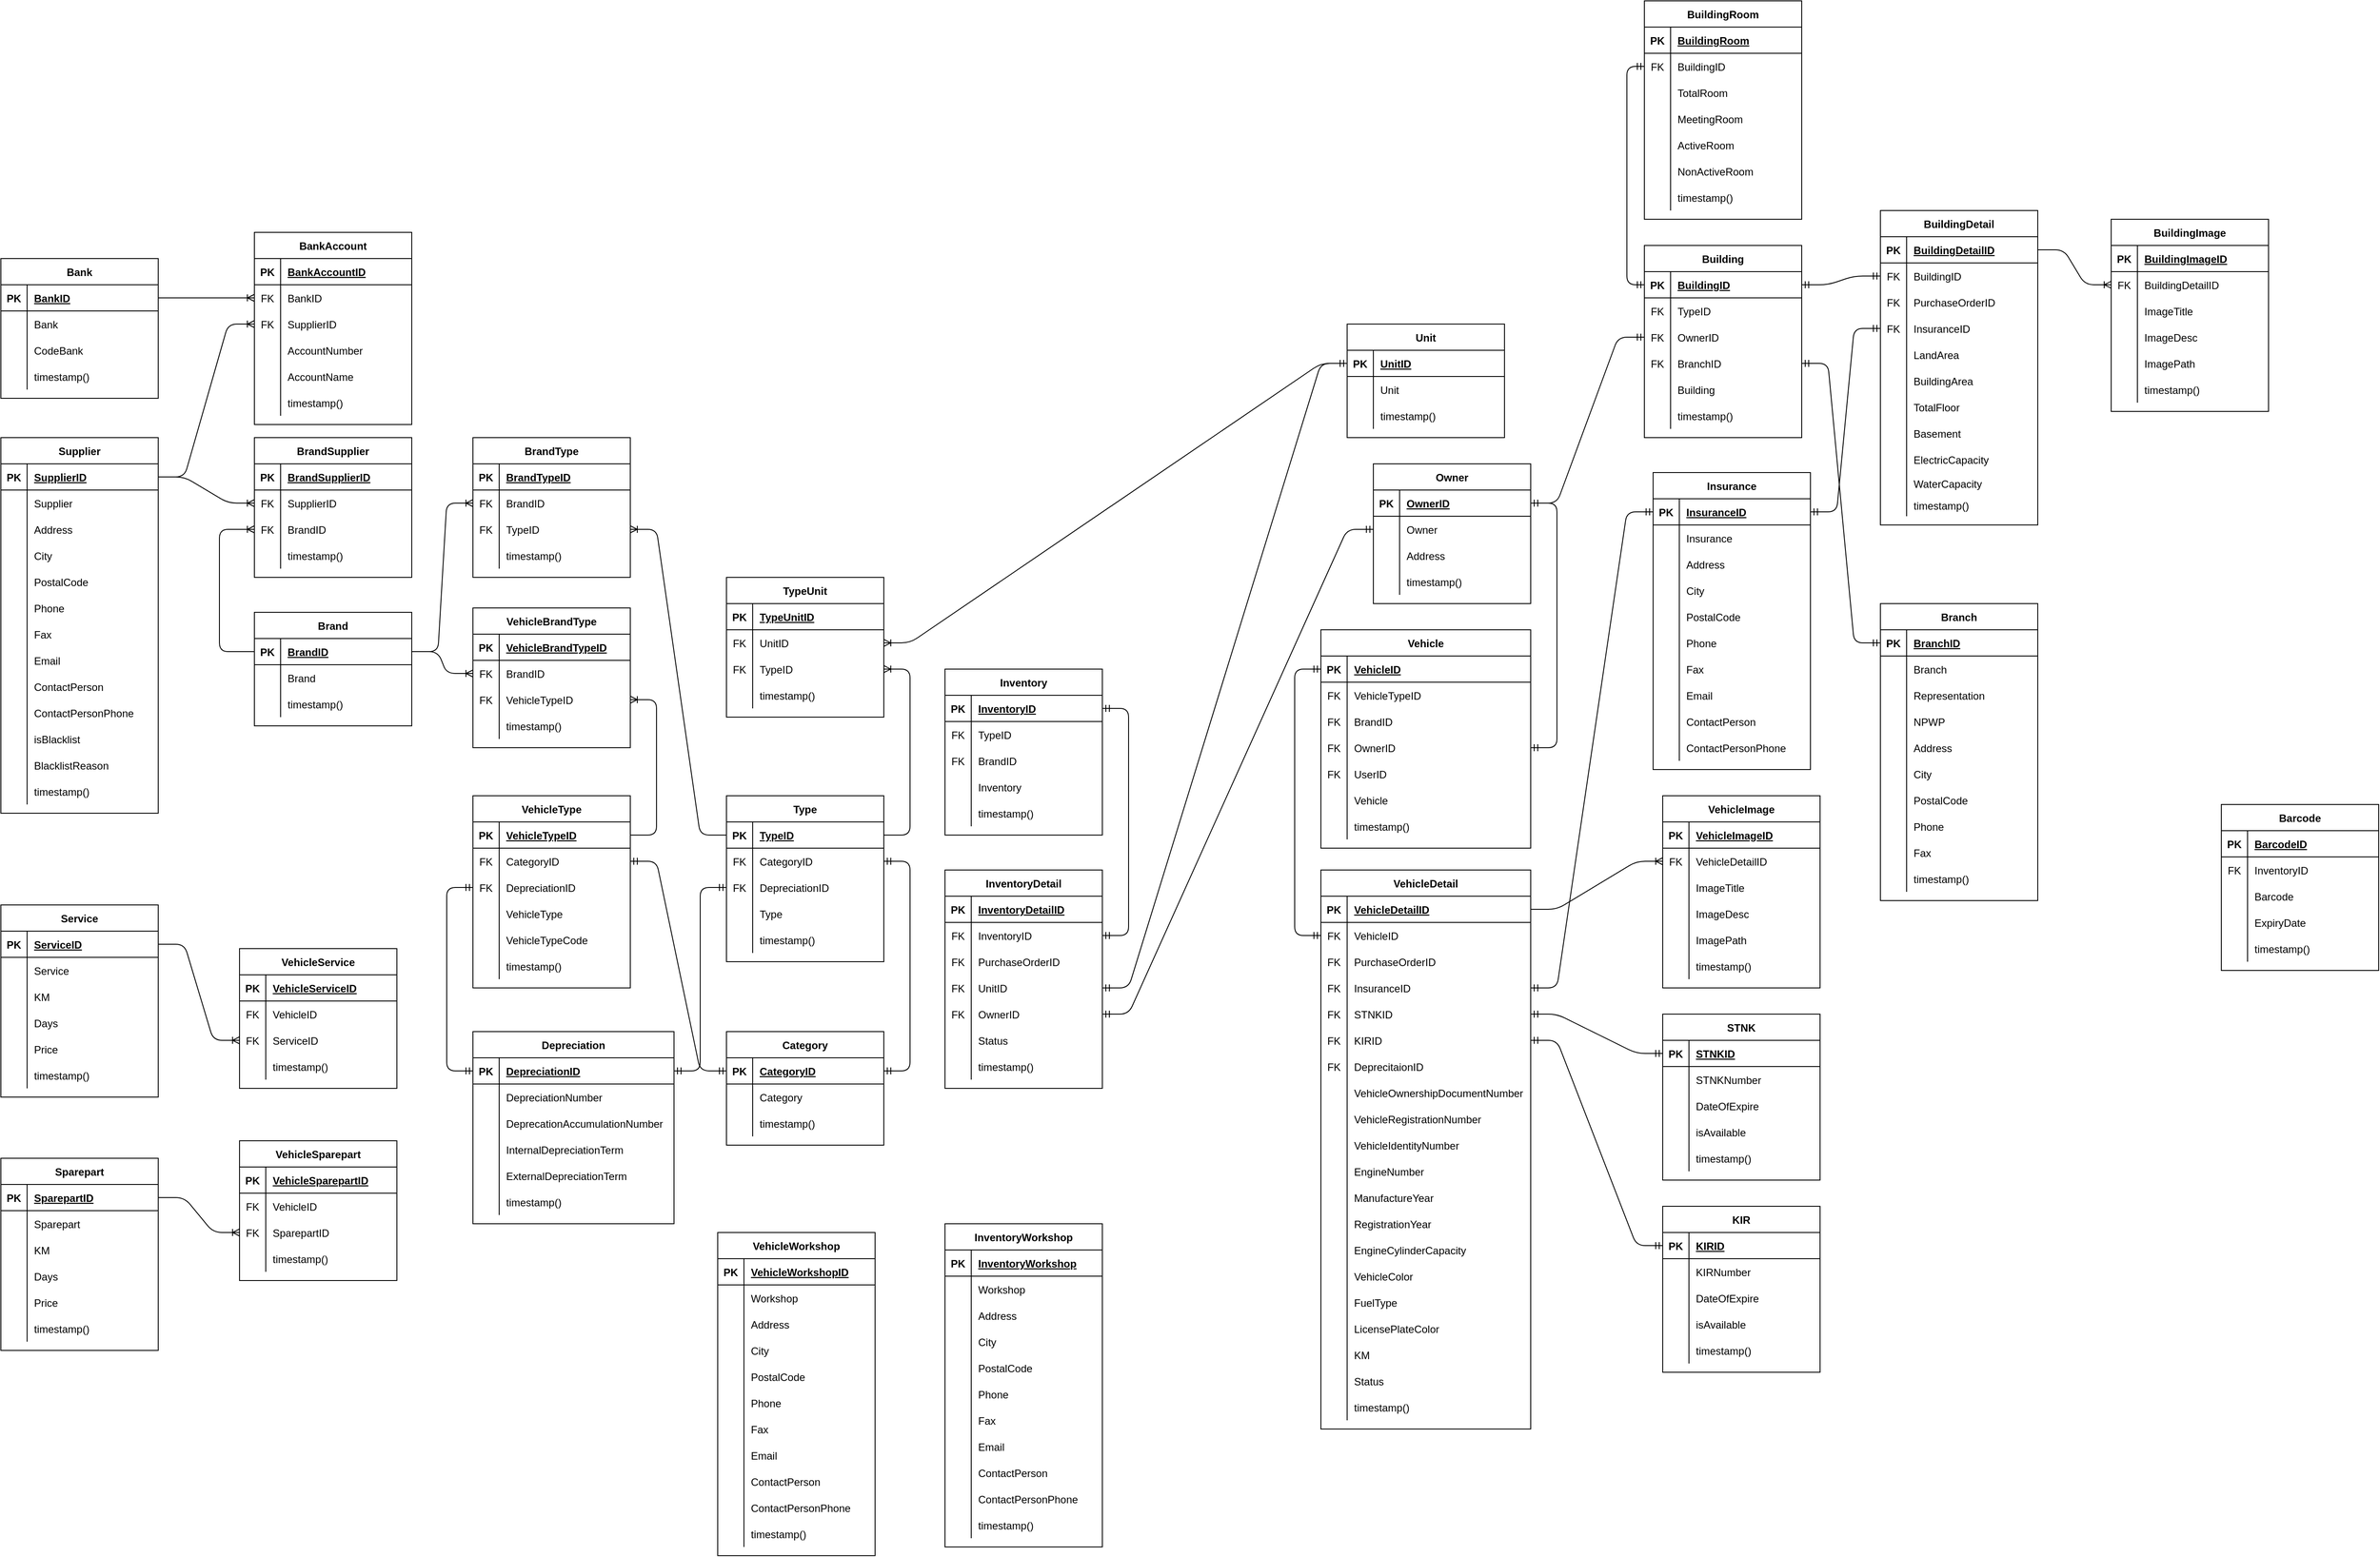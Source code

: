 <mxfile version="15.1.0" type="github">
  <diagram id="Jm7Weq7HoMdDrPd_gKgZ" name="Page-1">
    <mxGraphModel dx="5458" dy="2104" grid="1" gridSize="10" guides="1" tooltips="1" connect="1" arrows="1" fold="1" page="1" pageScale="1" pageWidth="827" pageHeight="1169" math="0" shadow="0">
      <root>
        <mxCell id="0" />
        <mxCell id="1" parent="0" />
        <mxCell id="jP5sKusEUZS4UX5iM_x4-1" value="Category" style="shape=table;startSize=30;container=1;collapsible=1;childLayout=tableLayout;fixedRows=1;rowLines=0;fontStyle=1;align=center;resizeLast=1;" parent="1" vertex="1">
          <mxGeometry x="-110" y="1280" width="180" height="130" as="geometry" />
        </mxCell>
        <mxCell id="jP5sKusEUZS4UX5iM_x4-2" value="" style="shape=partialRectangle;collapsible=0;dropTarget=0;pointerEvents=0;fillColor=none;top=0;left=0;bottom=1;right=0;points=[[0,0.5],[1,0.5]];portConstraint=eastwest;" parent="jP5sKusEUZS4UX5iM_x4-1" vertex="1">
          <mxGeometry y="30" width="180" height="30" as="geometry" />
        </mxCell>
        <mxCell id="jP5sKusEUZS4UX5iM_x4-3" value="PK" style="shape=partialRectangle;connectable=0;fillColor=none;top=0;left=0;bottom=0;right=0;fontStyle=1;overflow=hidden;" parent="jP5sKusEUZS4UX5iM_x4-2" vertex="1">
          <mxGeometry width="30" height="30" as="geometry" />
        </mxCell>
        <mxCell id="jP5sKusEUZS4UX5iM_x4-4" value="CategoryID" style="shape=partialRectangle;connectable=0;fillColor=none;top=0;left=0;bottom=0;right=0;align=left;spacingLeft=6;fontStyle=5;overflow=hidden;" parent="jP5sKusEUZS4UX5iM_x4-2" vertex="1">
          <mxGeometry x="30" width="150" height="30" as="geometry" />
        </mxCell>
        <mxCell id="jP5sKusEUZS4UX5iM_x4-5" value="" style="shape=partialRectangle;collapsible=0;dropTarget=0;pointerEvents=0;fillColor=none;top=0;left=0;bottom=0;right=0;points=[[0,0.5],[1,0.5]];portConstraint=eastwest;" parent="jP5sKusEUZS4UX5iM_x4-1" vertex="1">
          <mxGeometry y="60" width="180" height="30" as="geometry" />
        </mxCell>
        <mxCell id="jP5sKusEUZS4UX5iM_x4-6" value="" style="shape=partialRectangle;connectable=0;fillColor=none;top=0;left=0;bottom=0;right=0;editable=1;overflow=hidden;" parent="jP5sKusEUZS4UX5iM_x4-5" vertex="1">
          <mxGeometry width="30" height="30" as="geometry" />
        </mxCell>
        <mxCell id="jP5sKusEUZS4UX5iM_x4-7" value="Category" style="shape=partialRectangle;connectable=0;fillColor=none;top=0;left=0;bottom=0;right=0;align=left;spacingLeft=6;overflow=hidden;" parent="jP5sKusEUZS4UX5iM_x4-5" vertex="1">
          <mxGeometry x="30" width="150" height="30" as="geometry" />
        </mxCell>
        <mxCell id="jP5sKusEUZS4UX5iM_x4-53" value="" style="shape=partialRectangle;collapsible=0;dropTarget=0;pointerEvents=0;fillColor=none;top=0;left=0;bottom=0;right=0;points=[[0,0.5],[1,0.5]];portConstraint=eastwest;" parent="jP5sKusEUZS4UX5iM_x4-1" vertex="1">
          <mxGeometry y="90" width="180" height="30" as="geometry" />
        </mxCell>
        <mxCell id="jP5sKusEUZS4UX5iM_x4-54" value="" style="shape=partialRectangle;connectable=0;fillColor=none;top=0;left=0;bottom=0;right=0;editable=1;overflow=hidden;" parent="jP5sKusEUZS4UX5iM_x4-53" vertex="1">
          <mxGeometry width="30" height="30" as="geometry" />
        </mxCell>
        <mxCell id="jP5sKusEUZS4UX5iM_x4-55" value="timestamp()" style="shape=partialRectangle;connectable=0;fillColor=none;top=0;left=0;bottom=0;right=0;align=left;spacingLeft=6;overflow=hidden;" parent="jP5sKusEUZS4UX5iM_x4-53" vertex="1">
          <mxGeometry x="30" width="150" height="30" as="geometry" />
        </mxCell>
        <mxCell id="jP5sKusEUZS4UX5iM_x4-14" value="Type" style="shape=table;startSize=30;container=1;collapsible=1;childLayout=tableLayout;fixedRows=1;rowLines=0;fontStyle=1;align=center;resizeLast=1;" parent="1" vertex="1">
          <mxGeometry x="-110" y="1010" width="180" height="190" as="geometry" />
        </mxCell>
        <mxCell id="jP5sKusEUZS4UX5iM_x4-15" value="" style="shape=partialRectangle;collapsible=0;dropTarget=0;pointerEvents=0;fillColor=none;top=0;left=0;bottom=1;right=0;points=[[0,0.5],[1,0.5]];portConstraint=eastwest;" parent="jP5sKusEUZS4UX5iM_x4-14" vertex="1">
          <mxGeometry y="30" width="180" height="30" as="geometry" />
        </mxCell>
        <mxCell id="jP5sKusEUZS4UX5iM_x4-16" value="PK" style="shape=partialRectangle;connectable=0;fillColor=none;top=0;left=0;bottom=0;right=0;fontStyle=1;overflow=hidden;" parent="jP5sKusEUZS4UX5iM_x4-15" vertex="1">
          <mxGeometry width="30" height="30" as="geometry" />
        </mxCell>
        <mxCell id="jP5sKusEUZS4UX5iM_x4-17" value="TypeID" style="shape=partialRectangle;connectable=0;fillColor=none;top=0;left=0;bottom=0;right=0;align=left;spacingLeft=6;fontStyle=5;overflow=hidden;" parent="jP5sKusEUZS4UX5iM_x4-15" vertex="1">
          <mxGeometry x="30" width="150" height="30" as="geometry" />
        </mxCell>
        <mxCell id="jP5sKusEUZS4UX5iM_x4-18" value="" style="shape=partialRectangle;collapsible=0;dropTarget=0;pointerEvents=0;fillColor=none;top=0;left=0;bottom=0;right=0;points=[[0,0.5],[1,0.5]];portConstraint=eastwest;" parent="jP5sKusEUZS4UX5iM_x4-14" vertex="1">
          <mxGeometry y="60" width="180" height="30" as="geometry" />
        </mxCell>
        <mxCell id="jP5sKusEUZS4UX5iM_x4-19" value="FK" style="shape=partialRectangle;connectable=0;fillColor=none;top=0;left=0;bottom=0;right=0;editable=1;overflow=hidden;" parent="jP5sKusEUZS4UX5iM_x4-18" vertex="1">
          <mxGeometry width="30" height="30" as="geometry" />
        </mxCell>
        <mxCell id="jP5sKusEUZS4UX5iM_x4-20" value="CategoryID" style="shape=partialRectangle;connectable=0;fillColor=none;top=0;left=0;bottom=0;right=0;align=left;spacingLeft=6;overflow=hidden;" parent="jP5sKusEUZS4UX5iM_x4-18" vertex="1">
          <mxGeometry x="30" width="150" height="30" as="geometry" />
        </mxCell>
        <mxCell id="jP5sKusEUZS4UX5iM_x4-62" value="" style="shape=partialRectangle;collapsible=0;dropTarget=0;pointerEvents=0;fillColor=none;top=0;left=0;bottom=0;right=0;points=[[0,0.5],[1,0.5]];portConstraint=eastwest;" parent="jP5sKusEUZS4UX5iM_x4-14" vertex="1">
          <mxGeometry y="90" width="180" height="30" as="geometry" />
        </mxCell>
        <mxCell id="jP5sKusEUZS4UX5iM_x4-63" value="FK" style="shape=partialRectangle;connectable=0;fillColor=none;top=0;left=0;bottom=0;right=0;editable=1;overflow=hidden;" parent="jP5sKusEUZS4UX5iM_x4-62" vertex="1">
          <mxGeometry width="30" height="30" as="geometry" />
        </mxCell>
        <mxCell id="jP5sKusEUZS4UX5iM_x4-64" value="DepreciationID" style="shape=partialRectangle;connectable=0;fillColor=none;top=0;left=0;bottom=0;right=0;align=left;spacingLeft=6;overflow=hidden;" parent="jP5sKusEUZS4UX5iM_x4-62" vertex="1">
          <mxGeometry x="30" width="150" height="30" as="geometry" />
        </mxCell>
        <mxCell id="jP5sKusEUZS4UX5iM_x4-21" value="" style="shape=partialRectangle;collapsible=0;dropTarget=0;pointerEvents=0;fillColor=none;top=0;left=0;bottom=0;right=0;points=[[0,0.5],[1,0.5]];portConstraint=eastwest;" parent="jP5sKusEUZS4UX5iM_x4-14" vertex="1">
          <mxGeometry y="120" width="180" height="30" as="geometry" />
        </mxCell>
        <mxCell id="jP5sKusEUZS4UX5iM_x4-22" value="" style="shape=partialRectangle;connectable=0;fillColor=none;top=0;left=0;bottom=0;right=0;editable=1;overflow=hidden;" parent="jP5sKusEUZS4UX5iM_x4-21" vertex="1">
          <mxGeometry width="30" height="30" as="geometry" />
        </mxCell>
        <mxCell id="jP5sKusEUZS4UX5iM_x4-23" value="Type" style="shape=partialRectangle;connectable=0;fillColor=none;top=0;left=0;bottom=0;right=0;align=left;spacingLeft=6;overflow=hidden;" parent="jP5sKusEUZS4UX5iM_x4-21" vertex="1">
          <mxGeometry x="30" width="150" height="30" as="geometry" />
        </mxCell>
        <mxCell id="jP5sKusEUZS4UX5iM_x4-24" value="" style="shape=partialRectangle;collapsible=0;dropTarget=0;pointerEvents=0;fillColor=none;top=0;left=0;bottom=0;right=0;points=[[0,0.5],[1,0.5]];portConstraint=eastwest;" parent="jP5sKusEUZS4UX5iM_x4-14" vertex="1">
          <mxGeometry y="150" width="180" height="30" as="geometry" />
        </mxCell>
        <mxCell id="jP5sKusEUZS4UX5iM_x4-25" value="" style="shape=partialRectangle;connectable=0;fillColor=none;top=0;left=0;bottom=0;right=0;editable=1;overflow=hidden;" parent="jP5sKusEUZS4UX5iM_x4-24" vertex="1">
          <mxGeometry width="30" height="30" as="geometry" />
        </mxCell>
        <mxCell id="jP5sKusEUZS4UX5iM_x4-26" value="timestamp()" style="shape=partialRectangle;connectable=0;fillColor=none;top=0;left=0;bottom=0;right=0;align=left;spacingLeft=6;overflow=hidden;" parent="jP5sKusEUZS4UX5iM_x4-24" vertex="1">
          <mxGeometry x="30" width="150" height="30" as="geometry" />
        </mxCell>
        <mxCell id="jP5sKusEUZS4UX5iM_x4-27" value="Depreciation" style="shape=table;startSize=30;container=1;collapsible=1;childLayout=tableLayout;fixedRows=1;rowLines=0;fontStyle=1;align=center;resizeLast=1;" parent="1" vertex="1">
          <mxGeometry x="-400" y="1280" width="230" height="220" as="geometry" />
        </mxCell>
        <mxCell id="jP5sKusEUZS4UX5iM_x4-28" value="" style="shape=partialRectangle;collapsible=0;dropTarget=0;pointerEvents=0;fillColor=none;top=0;left=0;bottom=1;right=0;points=[[0,0.5],[1,0.5]];portConstraint=eastwest;" parent="jP5sKusEUZS4UX5iM_x4-27" vertex="1">
          <mxGeometry y="30" width="230" height="30" as="geometry" />
        </mxCell>
        <mxCell id="jP5sKusEUZS4UX5iM_x4-29" value="PK" style="shape=partialRectangle;connectable=0;fillColor=none;top=0;left=0;bottom=0;right=0;fontStyle=1;overflow=hidden;" parent="jP5sKusEUZS4UX5iM_x4-28" vertex="1">
          <mxGeometry width="30" height="30" as="geometry" />
        </mxCell>
        <mxCell id="jP5sKusEUZS4UX5iM_x4-30" value="DepreciationID" style="shape=partialRectangle;connectable=0;fillColor=none;top=0;left=0;bottom=0;right=0;align=left;spacingLeft=6;fontStyle=5;overflow=hidden;" parent="jP5sKusEUZS4UX5iM_x4-28" vertex="1">
          <mxGeometry x="30" width="200" height="30" as="geometry" />
        </mxCell>
        <mxCell id="jP5sKusEUZS4UX5iM_x4-31" value="" style="shape=partialRectangle;collapsible=0;dropTarget=0;pointerEvents=0;fillColor=none;top=0;left=0;bottom=0;right=0;points=[[0,0.5],[1,0.5]];portConstraint=eastwest;" parent="jP5sKusEUZS4UX5iM_x4-27" vertex="1">
          <mxGeometry y="60" width="230" height="30" as="geometry" />
        </mxCell>
        <mxCell id="jP5sKusEUZS4UX5iM_x4-32" value="" style="shape=partialRectangle;connectable=0;fillColor=none;top=0;left=0;bottom=0;right=0;editable=1;overflow=hidden;" parent="jP5sKusEUZS4UX5iM_x4-31" vertex="1">
          <mxGeometry width="30" height="30" as="geometry" />
        </mxCell>
        <mxCell id="jP5sKusEUZS4UX5iM_x4-33" value="DepreciationNumber" style="shape=partialRectangle;connectable=0;fillColor=none;top=0;left=0;bottom=0;right=0;align=left;spacingLeft=6;overflow=hidden;" parent="jP5sKusEUZS4UX5iM_x4-31" vertex="1">
          <mxGeometry x="30" width="200" height="30" as="geometry" />
        </mxCell>
        <mxCell id="jP5sKusEUZS4UX5iM_x4-34" value="" style="shape=partialRectangle;collapsible=0;dropTarget=0;pointerEvents=0;fillColor=none;top=0;left=0;bottom=0;right=0;points=[[0,0.5],[1,0.5]];portConstraint=eastwest;" parent="jP5sKusEUZS4UX5iM_x4-27" vertex="1">
          <mxGeometry y="90" width="230" height="30" as="geometry" />
        </mxCell>
        <mxCell id="jP5sKusEUZS4UX5iM_x4-35" value="" style="shape=partialRectangle;connectable=0;fillColor=none;top=0;left=0;bottom=0;right=0;editable=1;overflow=hidden;" parent="jP5sKusEUZS4UX5iM_x4-34" vertex="1">
          <mxGeometry width="30" height="30" as="geometry" />
        </mxCell>
        <mxCell id="jP5sKusEUZS4UX5iM_x4-36" value="DeprecationAccumulationNumber" style="shape=partialRectangle;connectable=0;fillColor=none;top=0;left=0;bottom=0;right=0;align=left;spacingLeft=6;overflow=hidden;" parent="jP5sKusEUZS4UX5iM_x4-34" vertex="1">
          <mxGeometry x="30" width="200" height="30" as="geometry" />
        </mxCell>
        <mxCell id="jP5sKusEUZS4UX5iM_x4-37" value="" style="shape=partialRectangle;collapsible=0;dropTarget=0;pointerEvents=0;fillColor=none;top=0;left=0;bottom=0;right=0;points=[[0,0.5],[1,0.5]];portConstraint=eastwest;" parent="jP5sKusEUZS4UX5iM_x4-27" vertex="1">
          <mxGeometry y="120" width="230" height="30" as="geometry" />
        </mxCell>
        <mxCell id="jP5sKusEUZS4UX5iM_x4-38" value="" style="shape=partialRectangle;connectable=0;fillColor=none;top=0;left=0;bottom=0;right=0;editable=1;overflow=hidden;" parent="jP5sKusEUZS4UX5iM_x4-37" vertex="1">
          <mxGeometry width="30" height="30" as="geometry" />
        </mxCell>
        <mxCell id="jP5sKusEUZS4UX5iM_x4-39" value="InternalDepreciationTerm" style="shape=partialRectangle;connectable=0;fillColor=none;top=0;left=0;bottom=0;right=0;align=left;spacingLeft=6;overflow=hidden;" parent="jP5sKusEUZS4UX5iM_x4-37" vertex="1">
          <mxGeometry x="30" width="200" height="30" as="geometry" />
        </mxCell>
        <mxCell id="jP5sKusEUZS4UX5iM_x4-56" value="" style="shape=partialRectangle;collapsible=0;dropTarget=0;pointerEvents=0;fillColor=none;top=0;left=0;bottom=0;right=0;points=[[0,0.5],[1,0.5]];portConstraint=eastwest;" parent="jP5sKusEUZS4UX5iM_x4-27" vertex="1">
          <mxGeometry y="150" width="230" height="30" as="geometry" />
        </mxCell>
        <mxCell id="jP5sKusEUZS4UX5iM_x4-57" value="" style="shape=partialRectangle;connectable=0;fillColor=none;top=0;left=0;bottom=0;right=0;editable=1;overflow=hidden;" parent="jP5sKusEUZS4UX5iM_x4-56" vertex="1">
          <mxGeometry width="30" height="30" as="geometry" />
        </mxCell>
        <mxCell id="jP5sKusEUZS4UX5iM_x4-58" value="ExternalDepreciationTerm" style="shape=partialRectangle;connectable=0;fillColor=none;top=0;left=0;bottom=0;right=0;align=left;spacingLeft=6;overflow=hidden;" parent="jP5sKusEUZS4UX5iM_x4-56" vertex="1">
          <mxGeometry x="30" width="200" height="30" as="geometry" />
        </mxCell>
        <mxCell id="jP5sKusEUZS4UX5iM_x4-59" value="" style="shape=partialRectangle;collapsible=0;dropTarget=0;pointerEvents=0;fillColor=none;top=0;left=0;bottom=0;right=0;points=[[0,0.5],[1,0.5]];portConstraint=eastwest;" parent="jP5sKusEUZS4UX5iM_x4-27" vertex="1">
          <mxGeometry y="180" width="230" height="30" as="geometry" />
        </mxCell>
        <mxCell id="jP5sKusEUZS4UX5iM_x4-60" value="" style="shape=partialRectangle;connectable=0;fillColor=none;top=0;left=0;bottom=0;right=0;editable=1;overflow=hidden;" parent="jP5sKusEUZS4UX5iM_x4-59" vertex="1">
          <mxGeometry width="30" height="30" as="geometry" />
        </mxCell>
        <mxCell id="jP5sKusEUZS4UX5iM_x4-61" value="timestamp()" style="shape=partialRectangle;connectable=0;fillColor=none;top=0;left=0;bottom=0;right=0;align=left;spacingLeft=6;overflow=hidden;" parent="jP5sKusEUZS4UX5iM_x4-59" vertex="1">
          <mxGeometry x="30" width="200" height="30" as="geometry" />
        </mxCell>
        <mxCell id="jP5sKusEUZS4UX5iM_x4-65" value="Brand" style="shape=table;startSize=30;container=1;collapsible=1;childLayout=tableLayout;fixedRows=1;rowLines=0;fontStyle=1;align=center;resizeLast=1;" parent="1" vertex="1">
          <mxGeometry x="-650" y="800" width="180" height="130" as="geometry" />
        </mxCell>
        <mxCell id="jP5sKusEUZS4UX5iM_x4-66" value="" style="shape=partialRectangle;collapsible=0;dropTarget=0;pointerEvents=0;fillColor=none;top=0;left=0;bottom=1;right=0;points=[[0,0.5],[1,0.5]];portConstraint=eastwest;" parent="jP5sKusEUZS4UX5iM_x4-65" vertex="1">
          <mxGeometry y="30" width="180" height="30" as="geometry" />
        </mxCell>
        <mxCell id="jP5sKusEUZS4UX5iM_x4-67" value="PK" style="shape=partialRectangle;connectable=0;fillColor=none;top=0;left=0;bottom=0;right=0;fontStyle=1;overflow=hidden;" parent="jP5sKusEUZS4UX5iM_x4-66" vertex="1">
          <mxGeometry width="30" height="30" as="geometry" />
        </mxCell>
        <mxCell id="jP5sKusEUZS4UX5iM_x4-68" value="BrandID" style="shape=partialRectangle;connectable=0;fillColor=none;top=0;left=0;bottom=0;right=0;align=left;spacingLeft=6;fontStyle=5;overflow=hidden;" parent="jP5sKusEUZS4UX5iM_x4-66" vertex="1">
          <mxGeometry x="30" width="150" height="30" as="geometry" />
        </mxCell>
        <mxCell id="jP5sKusEUZS4UX5iM_x4-72" value="" style="shape=partialRectangle;collapsible=0;dropTarget=0;pointerEvents=0;fillColor=none;top=0;left=0;bottom=0;right=0;points=[[0,0.5],[1,0.5]];portConstraint=eastwest;" parent="jP5sKusEUZS4UX5iM_x4-65" vertex="1">
          <mxGeometry y="60" width="180" height="30" as="geometry" />
        </mxCell>
        <mxCell id="jP5sKusEUZS4UX5iM_x4-73" value="" style="shape=partialRectangle;connectable=0;fillColor=none;top=0;left=0;bottom=0;right=0;editable=1;overflow=hidden;" parent="jP5sKusEUZS4UX5iM_x4-72" vertex="1">
          <mxGeometry width="30" height="30" as="geometry" />
        </mxCell>
        <mxCell id="jP5sKusEUZS4UX5iM_x4-74" value="Brand" style="shape=partialRectangle;connectable=0;fillColor=none;top=0;left=0;bottom=0;right=0;align=left;spacingLeft=6;overflow=hidden;" parent="jP5sKusEUZS4UX5iM_x4-72" vertex="1">
          <mxGeometry x="30" width="150" height="30" as="geometry" />
        </mxCell>
        <mxCell id="jP5sKusEUZS4UX5iM_x4-75" value="" style="shape=partialRectangle;collapsible=0;dropTarget=0;pointerEvents=0;fillColor=none;top=0;left=0;bottom=0;right=0;points=[[0,0.5],[1,0.5]];portConstraint=eastwest;" parent="jP5sKusEUZS4UX5iM_x4-65" vertex="1">
          <mxGeometry y="90" width="180" height="30" as="geometry" />
        </mxCell>
        <mxCell id="jP5sKusEUZS4UX5iM_x4-76" value="" style="shape=partialRectangle;connectable=0;fillColor=none;top=0;left=0;bottom=0;right=0;editable=1;overflow=hidden;" parent="jP5sKusEUZS4UX5iM_x4-75" vertex="1">
          <mxGeometry width="30" height="30" as="geometry" />
        </mxCell>
        <mxCell id="jP5sKusEUZS4UX5iM_x4-77" value="timestamp()" style="shape=partialRectangle;connectable=0;fillColor=none;top=0;left=0;bottom=0;right=0;align=left;spacingLeft=6;overflow=hidden;" parent="jP5sKusEUZS4UX5iM_x4-75" vertex="1">
          <mxGeometry x="30" width="150" height="30" as="geometry" />
        </mxCell>
        <mxCell id="jP5sKusEUZS4UX5iM_x4-78" value="Supplier" style="shape=table;startSize=30;container=1;collapsible=1;childLayout=tableLayout;fixedRows=1;rowLines=0;fontStyle=1;align=center;resizeLast=1;" parent="1" vertex="1">
          <mxGeometry x="-940" y="600" width="180" height="430" as="geometry" />
        </mxCell>
        <mxCell id="jP5sKusEUZS4UX5iM_x4-79" value="" style="shape=partialRectangle;collapsible=0;dropTarget=0;pointerEvents=0;fillColor=none;top=0;left=0;bottom=1;right=0;points=[[0,0.5],[1,0.5]];portConstraint=eastwest;" parent="jP5sKusEUZS4UX5iM_x4-78" vertex="1">
          <mxGeometry y="30" width="180" height="30" as="geometry" />
        </mxCell>
        <mxCell id="jP5sKusEUZS4UX5iM_x4-80" value="PK" style="shape=partialRectangle;connectable=0;fillColor=none;top=0;left=0;bottom=0;right=0;fontStyle=1;overflow=hidden;" parent="jP5sKusEUZS4UX5iM_x4-79" vertex="1">
          <mxGeometry width="30" height="30" as="geometry" />
        </mxCell>
        <mxCell id="jP5sKusEUZS4UX5iM_x4-81" value="SupplierID" style="shape=partialRectangle;connectable=0;fillColor=none;top=0;left=0;bottom=0;right=0;align=left;spacingLeft=6;fontStyle=5;overflow=hidden;" parent="jP5sKusEUZS4UX5iM_x4-79" vertex="1">
          <mxGeometry x="30" width="150" height="30" as="geometry" />
        </mxCell>
        <mxCell id="jP5sKusEUZS4UX5iM_x4-82" value="" style="shape=partialRectangle;collapsible=0;dropTarget=0;pointerEvents=0;fillColor=none;top=0;left=0;bottom=0;right=0;points=[[0,0.5],[1,0.5]];portConstraint=eastwest;" parent="jP5sKusEUZS4UX5iM_x4-78" vertex="1">
          <mxGeometry y="60" width="180" height="30" as="geometry" />
        </mxCell>
        <mxCell id="jP5sKusEUZS4UX5iM_x4-83" value="" style="shape=partialRectangle;connectable=0;fillColor=none;top=0;left=0;bottom=0;right=0;editable=1;overflow=hidden;" parent="jP5sKusEUZS4UX5iM_x4-82" vertex="1">
          <mxGeometry width="30" height="30" as="geometry" />
        </mxCell>
        <mxCell id="jP5sKusEUZS4UX5iM_x4-84" value="Supplier" style="shape=partialRectangle;connectable=0;fillColor=none;top=0;left=0;bottom=0;right=0;align=left;spacingLeft=6;overflow=hidden;" parent="jP5sKusEUZS4UX5iM_x4-82" vertex="1">
          <mxGeometry x="30" width="150" height="30" as="geometry" />
        </mxCell>
        <mxCell id="jP5sKusEUZS4UX5iM_x4-85" value="" style="shape=partialRectangle;collapsible=0;dropTarget=0;pointerEvents=0;fillColor=none;top=0;left=0;bottom=0;right=0;points=[[0,0.5],[1,0.5]];portConstraint=eastwest;" parent="jP5sKusEUZS4UX5iM_x4-78" vertex="1">
          <mxGeometry y="90" width="180" height="30" as="geometry" />
        </mxCell>
        <mxCell id="jP5sKusEUZS4UX5iM_x4-86" value="" style="shape=partialRectangle;connectable=0;fillColor=none;top=0;left=0;bottom=0;right=0;editable=1;overflow=hidden;" parent="jP5sKusEUZS4UX5iM_x4-85" vertex="1">
          <mxGeometry width="30" height="30" as="geometry" />
        </mxCell>
        <mxCell id="jP5sKusEUZS4UX5iM_x4-87" value="Address" style="shape=partialRectangle;connectable=0;fillColor=none;top=0;left=0;bottom=0;right=0;align=left;spacingLeft=6;overflow=hidden;" parent="jP5sKusEUZS4UX5iM_x4-85" vertex="1">
          <mxGeometry x="30" width="150" height="30" as="geometry" />
        </mxCell>
        <mxCell id="jP5sKusEUZS4UX5iM_x4-88" value="" style="shape=partialRectangle;collapsible=0;dropTarget=0;pointerEvents=0;fillColor=none;top=0;left=0;bottom=0;right=0;points=[[0,0.5],[1,0.5]];portConstraint=eastwest;" parent="jP5sKusEUZS4UX5iM_x4-78" vertex="1">
          <mxGeometry y="120" width="180" height="30" as="geometry" />
        </mxCell>
        <mxCell id="jP5sKusEUZS4UX5iM_x4-89" value="" style="shape=partialRectangle;connectable=0;fillColor=none;top=0;left=0;bottom=0;right=0;editable=1;overflow=hidden;" parent="jP5sKusEUZS4UX5iM_x4-88" vertex="1">
          <mxGeometry width="30" height="30" as="geometry" />
        </mxCell>
        <mxCell id="jP5sKusEUZS4UX5iM_x4-90" value="City" style="shape=partialRectangle;connectable=0;fillColor=none;top=0;left=0;bottom=0;right=0;align=left;spacingLeft=6;overflow=hidden;" parent="jP5sKusEUZS4UX5iM_x4-88" vertex="1">
          <mxGeometry x="30" width="150" height="30" as="geometry" />
        </mxCell>
        <mxCell id="jP5sKusEUZS4UX5iM_x4-146" value="" style="shape=partialRectangle;collapsible=0;dropTarget=0;pointerEvents=0;fillColor=none;top=0;left=0;bottom=0;right=0;points=[[0,0.5],[1,0.5]];portConstraint=eastwest;" parent="jP5sKusEUZS4UX5iM_x4-78" vertex="1">
          <mxGeometry y="150" width="180" height="30" as="geometry" />
        </mxCell>
        <mxCell id="jP5sKusEUZS4UX5iM_x4-147" value="" style="shape=partialRectangle;connectable=0;fillColor=none;top=0;left=0;bottom=0;right=0;editable=1;overflow=hidden;" parent="jP5sKusEUZS4UX5iM_x4-146" vertex="1">
          <mxGeometry width="30" height="30" as="geometry" />
        </mxCell>
        <mxCell id="jP5sKusEUZS4UX5iM_x4-148" value="PostalCode" style="shape=partialRectangle;connectable=0;fillColor=none;top=0;left=0;bottom=0;right=0;align=left;spacingLeft=6;overflow=hidden;" parent="jP5sKusEUZS4UX5iM_x4-146" vertex="1">
          <mxGeometry x="30" width="150" height="30" as="geometry" />
        </mxCell>
        <mxCell id="jP5sKusEUZS4UX5iM_x4-91" value="" style="shape=partialRectangle;collapsible=0;dropTarget=0;pointerEvents=0;fillColor=none;top=0;left=0;bottom=0;right=0;points=[[0,0.5],[1,0.5]];portConstraint=eastwest;" parent="jP5sKusEUZS4UX5iM_x4-78" vertex="1">
          <mxGeometry y="180" width="180" height="30" as="geometry" />
        </mxCell>
        <mxCell id="jP5sKusEUZS4UX5iM_x4-92" value="" style="shape=partialRectangle;connectable=0;fillColor=none;top=0;left=0;bottom=0;right=0;editable=1;overflow=hidden;" parent="jP5sKusEUZS4UX5iM_x4-91" vertex="1">
          <mxGeometry width="30" height="30" as="geometry" />
        </mxCell>
        <mxCell id="jP5sKusEUZS4UX5iM_x4-93" value="Phone" style="shape=partialRectangle;connectable=0;fillColor=none;top=0;left=0;bottom=0;right=0;align=left;spacingLeft=6;overflow=hidden;" parent="jP5sKusEUZS4UX5iM_x4-91" vertex="1">
          <mxGeometry x="30" width="150" height="30" as="geometry" />
        </mxCell>
        <mxCell id="jP5sKusEUZS4UX5iM_x4-94" value="" style="shape=partialRectangle;collapsible=0;dropTarget=0;pointerEvents=0;fillColor=none;top=0;left=0;bottom=0;right=0;points=[[0,0.5],[1,0.5]];portConstraint=eastwest;" parent="jP5sKusEUZS4UX5iM_x4-78" vertex="1">
          <mxGeometry y="210" width="180" height="30" as="geometry" />
        </mxCell>
        <mxCell id="jP5sKusEUZS4UX5iM_x4-95" value="" style="shape=partialRectangle;connectable=0;fillColor=none;top=0;left=0;bottom=0;right=0;editable=1;overflow=hidden;" parent="jP5sKusEUZS4UX5iM_x4-94" vertex="1">
          <mxGeometry width="30" height="30" as="geometry" />
        </mxCell>
        <mxCell id="jP5sKusEUZS4UX5iM_x4-96" value="Fax" style="shape=partialRectangle;connectable=0;fillColor=none;top=0;left=0;bottom=0;right=0;align=left;spacingLeft=6;overflow=hidden;" parent="jP5sKusEUZS4UX5iM_x4-94" vertex="1">
          <mxGeometry x="30" width="150" height="30" as="geometry" />
        </mxCell>
        <mxCell id="jP5sKusEUZS4UX5iM_x4-97" value="" style="shape=partialRectangle;collapsible=0;dropTarget=0;pointerEvents=0;fillColor=none;top=0;left=0;bottom=0;right=0;points=[[0,0.5],[1,0.5]];portConstraint=eastwest;" parent="jP5sKusEUZS4UX5iM_x4-78" vertex="1">
          <mxGeometry y="240" width="180" height="30" as="geometry" />
        </mxCell>
        <mxCell id="jP5sKusEUZS4UX5iM_x4-98" value="" style="shape=partialRectangle;connectable=0;fillColor=none;top=0;left=0;bottom=0;right=0;editable=1;overflow=hidden;" parent="jP5sKusEUZS4UX5iM_x4-97" vertex="1">
          <mxGeometry width="30" height="30" as="geometry" />
        </mxCell>
        <mxCell id="jP5sKusEUZS4UX5iM_x4-99" value="Email" style="shape=partialRectangle;connectable=0;fillColor=none;top=0;left=0;bottom=0;right=0;align=left;spacingLeft=6;overflow=hidden;" parent="jP5sKusEUZS4UX5iM_x4-97" vertex="1">
          <mxGeometry x="30" width="150" height="30" as="geometry" />
        </mxCell>
        <mxCell id="jP5sKusEUZS4UX5iM_x4-100" value="" style="shape=partialRectangle;collapsible=0;dropTarget=0;pointerEvents=0;fillColor=none;top=0;left=0;bottom=0;right=0;points=[[0,0.5],[1,0.5]];portConstraint=eastwest;" parent="jP5sKusEUZS4UX5iM_x4-78" vertex="1">
          <mxGeometry y="270" width="180" height="30" as="geometry" />
        </mxCell>
        <mxCell id="jP5sKusEUZS4UX5iM_x4-101" value="" style="shape=partialRectangle;connectable=0;fillColor=none;top=0;left=0;bottom=0;right=0;editable=1;overflow=hidden;" parent="jP5sKusEUZS4UX5iM_x4-100" vertex="1">
          <mxGeometry width="30" height="30" as="geometry" />
        </mxCell>
        <mxCell id="jP5sKusEUZS4UX5iM_x4-102" value="ContactPerson" style="shape=partialRectangle;connectable=0;fillColor=none;top=0;left=0;bottom=0;right=0;align=left;spacingLeft=6;overflow=hidden;" parent="jP5sKusEUZS4UX5iM_x4-100" vertex="1">
          <mxGeometry x="30" width="150" height="30" as="geometry" />
        </mxCell>
        <mxCell id="jP5sKusEUZS4UX5iM_x4-103" value="" style="shape=partialRectangle;collapsible=0;dropTarget=0;pointerEvents=0;fillColor=none;top=0;left=0;bottom=0;right=0;points=[[0,0.5],[1,0.5]];portConstraint=eastwest;" parent="jP5sKusEUZS4UX5iM_x4-78" vertex="1">
          <mxGeometry y="300" width="180" height="30" as="geometry" />
        </mxCell>
        <mxCell id="jP5sKusEUZS4UX5iM_x4-104" value="" style="shape=partialRectangle;connectable=0;fillColor=none;top=0;left=0;bottom=0;right=0;editable=1;overflow=hidden;" parent="jP5sKusEUZS4UX5iM_x4-103" vertex="1">
          <mxGeometry width="30" height="30" as="geometry" />
        </mxCell>
        <mxCell id="jP5sKusEUZS4UX5iM_x4-105" value="ContactPersonPhone" style="shape=partialRectangle;connectable=0;fillColor=none;top=0;left=0;bottom=0;right=0;align=left;spacingLeft=6;overflow=hidden;" parent="jP5sKusEUZS4UX5iM_x4-103" vertex="1">
          <mxGeometry x="30" width="150" height="30" as="geometry" />
        </mxCell>
        <mxCell id="jP5sKusEUZS4UX5iM_x4-106" value="" style="shape=partialRectangle;collapsible=0;dropTarget=0;pointerEvents=0;fillColor=none;top=0;left=0;bottom=0;right=0;points=[[0,0.5],[1,0.5]];portConstraint=eastwest;" parent="jP5sKusEUZS4UX5iM_x4-78" vertex="1">
          <mxGeometry y="330" width="180" height="30" as="geometry" />
        </mxCell>
        <mxCell id="jP5sKusEUZS4UX5iM_x4-107" value="" style="shape=partialRectangle;connectable=0;fillColor=none;top=0;left=0;bottom=0;right=0;editable=1;overflow=hidden;" parent="jP5sKusEUZS4UX5iM_x4-106" vertex="1">
          <mxGeometry width="30" height="30" as="geometry" />
        </mxCell>
        <mxCell id="jP5sKusEUZS4UX5iM_x4-108" value="isBlacklist" style="shape=partialRectangle;connectable=0;fillColor=none;top=0;left=0;bottom=0;right=0;align=left;spacingLeft=6;overflow=hidden;" parent="jP5sKusEUZS4UX5iM_x4-106" vertex="1">
          <mxGeometry x="30" width="150" height="30" as="geometry" />
        </mxCell>
        <mxCell id="jP5sKusEUZS4UX5iM_x4-142" value="" style="shape=partialRectangle;collapsible=0;dropTarget=0;pointerEvents=0;fillColor=none;top=0;left=0;bottom=0;right=0;points=[[0,0.5],[1,0.5]];portConstraint=eastwest;" parent="jP5sKusEUZS4UX5iM_x4-78" vertex="1">
          <mxGeometry y="360" width="180" height="30" as="geometry" />
        </mxCell>
        <mxCell id="jP5sKusEUZS4UX5iM_x4-143" value="" style="shape=partialRectangle;connectable=0;fillColor=none;top=0;left=0;bottom=0;right=0;editable=1;overflow=hidden;" parent="jP5sKusEUZS4UX5iM_x4-142" vertex="1">
          <mxGeometry width="30" height="30" as="geometry" />
        </mxCell>
        <mxCell id="jP5sKusEUZS4UX5iM_x4-144" value="BlacklistReason" style="shape=partialRectangle;connectable=0;fillColor=none;top=0;left=0;bottom=0;right=0;align=left;spacingLeft=6;overflow=hidden;" parent="jP5sKusEUZS4UX5iM_x4-142" vertex="1">
          <mxGeometry x="30" width="150" height="30" as="geometry" />
        </mxCell>
        <mxCell id="jP5sKusEUZS4UX5iM_x4-162" value="" style="shape=partialRectangle;collapsible=0;dropTarget=0;pointerEvents=0;fillColor=none;top=0;left=0;bottom=0;right=0;points=[[0,0.5],[1,0.5]];portConstraint=eastwest;" parent="jP5sKusEUZS4UX5iM_x4-78" vertex="1">
          <mxGeometry y="390" width="180" height="30" as="geometry" />
        </mxCell>
        <mxCell id="jP5sKusEUZS4UX5iM_x4-163" value="" style="shape=partialRectangle;connectable=0;fillColor=none;top=0;left=0;bottom=0;right=0;editable=1;overflow=hidden;" parent="jP5sKusEUZS4UX5iM_x4-162" vertex="1">
          <mxGeometry width="30" height="30" as="geometry" />
        </mxCell>
        <mxCell id="jP5sKusEUZS4UX5iM_x4-164" value="timestamp()" style="shape=partialRectangle;connectable=0;fillColor=none;top=0;left=0;bottom=0;right=0;align=left;spacingLeft=6;overflow=hidden;" parent="jP5sKusEUZS4UX5iM_x4-162" vertex="1">
          <mxGeometry x="30" width="150" height="30" as="geometry" />
        </mxCell>
        <mxCell id="jP5sKusEUZS4UX5iM_x4-109" value="BankAccount" style="shape=table;startSize=30;container=1;collapsible=1;childLayout=tableLayout;fixedRows=1;rowLines=0;fontStyle=1;align=center;resizeLast=1;" parent="1" vertex="1">
          <mxGeometry x="-650" y="365" width="180" height="220" as="geometry" />
        </mxCell>
        <mxCell id="jP5sKusEUZS4UX5iM_x4-110" value="" style="shape=partialRectangle;collapsible=0;dropTarget=0;pointerEvents=0;fillColor=none;top=0;left=0;bottom=1;right=0;points=[[0,0.5],[1,0.5]];portConstraint=eastwest;" parent="jP5sKusEUZS4UX5iM_x4-109" vertex="1">
          <mxGeometry y="30" width="180" height="30" as="geometry" />
        </mxCell>
        <mxCell id="jP5sKusEUZS4UX5iM_x4-111" value="PK" style="shape=partialRectangle;connectable=0;fillColor=none;top=0;left=0;bottom=0;right=0;fontStyle=1;overflow=hidden;" parent="jP5sKusEUZS4UX5iM_x4-110" vertex="1">
          <mxGeometry width="30" height="30" as="geometry" />
        </mxCell>
        <mxCell id="jP5sKusEUZS4UX5iM_x4-112" value="BankAccountID" style="shape=partialRectangle;connectable=0;fillColor=none;top=0;left=0;bottom=0;right=0;align=left;spacingLeft=6;fontStyle=5;overflow=hidden;" parent="jP5sKusEUZS4UX5iM_x4-110" vertex="1">
          <mxGeometry x="30" width="150" height="30" as="geometry" />
        </mxCell>
        <mxCell id="jP5sKusEUZS4UX5iM_x4-135" value="" style="shape=partialRectangle;collapsible=0;dropTarget=0;pointerEvents=0;fillColor=none;top=0;left=0;bottom=0;right=0;points=[[0,0.5],[1,0.5]];portConstraint=eastwest;" parent="jP5sKusEUZS4UX5iM_x4-109" vertex="1">
          <mxGeometry y="60" width="180" height="30" as="geometry" />
        </mxCell>
        <mxCell id="jP5sKusEUZS4UX5iM_x4-136" value="FK" style="shape=partialRectangle;connectable=0;fillColor=none;top=0;left=0;bottom=0;right=0;editable=1;overflow=hidden;" parent="jP5sKusEUZS4UX5iM_x4-135" vertex="1">
          <mxGeometry width="30" height="30" as="geometry" />
        </mxCell>
        <mxCell id="jP5sKusEUZS4UX5iM_x4-137" value="BankID" style="shape=partialRectangle;connectable=0;fillColor=none;top=0;left=0;bottom=0;right=0;align=left;spacingLeft=6;overflow=hidden;" parent="jP5sKusEUZS4UX5iM_x4-135" vertex="1">
          <mxGeometry x="30" width="150" height="30" as="geometry" />
        </mxCell>
        <mxCell id="jP5sKusEUZS4UX5iM_x4-113" value="" style="shape=partialRectangle;collapsible=0;dropTarget=0;pointerEvents=0;fillColor=none;top=0;left=0;bottom=0;right=0;points=[[0,0.5],[1,0.5]];portConstraint=eastwest;" parent="jP5sKusEUZS4UX5iM_x4-109" vertex="1">
          <mxGeometry y="90" width="180" height="30" as="geometry" />
        </mxCell>
        <mxCell id="jP5sKusEUZS4UX5iM_x4-114" value="FK" style="shape=partialRectangle;connectable=0;fillColor=none;top=0;left=0;bottom=0;right=0;editable=1;overflow=hidden;" parent="jP5sKusEUZS4UX5iM_x4-113" vertex="1">
          <mxGeometry width="30" height="30" as="geometry" />
        </mxCell>
        <mxCell id="jP5sKusEUZS4UX5iM_x4-115" value="SupplierID" style="shape=partialRectangle;connectable=0;fillColor=none;top=0;left=0;bottom=0;right=0;align=left;spacingLeft=6;overflow=hidden;" parent="jP5sKusEUZS4UX5iM_x4-113" vertex="1">
          <mxGeometry x="30" width="150" height="30" as="geometry" />
        </mxCell>
        <mxCell id="jP5sKusEUZS4UX5iM_x4-116" value="" style="shape=partialRectangle;collapsible=0;dropTarget=0;pointerEvents=0;fillColor=none;top=0;left=0;bottom=0;right=0;points=[[0,0.5],[1,0.5]];portConstraint=eastwest;" parent="jP5sKusEUZS4UX5iM_x4-109" vertex="1">
          <mxGeometry y="120" width="180" height="30" as="geometry" />
        </mxCell>
        <mxCell id="jP5sKusEUZS4UX5iM_x4-117" value="" style="shape=partialRectangle;connectable=0;fillColor=none;top=0;left=0;bottom=0;right=0;editable=1;overflow=hidden;" parent="jP5sKusEUZS4UX5iM_x4-116" vertex="1">
          <mxGeometry width="30" height="30" as="geometry" />
        </mxCell>
        <mxCell id="jP5sKusEUZS4UX5iM_x4-118" value="AccountNumber" style="shape=partialRectangle;connectable=0;fillColor=none;top=0;left=0;bottom=0;right=0;align=left;spacingLeft=6;overflow=hidden;" parent="jP5sKusEUZS4UX5iM_x4-116" vertex="1">
          <mxGeometry x="30" width="150" height="30" as="geometry" />
        </mxCell>
        <mxCell id="jP5sKusEUZS4UX5iM_x4-119" value="" style="shape=partialRectangle;collapsible=0;dropTarget=0;pointerEvents=0;fillColor=none;top=0;left=0;bottom=0;right=0;points=[[0,0.5],[1,0.5]];portConstraint=eastwest;" parent="jP5sKusEUZS4UX5iM_x4-109" vertex="1">
          <mxGeometry y="150" width="180" height="30" as="geometry" />
        </mxCell>
        <mxCell id="jP5sKusEUZS4UX5iM_x4-120" value="" style="shape=partialRectangle;connectable=0;fillColor=none;top=0;left=0;bottom=0;right=0;editable=1;overflow=hidden;" parent="jP5sKusEUZS4UX5iM_x4-119" vertex="1">
          <mxGeometry width="30" height="30" as="geometry" />
        </mxCell>
        <mxCell id="jP5sKusEUZS4UX5iM_x4-121" value="AccountName" style="shape=partialRectangle;connectable=0;fillColor=none;top=0;left=0;bottom=0;right=0;align=left;spacingLeft=6;overflow=hidden;" parent="jP5sKusEUZS4UX5iM_x4-119" vertex="1">
          <mxGeometry x="30" width="150" height="30" as="geometry" />
        </mxCell>
        <mxCell id="jP5sKusEUZS4UX5iM_x4-191" value="" style="shape=partialRectangle;collapsible=0;dropTarget=0;pointerEvents=0;fillColor=none;top=0;left=0;bottom=0;right=0;points=[[0,0.5],[1,0.5]];portConstraint=eastwest;" parent="jP5sKusEUZS4UX5iM_x4-109" vertex="1">
          <mxGeometry y="180" width="180" height="30" as="geometry" />
        </mxCell>
        <mxCell id="jP5sKusEUZS4UX5iM_x4-192" value="" style="shape=partialRectangle;connectable=0;fillColor=none;top=0;left=0;bottom=0;right=0;editable=1;overflow=hidden;" parent="jP5sKusEUZS4UX5iM_x4-191" vertex="1">
          <mxGeometry width="30" height="30" as="geometry" />
        </mxCell>
        <mxCell id="jP5sKusEUZS4UX5iM_x4-193" value="timestamp()" style="shape=partialRectangle;connectable=0;fillColor=none;top=0;left=0;bottom=0;right=0;align=left;spacingLeft=6;overflow=hidden;" parent="jP5sKusEUZS4UX5iM_x4-191" vertex="1">
          <mxGeometry x="30" width="150" height="30" as="geometry" />
        </mxCell>
        <mxCell id="jP5sKusEUZS4UX5iM_x4-125" value="Bank" style="shape=table;startSize=30;container=1;collapsible=1;childLayout=tableLayout;fixedRows=1;rowLines=0;fontStyle=1;align=center;resizeLast=1;" parent="1" vertex="1">
          <mxGeometry x="-940" y="395" width="180" height="160" as="geometry">
            <mxRectangle x="130" y="610" width="60" height="30" as="alternateBounds" />
          </mxGeometry>
        </mxCell>
        <mxCell id="jP5sKusEUZS4UX5iM_x4-126" value="" style="shape=partialRectangle;collapsible=0;dropTarget=0;pointerEvents=0;fillColor=none;top=0;left=0;bottom=1;right=0;points=[[0,0.5],[1,0.5]];portConstraint=eastwest;" parent="jP5sKusEUZS4UX5iM_x4-125" vertex="1">
          <mxGeometry y="30" width="180" height="30" as="geometry" />
        </mxCell>
        <mxCell id="jP5sKusEUZS4UX5iM_x4-127" value="PK" style="shape=partialRectangle;connectable=0;fillColor=none;top=0;left=0;bottom=0;right=0;fontStyle=1;overflow=hidden;" parent="jP5sKusEUZS4UX5iM_x4-126" vertex="1">
          <mxGeometry width="30" height="30" as="geometry" />
        </mxCell>
        <mxCell id="jP5sKusEUZS4UX5iM_x4-128" value="BankID" style="shape=partialRectangle;connectable=0;fillColor=none;top=0;left=0;bottom=0;right=0;align=left;spacingLeft=6;fontStyle=5;overflow=hidden;" parent="jP5sKusEUZS4UX5iM_x4-126" vertex="1">
          <mxGeometry x="30" width="150" height="30" as="geometry" />
        </mxCell>
        <mxCell id="jP5sKusEUZS4UX5iM_x4-129" value="" style="shape=partialRectangle;collapsible=0;dropTarget=0;pointerEvents=0;fillColor=none;top=0;left=0;bottom=0;right=0;points=[[0,0.5],[1,0.5]];portConstraint=eastwest;" parent="jP5sKusEUZS4UX5iM_x4-125" vertex="1">
          <mxGeometry y="60" width="180" height="30" as="geometry" />
        </mxCell>
        <mxCell id="jP5sKusEUZS4UX5iM_x4-130" value="" style="shape=partialRectangle;connectable=0;fillColor=none;top=0;left=0;bottom=0;right=0;editable=1;overflow=hidden;" parent="jP5sKusEUZS4UX5iM_x4-129" vertex="1">
          <mxGeometry width="30" height="30" as="geometry" />
        </mxCell>
        <mxCell id="jP5sKusEUZS4UX5iM_x4-131" value="Bank" style="shape=partialRectangle;connectable=0;fillColor=none;top=0;left=0;bottom=0;right=0;align=left;spacingLeft=6;overflow=hidden;" parent="jP5sKusEUZS4UX5iM_x4-129" vertex="1">
          <mxGeometry x="30" width="150" height="30" as="geometry" />
        </mxCell>
        <mxCell id="jP5sKusEUZS4UX5iM_x4-132" value="" style="shape=partialRectangle;collapsible=0;dropTarget=0;pointerEvents=0;fillColor=none;top=0;left=0;bottom=0;right=0;points=[[0,0.5],[1,0.5]];portConstraint=eastwest;" parent="jP5sKusEUZS4UX5iM_x4-125" vertex="1">
          <mxGeometry y="90" width="180" height="30" as="geometry" />
        </mxCell>
        <mxCell id="jP5sKusEUZS4UX5iM_x4-133" value="" style="shape=partialRectangle;connectable=0;fillColor=none;top=0;left=0;bottom=0;right=0;editable=1;overflow=hidden;" parent="jP5sKusEUZS4UX5iM_x4-132" vertex="1">
          <mxGeometry width="30" height="30" as="geometry" />
        </mxCell>
        <mxCell id="jP5sKusEUZS4UX5iM_x4-134" value="CodeBank" style="shape=partialRectangle;connectable=0;fillColor=none;top=0;left=0;bottom=0;right=0;align=left;spacingLeft=6;overflow=hidden;" parent="jP5sKusEUZS4UX5iM_x4-132" vertex="1">
          <mxGeometry x="30" width="150" height="30" as="geometry" />
        </mxCell>
        <mxCell id="jP5sKusEUZS4UX5iM_x4-188" value="" style="shape=partialRectangle;collapsible=0;dropTarget=0;pointerEvents=0;fillColor=none;top=0;left=0;bottom=0;right=0;points=[[0,0.5],[1,0.5]];portConstraint=eastwest;" parent="jP5sKusEUZS4UX5iM_x4-125" vertex="1">
          <mxGeometry y="120" width="180" height="30" as="geometry" />
        </mxCell>
        <mxCell id="jP5sKusEUZS4UX5iM_x4-189" value="" style="shape=partialRectangle;connectable=0;fillColor=none;top=0;left=0;bottom=0;right=0;editable=1;overflow=hidden;" parent="jP5sKusEUZS4UX5iM_x4-188" vertex="1">
          <mxGeometry width="30" height="30" as="geometry" />
        </mxCell>
        <mxCell id="jP5sKusEUZS4UX5iM_x4-190" value="timestamp()" style="shape=partialRectangle;connectable=0;fillColor=none;top=0;left=0;bottom=0;right=0;align=left;spacingLeft=6;overflow=hidden;" parent="jP5sKusEUZS4UX5iM_x4-188" vertex="1">
          <mxGeometry x="30" width="150" height="30" as="geometry" />
        </mxCell>
        <mxCell id="jP5sKusEUZS4UX5iM_x4-149" value="BrandSupplier" style="shape=table;startSize=30;container=1;collapsible=1;childLayout=tableLayout;fixedRows=1;rowLines=0;fontStyle=1;align=center;resizeLast=1;" parent="1" vertex="1">
          <mxGeometry x="-650" y="600" width="180" height="160" as="geometry" />
        </mxCell>
        <mxCell id="jP5sKusEUZS4UX5iM_x4-150" value="" style="shape=partialRectangle;collapsible=0;dropTarget=0;pointerEvents=0;fillColor=none;top=0;left=0;bottom=1;right=0;points=[[0,0.5],[1,0.5]];portConstraint=eastwest;" parent="jP5sKusEUZS4UX5iM_x4-149" vertex="1">
          <mxGeometry y="30" width="180" height="30" as="geometry" />
        </mxCell>
        <mxCell id="jP5sKusEUZS4UX5iM_x4-151" value="PK" style="shape=partialRectangle;connectable=0;fillColor=none;top=0;left=0;bottom=0;right=0;fontStyle=1;overflow=hidden;" parent="jP5sKusEUZS4UX5iM_x4-150" vertex="1">
          <mxGeometry width="30" height="30" as="geometry" />
        </mxCell>
        <mxCell id="jP5sKusEUZS4UX5iM_x4-152" value="BrandSupplierID" style="shape=partialRectangle;connectable=0;fillColor=none;top=0;left=0;bottom=0;right=0;align=left;spacingLeft=6;fontStyle=5;overflow=hidden;" parent="jP5sKusEUZS4UX5iM_x4-150" vertex="1">
          <mxGeometry x="30" width="150" height="30" as="geometry" />
        </mxCell>
        <mxCell id="jP5sKusEUZS4UX5iM_x4-153" value="" style="shape=partialRectangle;collapsible=0;dropTarget=0;pointerEvents=0;fillColor=none;top=0;left=0;bottom=0;right=0;points=[[0,0.5],[1,0.5]];portConstraint=eastwest;" parent="jP5sKusEUZS4UX5iM_x4-149" vertex="1">
          <mxGeometry y="60" width="180" height="30" as="geometry" />
        </mxCell>
        <mxCell id="jP5sKusEUZS4UX5iM_x4-154" value="FK" style="shape=partialRectangle;connectable=0;fillColor=none;top=0;left=0;bottom=0;right=0;editable=1;overflow=hidden;" parent="jP5sKusEUZS4UX5iM_x4-153" vertex="1">
          <mxGeometry width="30" height="30" as="geometry" />
        </mxCell>
        <mxCell id="jP5sKusEUZS4UX5iM_x4-155" value="SupplierID" style="shape=partialRectangle;connectable=0;fillColor=none;top=0;left=0;bottom=0;right=0;align=left;spacingLeft=6;overflow=hidden;" parent="jP5sKusEUZS4UX5iM_x4-153" vertex="1">
          <mxGeometry x="30" width="150" height="30" as="geometry" />
        </mxCell>
        <mxCell id="jP5sKusEUZS4UX5iM_x4-156" value="" style="shape=partialRectangle;collapsible=0;dropTarget=0;pointerEvents=0;fillColor=none;top=0;left=0;bottom=0;right=0;points=[[0,0.5],[1,0.5]];portConstraint=eastwest;" parent="jP5sKusEUZS4UX5iM_x4-149" vertex="1">
          <mxGeometry y="90" width="180" height="30" as="geometry" />
        </mxCell>
        <mxCell id="jP5sKusEUZS4UX5iM_x4-157" value="FK" style="shape=partialRectangle;connectable=0;fillColor=none;top=0;left=0;bottom=0;right=0;editable=1;overflow=hidden;" parent="jP5sKusEUZS4UX5iM_x4-156" vertex="1">
          <mxGeometry width="30" height="30" as="geometry" />
        </mxCell>
        <mxCell id="jP5sKusEUZS4UX5iM_x4-158" value="BrandID" style="shape=partialRectangle;connectable=0;fillColor=none;top=0;left=0;bottom=0;right=0;align=left;spacingLeft=6;overflow=hidden;" parent="jP5sKusEUZS4UX5iM_x4-156" vertex="1">
          <mxGeometry x="30" width="150" height="30" as="geometry" />
        </mxCell>
        <mxCell id="jP5sKusEUZS4UX5iM_x4-159" value="" style="shape=partialRectangle;collapsible=0;dropTarget=0;pointerEvents=0;fillColor=none;top=0;left=0;bottom=0;right=0;points=[[0,0.5],[1,0.5]];portConstraint=eastwest;" parent="jP5sKusEUZS4UX5iM_x4-149" vertex="1">
          <mxGeometry y="120" width="180" height="30" as="geometry" />
        </mxCell>
        <mxCell id="jP5sKusEUZS4UX5iM_x4-160" value="" style="shape=partialRectangle;connectable=0;fillColor=none;top=0;left=0;bottom=0;right=0;editable=1;overflow=hidden;" parent="jP5sKusEUZS4UX5iM_x4-159" vertex="1">
          <mxGeometry width="30" height="30" as="geometry" />
        </mxCell>
        <mxCell id="jP5sKusEUZS4UX5iM_x4-161" value="timestamp()" style="shape=partialRectangle;connectable=0;fillColor=none;top=0;left=0;bottom=0;right=0;align=left;spacingLeft=6;overflow=hidden;" parent="jP5sKusEUZS4UX5iM_x4-159" vertex="1">
          <mxGeometry x="30" width="150" height="30" as="geometry" />
        </mxCell>
        <mxCell id="jP5sKusEUZS4UX5iM_x4-165" value="Unit" style="shape=table;startSize=30;container=1;collapsible=1;childLayout=tableLayout;fixedRows=1;rowLines=0;fontStyle=1;align=center;resizeLast=1;" parent="1" vertex="1">
          <mxGeometry x="600" y="470" width="180" height="130" as="geometry" />
        </mxCell>
        <mxCell id="jP5sKusEUZS4UX5iM_x4-166" value="" style="shape=partialRectangle;collapsible=0;dropTarget=0;pointerEvents=0;fillColor=none;top=0;left=0;bottom=1;right=0;points=[[0,0.5],[1,0.5]];portConstraint=eastwest;" parent="jP5sKusEUZS4UX5iM_x4-165" vertex="1">
          <mxGeometry y="30" width="180" height="30" as="geometry" />
        </mxCell>
        <mxCell id="jP5sKusEUZS4UX5iM_x4-167" value="PK" style="shape=partialRectangle;connectable=0;fillColor=none;top=0;left=0;bottom=0;right=0;fontStyle=1;overflow=hidden;" parent="jP5sKusEUZS4UX5iM_x4-166" vertex="1">
          <mxGeometry width="30" height="30" as="geometry" />
        </mxCell>
        <mxCell id="jP5sKusEUZS4UX5iM_x4-168" value="UnitID" style="shape=partialRectangle;connectable=0;fillColor=none;top=0;left=0;bottom=0;right=0;align=left;spacingLeft=6;fontStyle=5;overflow=hidden;" parent="jP5sKusEUZS4UX5iM_x4-166" vertex="1">
          <mxGeometry x="30" width="150" height="30" as="geometry" />
        </mxCell>
        <mxCell id="jP5sKusEUZS4UX5iM_x4-169" value="" style="shape=partialRectangle;collapsible=0;dropTarget=0;pointerEvents=0;fillColor=none;top=0;left=0;bottom=0;right=0;points=[[0,0.5],[1,0.5]];portConstraint=eastwest;" parent="jP5sKusEUZS4UX5iM_x4-165" vertex="1">
          <mxGeometry y="60" width="180" height="30" as="geometry" />
        </mxCell>
        <mxCell id="jP5sKusEUZS4UX5iM_x4-170" value="" style="shape=partialRectangle;connectable=0;fillColor=none;top=0;left=0;bottom=0;right=0;editable=1;overflow=hidden;" parent="jP5sKusEUZS4UX5iM_x4-169" vertex="1">
          <mxGeometry width="30" height="30" as="geometry" />
        </mxCell>
        <mxCell id="jP5sKusEUZS4UX5iM_x4-171" value="Unit" style="shape=partialRectangle;connectable=0;fillColor=none;top=0;left=0;bottom=0;right=0;align=left;spacingLeft=6;overflow=hidden;" parent="jP5sKusEUZS4UX5iM_x4-169" vertex="1">
          <mxGeometry x="30" width="150" height="30" as="geometry" />
        </mxCell>
        <mxCell id="jP5sKusEUZS4UX5iM_x4-185" value="" style="shape=partialRectangle;collapsible=0;dropTarget=0;pointerEvents=0;fillColor=none;top=0;left=0;bottom=0;right=0;points=[[0,0.5],[1,0.5]];portConstraint=eastwest;" parent="jP5sKusEUZS4UX5iM_x4-165" vertex="1">
          <mxGeometry y="90" width="180" height="30" as="geometry" />
        </mxCell>
        <mxCell id="jP5sKusEUZS4UX5iM_x4-186" value="" style="shape=partialRectangle;connectable=0;fillColor=none;top=0;left=0;bottom=0;right=0;editable=1;overflow=hidden;" parent="jP5sKusEUZS4UX5iM_x4-185" vertex="1">
          <mxGeometry width="30" height="30" as="geometry" />
        </mxCell>
        <mxCell id="jP5sKusEUZS4UX5iM_x4-187" value="timestamp()" style="shape=partialRectangle;connectable=0;fillColor=none;top=0;left=0;bottom=0;right=0;align=left;spacingLeft=6;overflow=hidden;" parent="jP5sKusEUZS4UX5iM_x4-185" vertex="1">
          <mxGeometry x="30" width="150" height="30" as="geometry" />
        </mxCell>
        <mxCell id="jP5sKusEUZS4UX5iM_x4-172" value="TypeUnit" style="shape=table;startSize=30;container=1;collapsible=1;childLayout=tableLayout;fixedRows=1;rowLines=0;fontStyle=1;align=center;resizeLast=1;" parent="1" vertex="1">
          <mxGeometry x="-110" y="760" width="180" height="160" as="geometry" />
        </mxCell>
        <mxCell id="jP5sKusEUZS4UX5iM_x4-173" value="" style="shape=partialRectangle;collapsible=0;dropTarget=0;pointerEvents=0;fillColor=none;top=0;left=0;bottom=1;right=0;points=[[0,0.5],[1,0.5]];portConstraint=eastwest;" parent="jP5sKusEUZS4UX5iM_x4-172" vertex="1">
          <mxGeometry y="30" width="180" height="30" as="geometry" />
        </mxCell>
        <mxCell id="jP5sKusEUZS4UX5iM_x4-174" value="PK" style="shape=partialRectangle;connectable=0;fillColor=none;top=0;left=0;bottom=0;right=0;fontStyle=1;overflow=hidden;" parent="jP5sKusEUZS4UX5iM_x4-173" vertex="1">
          <mxGeometry width="30" height="30" as="geometry" />
        </mxCell>
        <mxCell id="jP5sKusEUZS4UX5iM_x4-175" value="TypeUnitID" style="shape=partialRectangle;connectable=0;fillColor=none;top=0;left=0;bottom=0;right=0;align=left;spacingLeft=6;fontStyle=5;overflow=hidden;" parent="jP5sKusEUZS4UX5iM_x4-173" vertex="1">
          <mxGeometry x="30" width="150" height="30" as="geometry" />
        </mxCell>
        <mxCell id="jP5sKusEUZS4UX5iM_x4-179" value="" style="shape=partialRectangle;collapsible=0;dropTarget=0;pointerEvents=0;fillColor=none;top=0;left=0;bottom=0;right=0;points=[[0,0.5],[1,0.5]];portConstraint=eastwest;" parent="jP5sKusEUZS4UX5iM_x4-172" vertex="1">
          <mxGeometry y="60" width="180" height="30" as="geometry" />
        </mxCell>
        <mxCell id="jP5sKusEUZS4UX5iM_x4-180" value="FK" style="shape=partialRectangle;connectable=0;fillColor=none;top=0;left=0;bottom=0;right=0;editable=1;overflow=hidden;" parent="jP5sKusEUZS4UX5iM_x4-179" vertex="1">
          <mxGeometry width="30" height="30" as="geometry" />
        </mxCell>
        <mxCell id="jP5sKusEUZS4UX5iM_x4-181" value="UnitID" style="shape=partialRectangle;connectable=0;fillColor=none;top=0;left=0;bottom=0;right=0;align=left;spacingLeft=6;overflow=hidden;" parent="jP5sKusEUZS4UX5iM_x4-179" vertex="1">
          <mxGeometry x="30" width="150" height="30" as="geometry" />
        </mxCell>
        <mxCell id="jP5sKusEUZS4UX5iM_x4-176" value="" style="shape=partialRectangle;collapsible=0;dropTarget=0;pointerEvents=0;fillColor=none;top=0;left=0;bottom=0;right=0;points=[[0,0.5],[1,0.5]];portConstraint=eastwest;" parent="jP5sKusEUZS4UX5iM_x4-172" vertex="1">
          <mxGeometry y="90" width="180" height="30" as="geometry" />
        </mxCell>
        <mxCell id="jP5sKusEUZS4UX5iM_x4-177" value="FK" style="shape=partialRectangle;connectable=0;fillColor=none;top=0;left=0;bottom=0;right=0;editable=1;overflow=hidden;" parent="jP5sKusEUZS4UX5iM_x4-176" vertex="1">
          <mxGeometry width="30" height="30" as="geometry" />
        </mxCell>
        <mxCell id="jP5sKusEUZS4UX5iM_x4-178" value="TypeID" style="shape=partialRectangle;connectable=0;fillColor=none;top=0;left=0;bottom=0;right=0;align=left;spacingLeft=6;overflow=hidden;" parent="jP5sKusEUZS4UX5iM_x4-176" vertex="1">
          <mxGeometry x="30" width="150" height="30" as="geometry" />
        </mxCell>
        <mxCell id="jP5sKusEUZS4UX5iM_x4-182" value="" style="shape=partialRectangle;collapsible=0;dropTarget=0;pointerEvents=0;fillColor=none;top=0;left=0;bottom=0;right=0;points=[[0,0.5],[1,0.5]];portConstraint=eastwest;" parent="jP5sKusEUZS4UX5iM_x4-172" vertex="1">
          <mxGeometry y="120" width="180" height="30" as="geometry" />
        </mxCell>
        <mxCell id="jP5sKusEUZS4UX5iM_x4-183" value="" style="shape=partialRectangle;connectable=0;fillColor=none;top=0;left=0;bottom=0;right=0;editable=1;overflow=hidden;" parent="jP5sKusEUZS4UX5iM_x4-182" vertex="1">
          <mxGeometry width="30" height="30" as="geometry" />
        </mxCell>
        <mxCell id="jP5sKusEUZS4UX5iM_x4-184" value="timestamp()" style="shape=partialRectangle;connectable=0;fillColor=none;top=0;left=0;bottom=0;right=0;align=left;spacingLeft=6;overflow=hidden;" parent="jP5sKusEUZS4UX5iM_x4-182" vertex="1">
          <mxGeometry x="30" width="150" height="30" as="geometry" />
        </mxCell>
        <mxCell id="Hwc82OyMidtPRzcyPNB7-1" value="Inventory" style="shape=table;startSize=30;container=1;collapsible=1;childLayout=tableLayout;fixedRows=1;rowLines=0;fontStyle=1;align=center;resizeLast=1;" vertex="1" parent="1">
          <mxGeometry x="140" y="865" width="180" height="190" as="geometry" />
        </mxCell>
        <mxCell id="Hwc82OyMidtPRzcyPNB7-2" value="" style="shape=partialRectangle;collapsible=0;dropTarget=0;pointerEvents=0;fillColor=none;top=0;left=0;bottom=1;right=0;points=[[0,0.5],[1,0.5]];portConstraint=eastwest;" vertex="1" parent="Hwc82OyMidtPRzcyPNB7-1">
          <mxGeometry y="30" width="180" height="30" as="geometry" />
        </mxCell>
        <mxCell id="Hwc82OyMidtPRzcyPNB7-3" value="PK" style="shape=partialRectangle;connectable=0;fillColor=none;top=0;left=0;bottom=0;right=0;fontStyle=1;overflow=hidden;" vertex="1" parent="Hwc82OyMidtPRzcyPNB7-2">
          <mxGeometry width="30" height="30" as="geometry" />
        </mxCell>
        <mxCell id="Hwc82OyMidtPRzcyPNB7-4" value="InventoryID" style="shape=partialRectangle;connectable=0;fillColor=none;top=0;left=0;bottom=0;right=0;align=left;spacingLeft=6;fontStyle=5;overflow=hidden;" vertex="1" parent="Hwc82OyMidtPRzcyPNB7-2">
          <mxGeometry x="30" width="150" height="30" as="geometry" />
        </mxCell>
        <mxCell id="Hwc82OyMidtPRzcyPNB7-5" value="" style="shape=partialRectangle;collapsible=0;dropTarget=0;pointerEvents=0;fillColor=none;top=0;left=0;bottom=0;right=0;points=[[0,0.5],[1,0.5]];portConstraint=eastwest;" vertex="1" parent="Hwc82OyMidtPRzcyPNB7-1">
          <mxGeometry y="60" width="180" height="30" as="geometry" />
        </mxCell>
        <mxCell id="Hwc82OyMidtPRzcyPNB7-6" value="FK" style="shape=partialRectangle;connectable=0;fillColor=none;top=0;left=0;bottom=0;right=0;editable=1;overflow=hidden;" vertex="1" parent="Hwc82OyMidtPRzcyPNB7-5">
          <mxGeometry width="30" height="30" as="geometry" />
        </mxCell>
        <mxCell id="Hwc82OyMidtPRzcyPNB7-7" value="TypeID" style="shape=partialRectangle;connectable=0;fillColor=none;top=0;left=0;bottom=0;right=0;align=left;spacingLeft=6;overflow=hidden;" vertex="1" parent="Hwc82OyMidtPRzcyPNB7-5">
          <mxGeometry x="30" width="150" height="30" as="geometry" />
        </mxCell>
        <mxCell id="Hwc82OyMidtPRzcyPNB7-8" value="" style="shape=partialRectangle;collapsible=0;dropTarget=0;pointerEvents=0;fillColor=none;top=0;left=0;bottom=0;right=0;points=[[0,0.5],[1,0.5]];portConstraint=eastwest;" vertex="1" parent="Hwc82OyMidtPRzcyPNB7-1">
          <mxGeometry y="90" width="180" height="30" as="geometry" />
        </mxCell>
        <mxCell id="Hwc82OyMidtPRzcyPNB7-9" value="FK" style="shape=partialRectangle;connectable=0;fillColor=none;top=0;left=0;bottom=0;right=0;editable=1;overflow=hidden;" vertex="1" parent="Hwc82OyMidtPRzcyPNB7-8">
          <mxGeometry width="30" height="30" as="geometry" />
        </mxCell>
        <mxCell id="Hwc82OyMidtPRzcyPNB7-10" value="BrandID" style="shape=partialRectangle;connectable=0;fillColor=none;top=0;left=0;bottom=0;right=0;align=left;spacingLeft=6;overflow=hidden;" vertex="1" parent="Hwc82OyMidtPRzcyPNB7-8">
          <mxGeometry x="30" width="150" height="30" as="geometry" />
        </mxCell>
        <mxCell id="Hwc82OyMidtPRzcyPNB7-527" value="" style="shape=partialRectangle;collapsible=0;dropTarget=0;pointerEvents=0;fillColor=none;top=0;left=0;bottom=0;right=0;points=[[0,0.5],[1,0.5]];portConstraint=eastwest;" vertex="1" parent="Hwc82OyMidtPRzcyPNB7-1">
          <mxGeometry y="120" width="180" height="30" as="geometry" />
        </mxCell>
        <mxCell id="Hwc82OyMidtPRzcyPNB7-528" value="" style="shape=partialRectangle;connectable=0;fillColor=none;top=0;left=0;bottom=0;right=0;editable=1;overflow=hidden;" vertex="1" parent="Hwc82OyMidtPRzcyPNB7-527">
          <mxGeometry width="30" height="30" as="geometry" />
        </mxCell>
        <mxCell id="Hwc82OyMidtPRzcyPNB7-529" value="Inventory" style="shape=partialRectangle;connectable=0;fillColor=none;top=0;left=0;bottom=0;right=0;align=left;spacingLeft=6;overflow=hidden;" vertex="1" parent="Hwc82OyMidtPRzcyPNB7-527">
          <mxGeometry x="30" width="150" height="30" as="geometry" />
        </mxCell>
        <mxCell id="Hwc82OyMidtPRzcyPNB7-27" value="" style="shape=partialRectangle;collapsible=0;dropTarget=0;pointerEvents=0;fillColor=none;top=0;left=0;bottom=0;right=0;points=[[0,0.5],[1,0.5]];portConstraint=eastwest;" vertex="1" parent="Hwc82OyMidtPRzcyPNB7-1">
          <mxGeometry y="150" width="180" height="30" as="geometry" />
        </mxCell>
        <mxCell id="Hwc82OyMidtPRzcyPNB7-28" value="" style="shape=partialRectangle;connectable=0;fillColor=none;top=0;left=0;bottom=0;right=0;editable=1;overflow=hidden;" vertex="1" parent="Hwc82OyMidtPRzcyPNB7-27">
          <mxGeometry width="30" height="30" as="geometry" />
        </mxCell>
        <mxCell id="Hwc82OyMidtPRzcyPNB7-29" value="timestamp()" style="shape=partialRectangle;connectable=0;fillColor=none;top=0;left=0;bottom=0;right=0;align=left;spacingLeft=6;overflow=hidden;" vertex="1" parent="Hwc82OyMidtPRzcyPNB7-27">
          <mxGeometry x="30" width="150" height="30" as="geometry" />
        </mxCell>
        <mxCell id="Hwc82OyMidtPRzcyPNB7-14" value="BrandType" style="shape=table;startSize=30;container=1;collapsible=1;childLayout=tableLayout;fixedRows=1;rowLines=0;fontStyle=1;align=center;resizeLast=1;" vertex="1" parent="1">
          <mxGeometry x="-400" y="600" width="180" height="160" as="geometry" />
        </mxCell>
        <mxCell id="Hwc82OyMidtPRzcyPNB7-15" value="" style="shape=partialRectangle;collapsible=0;dropTarget=0;pointerEvents=0;fillColor=none;top=0;left=0;bottom=1;right=0;points=[[0,0.5],[1,0.5]];portConstraint=eastwest;" vertex="1" parent="Hwc82OyMidtPRzcyPNB7-14">
          <mxGeometry y="30" width="180" height="30" as="geometry" />
        </mxCell>
        <mxCell id="Hwc82OyMidtPRzcyPNB7-16" value="PK" style="shape=partialRectangle;connectable=0;fillColor=none;top=0;left=0;bottom=0;right=0;fontStyle=1;overflow=hidden;" vertex="1" parent="Hwc82OyMidtPRzcyPNB7-15">
          <mxGeometry width="30" height="30" as="geometry" />
        </mxCell>
        <mxCell id="Hwc82OyMidtPRzcyPNB7-17" value="BrandTypeID" style="shape=partialRectangle;connectable=0;fillColor=none;top=0;left=0;bottom=0;right=0;align=left;spacingLeft=6;fontStyle=5;overflow=hidden;" vertex="1" parent="Hwc82OyMidtPRzcyPNB7-15">
          <mxGeometry x="30" width="150" height="30" as="geometry" />
        </mxCell>
        <mxCell id="Hwc82OyMidtPRzcyPNB7-18" value="" style="shape=partialRectangle;collapsible=0;dropTarget=0;pointerEvents=0;fillColor=none;top=0;left=0;bottom=0;right=0;points=[[0,0.5],[1,0.5]];portConstraint=eastwest;" vertex="1" parent="Hwc82OyMidtPRzcyPNB7-14">
          <mxGeometry y="60" width="180" height="30" as="geometry" />
        </mxCell>
        <mxCell id="Hwc82OyMidtPRzcyPNB7-19" value="FK" style="shape=partialRectangle;connectable=0;fillColor=none;top=0;left=0;bottom=0;right=0;editable=1;overflow=hidden;" vertex="1" parent="Hwc82OyMidtPRzcyPNB7-18">
          <mxGeometry width="30" height="30" as="geometry" />
        </mxCell>
        <mxCell id="Hwc82OyMidtPRzcyPNB7-20" value="BrandID    " style="shape=partialRectangle;connectable=0;fillColor=none;top=0;left=0;bottom=0;right=0;align=left;spacingLeft=6;overflow=hidden;" vertex="1" parent="Hwc82OyMidtPRzcyPNB7-18">
          <mxGeometry x="30" width="150" height="30" as="geometry" />
        </mxCell>
        <mxCell id="Hwc82OyMidtPRzcyPNB7-21" value="" style="shape=partialRectangle;collapsible=0;dropTarget=0;pointerEvents=0;fillColor=none;top=0;left=0;bottom=0;right=0;points=[[0,0.5],[1,0.5]];portConstraint=eastwest;" vertex="1" parent="Hwc82OyMidtPRzcyPNB7-14">
          <mxGeometry y="90" width="180" height="30" as="geometry" />
        </mxCell>
        <mxCell id="Hwc82OyMidtPRzcyPNB7-22" value="FK" style="shape=partialRectangle;connectable=0;fillColor=none;top=0;left=0;bottom=0;right=0;editable=1;overflow=hidden;" vertex="1" parent="Hwc82OyMidtPRzcyPNB7-21">
          <mxGeometry width="30" height="30" as="geometry" />
        </mxCell>
        <mxCell id="Hwc82OyMidtPRzcyPNB7-23" value="TypeID" style="shape=partialRectangle;connectable=0;fillColor=none;top=0;left=0;bottom=0;right=0;align=left;spacingLeft=6;overflow=hidden;" vertex="1" parent="Hwc82OyMidtPRzcyPNB7-21">
          <mxGeometry x="30" width="150" height="30" as="geometry" />
        </mxCell>
        <mxCell id="Hwc82OyMidtPRzcyPNB7-24" value="" style="shape=partialRectangle;collapsible=0;dropTarget=0;pointerEvents=0;fillColor=none;top=0;left=0;bottom=0;right=0;points=[[0,0.5],[1,0.5]];portConstraint=eastwest;" vertex="1" parent="Hwc82OyMidtPRzcyPNB7-14">
          <mxGeometry y="120" width="180" height="30" as="geometry" />
        </mxCell>
        <mxCell id="Hwc82OyMidtPRzcyPNB7-25" value="" style="shape=partialRectangle;connectable=0;fillColor=none;top=0;left=0;bottom=0;right=0;editable=1;overflow=hidden;" vertex="1" parent="Hwc82OyMidtPRzcyPNB7-24">
          <mxGeometry width="30" height="30" as="geometry" />
        </mxCell>
        <mxCell id="Hwc82OyMidtPRzcyPNB7-26" value="timestamp()" style="shape=partialRectangle;connectable=0;fillColor=none;top=0;left=0;bottom=0;right=0;align=left;spacingLeft=6;overflow=hidden;" vertex="1" parent="Hwc82OyMidtPRzcyPNB7-24">
          <mxGeometry x="30" width="150" height="30" as="geometry" />
        </mxCell>
        <mxCell id="Hwc82OyMidtPRzcyPNB7-30" value="InventoryDetail" style="shape=table;startSize=30;container=1;collapsible=1;childLayout=tableLayout;fixedRows=1;rowLines=0;fontStyle=1;align=center;resizeLast=1;" vertex="1" parent="1">
          <mxGeometry x="140" y="1095" width="180" height="250" as="geometry" />
        </mxCell>
        <mxCell id="Hwc82OyMidtPRzcyPNB7-31" value="" style="shape=partialRectangle;collapsible=0;dropTarget=0;pointerEvents=0;fillColor=none;top=0;left=0;bottom=1;right=0;points=[[0,0.5],[1,0.5]];portConstraint=eastwest;" vertex="1" parent="Hwc82OyMidtPRzcyPNB7-30">
          <mxGeometry y="30" width="180" height="30" as="geometry" />
        </mxCell>
        <mxCell id="Hwc82OyMidtPRzcyPNB7-32" value="PK" style="shape=partialRectangle;connectable=0;fillColor=none;top=0;left=0;bottom=0;right=0;fontStyle=1;overflow=hidden;" vertex="1" parent="Hwc82OyMidtPRzcyPNB7-31">
          <mxGeometry width="30" height="30" as="geometry" />
        </mxCell>
        <mxCell id="Hwc82OyMidtPRzcyPNB7-33" value="InventoryDetailID" style="shape=partialRectangle;connectable=0;fillColor=none;top=0;left=0;bottom=0;right=0;align=left;spacingLeft=6;fontStyle=5;overflow=hidden;" vertex="1" parent="Hwc82OyMidtPRzcyPNB7-31">
          <mxGeometry x="30" width="150" height="30" as="geometry" />
        </mxCell>
        <mxCell id="Hwc82OyMidtPRzcyPNB7-34" value="" style="shape=partialRectangle;collapsible=0;dropTarget=0;pointerEvents=0;fillColor=none;top=0;left=0;bottom=0;right=0;points=[[0,0.5],[1,0.5]];portConstraint=eastwest;" vertex="1" parent="Hwc82OyMidtPRzcyPNB7-30">
          <mxGeometry y="60" width="180" height="30" as="geometry" />
        </mxCell>
        <mxCell id="Hwc82OyMidtPRzcyPNB7-35" value="FK" style="shape=partialRectangle;connectable=0;fillColor=none;top=0;left=0;bottom=0;right=0;editable=1;overflow=hidden;" vertex="1" parent="Hwc82OyMidtPRzcyPNB7-34">
          <mxGeometry width="30" height="30" as="geometry" />
        </mxCell>
        <mxCell id="Hwc82OyMidtPRzcyPNB7-36" value="InventoryID" style="shape=partialRectangle;connectable=0;fillColor=none;top=0;left=0;bottom=0;right=0;align=left;spacingLeft=6;overflow=hidden;" vertex="1" parent="Hwc82OyMidtPRzcyPNB7-34">
          <mxGeometry x="30" width="150" height="30" as="geometry" />
        </mxCell>
        <mxCell id="Hwc82OyMidtPRzcyPNB7-49" value="" style="shape=partialRectangle;collapsible=0;dropTarget=0;pointerEvents=0;fillColor=none;top=0;left=0;bottom=0;right=0;points=[[0,0.5],[1,0.5]];portConstraint=eastwest;" vertex="1" parent="Hwc82OyMidtPRzcyPNB7-30">
          <mxGeometry y="90" width="180" height="30" as="geometry" />
        </mxCell>
        <mxCell id="Hwc82OyMidtPRzcyPNB7-50" value="FK" style="shape=partialRectangle;connectable=0;fillColor=none;top=0;left=0;bottom=0;right=0;editable=1;overflow=hidden;" vertex="1" parent="Hwc82OyMidtPRzcyPNB7-49">
          <mxGeometry width="30" height="30" as="geometry" />
        </mxCell>
        <mxCell id="Hwc82OyMidtPRzcyPNB7-51" value="PurchaseOrderID" style="shape=partialRectangle;connectable=0;fillColor=none;top=0;left=0;bottom=0;right=0;align=left;spacingLeft=6;overflow=hidden;" vertex="1" parent="Hwc82OyMidtPRzcyPNB7-49">
          <mxGeometry x="30" width="150" height="30" as="geometry" />
        </mxCell>
        <mxCell id="Hwc82OyMidtPRzcyPNB7-43" value="" style="shape=partialRectangle;collapsible=0;dropTarget=0;pointerEvents=0;fillColor=none;top=0;left=0;bottom=0;right=0;points=[[0,0.5],[1,0.5]];portConstraint=eastwest;" vertex="1" parent="Hwc82OyMidtPRzcyPNB7-30">
          <mxGeometry y="120" width="180" height="30" as="geometry" />
        </mxCell>
        <mxCell id="Hwc82OyMidtPRzcyPNB7-44" value="FK" style="shape=partialRectangle;connectable=0;fillColor=none;top=0;left=0;bottom=0;right=0;editable=1;overflow=hidden;" vertex="1" parent="Hwc82OyMidtPRzcyPNB7-43">
          <mxGeometry width="30" height="30" as="geometry" />
        </mxCell>
        <mxCell id="Hwc82OyMidtPRzcyPNB7-45" value="UnitID" style="shape=partialRectangle;connectable=0;fillColor=none;top=0;left=0;bottom=0;right=0;align=left;spacingLeft=6;overflow=hidden;" vertex="1" parent="Hwc82OyMidtPRzcyPNB7-43">
          <mxGeometry x="30" width="150" height="30" as="geometry" />
        </mxCell>
        <mxCell id="Hwc82OyMidtPRzcyPNB7-128" value="" style="shape=partialRectangle;collapsible=0;dropTarget=0;pointerEvents=0;fillColor=none;top=0;left=0;bottom=0;right=0;points=[[0,0.5],[1,0.5]];portConstraint=eastwest;" vertex="1" parent="Hwc82OyMidtPRzcyPNB7-30">
          <mxGeometry y="150" width="180" height="30" as="geometry" />
        </mxCell>
        <mxCell id="Hwc82OyMidtPRzcyPNB7-129" value="FK" style="shape=partialRectangle;connectable=0;fillColor=none;top=0;left=0;bottom=0;right=0;editable=1;overflow=hidden;" vertex="1" parent="Hwc82OyMidtPRzcyPNB7-128">
          <mxGeometry width="30" height="30" as="geometry" />
        </mxCell>
        <mxCell id="Hwc82OyMidtPRzcyPNB7-130" value="OwnerID" style="shape=partialRectangle;connectable=0;fillColor=none;top=0;left=0;bottom=0;right=0;align=left;spacingLeft=6;overflow=hidden;" vertex="1" parent="Hwc82OyMidtPRzcyPNB7-128">
          <mxGeometry x="30" width="150" height="30" as="geometry" />
        </mxCell>
        <mxCell id="Hwc82OyMidtPRzcyPNB7-40" value="" style="shape=partialRectangle;collapsible=0;dropTarget=0;pointerEvents=0;fillColor=none;top=0;left=0;bottom=0;right=0;points=[[0,0.5],[1,0.5]];portConstraint=eastwest;" vertex="1" parent="Hwc82OyMidtPRzcyPNB7-30">
          <mxGeometry y="180" width="180" height="30" as="geometry" />
        </mxCell>
        <mxCell id="Hwc82OyMidtPRzcyPNB7-41" value="" style="shape=partialRectangle;connectable=0;fillColor=none;top=0;left=0;bottom=0;right=0;editable=1;overflow=hidden;" vertex="1" parent="Hwc82OyMidtPRzcyPNB7-40">
          <mxGeometry width="30" height="30" as="geometry" />
        </mxCell>
        <mxCell id="Hwc82OyMidtPRzcyPNB7-42" value="Status" style="shape=partialRectangle;connectable=0;fillColor=none;top=0;left=0;bottom=0;right=0;align=left;spacingLeft=6;overflow=hidden;" vertex="1" parent="Hwc82OyMidtPRzcyPNB7-40">
          <mxGeometry x="30" width="150" height="30" as="geometry" />
        </mxCell>
        <mxCell id="Hwc82OyMidtPRzcyPNB7-46" value="" style="shape=partialRectangle;collapsible=0;dropTarget=0;pointerEvents=0;fillColor=none;top=0;left=0;bottom=0;right=0;points=[[0,0.5],[1,0.5]];portConstraint=eastwest;" vertex="1" parent="Hwc82OyMidtPRzcyPNB7-30">
          <mxGeometry y="210" width="180" height="30" as="geometry" />
        </mxCell>
        <mxCell id="Hwc82OyMidtPRzcyPNB7-47" value="" style="shape=partialRectangle;connectable=0;fillColor=none;top=0;left=0;bottom=0;right=0;editable=1;overflow=hidden;" vertex="1" parent="Hwc82OyMidtPRzcyPNB7-46">
          <mxGeometry width="30" height="30" as="geometry" />
        </mxCell>
        <mxCell id="Hwc82OyMidtPRzcyPNB7-48" value="timestamp()" style="shape=partialRectangle;connectable=0;fillColor=none;top=0;left=0;bottom=0;right=0;align=left;spacingLeft=6;overflow=hidden;" vertex="1" parent="Hwc82OyMidtPRzcyPNB7-46">
          <mxGeometry x="30" width="150" height="30" as="geometry" />
        </mxCell>
        <mxCell id="Hwc82OyMidtPRzcyPNB7-52" value="Vehicle" style="shape=table;startSize=30;container=1;collapsible=1;childLayout=tableLayout;fixedRows=1;rowLines=0;fontStyle=1;align=center;resizeLast=1;" vertex="1" parent="1">
          <mxGeometry x="570" y="820" width="240" height="250" as="geometry" />
        </mxCell>
        <mxCell id="Hwc82OyMidtPRzcyPNB7-53" value="" style="shape=partialRectangle;collapsible=0;dropTarget=0;pointerEvents=0;fillColor=none;top=0;left=0;bottom=1;right=0;points=[[0,0.5],[1,0.5]];portConstraint=eastwest;" vertex="1" parent="Hwc82OyMidtPRzcyPNB7-52">
          <mxGeometry y="30" width="240" height="30" as="geometry" />
        </mxCell>
        <mxCell id="Hwc82OyMidtPRzcyPNB7-54" value="PK" style="shape=partialRectangle;connectable=0;fillColor=none;top=0;left=0;bottom=0;right=0;fontStyle=1;overflow=hidden;" vertex="1" parent="Hwc82OyMidtPRzcyPNB7-53">
          <mxGeometry width="30" height="30" as="geometry" />
        </mxCell>
        <mxCell id="Hwc82OyMidtPRzcyPNB7-55" value="VehicleID" style="shape=partialRectangle;connectable=0;fillColor=none;top=0;left=0;bottom=0;right=0;align=left;spacingLeft=6;fontStyle=5;overflow=hidden;" vertex="1" parent="Hwc82OyMidtPRzcyPNB7-53">
          <mxGeometry x="30" width="210" height="30" as="geometry" />
        </mxCell>
        <mxCell id="Hwc82OyMidtPRzcyPNB7-56" value="" style="shape=partialRectangle;collapsible=0;dropTarget=0;pointerEvents=0;fillColor=none;top=0;left=0;bottom=0;right=0;points=[[0,0.5],[1,0.5]];portConstraint=eastwest;" vertex="1" parent="Hwc82OyMidtPRzcyPNB7-52">
          <mxGeometry y="60" width="240" height="30" as="geometry" />
        </mxCell>
        <mxCell id="Hwc82OyMidtPRzcyPNB7-57" value="FK" style="shape=partialRectangle;connectable=0;fillColor=none;top=0;left=0;bottom=0;right=0;editable=1;overflow=hidden;" vertex="1" parent="Hwc82OyMidtPRzcyPNB7-56">
          <mxGeometry width="30" height="30" as="geometry" />
        </mxCell>
        <mxCell id="Hwc82OyMidtPRzcyPNB7-58" value="VehicleTypeID" style="shape=partialRectangle;connectable=0;fillColor=none;top=0;left=0;bottom=0;right=0;align=left;spacingLeft=6;overflow=hidden;" vertex="1" parent="Hwc82OyMidtPRzcyPNB7-56">
          <mxGeometry x="30" width="210" height="30" as="geometry" />
        </mxCell>
        <mxCell id="Hwc82OyMidtPRzcyPNB7-59" value="" style="shape=partialRectangle;collapsible=0;dropTarget=0;pointerEvents=0;fillColor=none;top=0;left=0;bottom=0;right=0;points=[[0,0.5],[1,0.5]];portConstraint=eastwest;" vertex="1" parent="Hwc82OyMidtPRzcyPNB7-52">
          <mxGeometry y="90" width="240" height="30" as="geometry" />
        </mxCell>
        <mxCell id="Hwc82OyMidtPRzcyPNB7-60" value="FK" style="shape=partialRectangle;connectable=0;fillColor=none;top=0;left=0;bottom=0;right=0;editable=1;overflow=hidden;" vertex="1" parent="Hwc82OyMidtPRzcyPNB7-59">
          <mxGeometry width="30" height="30" as="geometry" />
        </mxCell>
        <mxCell id="Hwc82OyMidtPRzcyPNB7-61" value="BrandID" style="shape=partialRectangle;connectable=0;fillColor=none;top=0;left=0;bottom=0;right=0;align=left;spacingLeft=6;overflow=hidden;" vertex="1" parent="Hwc82OyMidtPRzcyPNB7-59">
          <mxGeometry x="30" width="210" height="30" as="geometry" />
        </mxCell>
        <mxCell id="Hwc82OyMidtPRzcyPNB7-125" value="" style="shape=partialRectangle;collapsible=0;dropTarget=0;pointerEvents=0;fillColor=none;top=0;left=0;bottom=0;right=0;points=[[0,0.5],[1,0.5]];portConstraint=eastwest;" vertex="1" parent="Hwc82OyMidtPRzcyPNB7-52">
          <mxGeometry y="120" width="240" height="30" as="geometry" />
        </mxCell>
        <mxCell id="Hwc82OyMidtPRzcyPNB7-126" value="FK" style="shape=partialRectangle;connectable=0;fillColor=none;top=0;left=0;bottom=0;right=0;editable=1;overflow=hidden;" vertex="1" parent="Hwc82OyMidtPRzcyPNB7-125">
          <mxGeometry width="30" height="30" as="geometry" />
        </mxCell>
        <mxCell id="Hwc82OyMidtPRzcyPNB7-127" value="OwnerID" style="shape=partialRectangle;connectable=0;fillColor=none;top=0;left=0;bottom=0;right=0;align=left;spacingLeft=6;overflow=hidden;" vertex="1" parent="Hwc82OyMidtPRzcyPNB7-125">
          <mxGeometry x="30" width="210" height="30" as="geometry" />
        </mxCell>
        <mxCell id="Hwc82OyMidtPRzcyPNB7-282" value="" style="shape=partialRectangle;collapsible=0;dropTarget=0;pointerEvents=0;fillColor=none;top=0;left=0;bottom=0;right=0;points=[[0,0.5],[1,0.5]];portConstraint=eastwest;" vertex="1" parent="Hwc82OyMidtPRzcyPNB7-52">
          <mxGeometry y="150" width="240" height="30" as="geometry" />
        </mxCell>
        <mxCell id="Hwc82OyMidtPRzcyPNB7-283" value="FK" style="shape=partialRectangle;connectable=0;fillColor=none;top=0;left=0;bottom=0;right=0;editable=1;overflow=hidden;" vertex="1" parent="Hwc82OyMidtPRzcyPNB7-282">
          <mxGeometry width="30" height="30" as="geometry" />
        </mxCell>
        <mxCell id="Hwc82OyMidtPRzcyPNB7-284" value="UserID" style="shape=partialRectangle;connectable=0;fillColor=none;top=0;left=0;bottom=0;right=0;align=left;spacingLeft=6;overflow=hidden;" vertex="1" parent="Hwc82OyMidtPRzcyPNB7-282">
          <mxGeometry x="30" width="210" height="30" as="geometry" />
        </mxCell>
        <mxCell id="Hwc82OyMidtPRzcyPNB7-62" value="" style="shape=partialRectangle;collapsible=0;dropTarget=0;pointerEvents=0;fillColor=none;top=0;left=0;bottom=0;right=0;points=[[0,0.5],[1,0.5]];portConstraint=eastwest;" vertex="1" parent="Hwc82OyMidtPRzcyPNB7-52">
          <mxGeometry y="180" width="240" height="30" as="geometry" />
        </mxCell>
        <mxCell id="Hwc82OyMidtPRzcyPNB7-63" value="" style="shape=partialRectangle;connectable=0;fillColor=none;top=0;left=0;bottom=0;right=0;editable=1;overflow=hidden;" vertex="1" parent="Hwc82OyMidtPRzcyPNB7-62">
          <mxGeometry width="30" height="30" as="geometry" />
        </mxCell>
        <mxCell id="Hwc82OyMidtPRzcyPNB7-64" value="Vehicle" style="shape=partialRectangle;connectable=0;fillColor=none;top=0;left=0;bottom=0;right=0;align=left;spacingLeft=6;overflow=hidden;" vertex="1" parent="Hwc82OyMidtPRzcyPNB7-62">
          <mxGeometry x="30" width="210" height="30" as="geometry" />
        </mxCell>
        <mxCell id="Hwc82OyMidtPRzcyPNB7-429" value="" style="shape=partialRectangle;collapsible=0;dropTarget=0;pointerEvents=0;fillColor=none;top=0;left=0;bottom=0;right=0;points=[[0,0.5],[1,0.5]];portConstraint=eastwest;" vertex="1" parent="Hwc82OyMidtPRzcyPNB7-52">
          <mxGeometry y="210" width="240" height="30" as="geometry" />
        </mxCell>
        <mxCell id="Hwc82OyMidtPRzcyPNB7-430" value="" style="shape=partialRectangle;connectable=0;fillColor=none;top=0;left=0;bottom=0;right=0;editable=1;overflow=hidden;" vertex="1" parent="Hwc82OyMidtPRzcyPNB7-429">
          <mxGeometry width="30" height="30" as="geometry" />
        </mxCell>
        <mxCell id="Hwc82OyMidtPRzcyPNB7-431" value="timestamp()" style="shape=partialRectangle;connectable=0;fillColor=none;top=0;left=0;bottom=0;right=0;align=left;spacingLeft=6;overflow=hidden;" vertex="1" parent="Hwc82OyMidtPRzcyPNB7-429">
          <mxGeometry x="30" width="210" height="30" as="geometry" />
        </mxCell>
        <mxCell id="Hwc82OyMidtPRzcyPNB7-65" value="VehicleType" style="shape=table;startSize=30;container=1;collapsible=1;childLayout=tableLayout;fixedRows=1;rowLines=0;fontStyle=1;align=center;resizeLast=1;" vertex="1" parent="1">
          <mxGeometry x="-400" y="1010" width="180" height="220" as="geometry" />
        </mxCell>
        <mxCell id="Hwc82OyMidtPRzcyPNB7-66" value="" style="shape=partialRectangle;collapsible=0;dropTarget=0;pointerEvents=0;fillColor=none;top=0;left=0;bottom=1;right=0;points=[[0,0.5],[1,0.5]];portConstraint=eastwest;" vertex="1" parent="Hwc82OyMidtPRzcyPNB7-65">
          <mxGeometry y="30" width="180" height="30" as="geometry" />
        </mxCell>
        <mxCell id="Hwc82OyMidtPRzcyPNB7-67" value="PK" style="shape=partialRectangle;connectable=0;fillColor=none;top=0;left=0;bottom=0;right=0;fontStyle=1;overflow=hidden;" vertex="1" parent="Hwc82OyMidtPRzcyPNB7-66">
          <mxGeometry width="30" height="30" as="geometry" />
        </mxCell>
        <mxCell id="Hwc82OyMidtPRzcyPNB7-68" value="VehicleTypeID" style="shape=partialRectangle;connectable=0;fillColor=none;top=0;left=0;bottom=0;right=0;align=left;spacingLeft=6;fontStyle=5;overflow=hidden;" vertex="1" parent="Hwc82OyMidtPRzcyPNB7-66">
          <mxGeometry x="30" width="150" height="30" as="geometry" />
        </mxCell>
        <mxCell id="Hwc82OyMidtPRzcyPNB7-87" value="" style="shape=partialRectangle;collapsible=0;dropTarget=0;pointerEvents=0;fillColor=none;top=0;left=0;bottom=0;right=0;points=[[0,0.5],[1,0.5]];portConstraint=eastwest;" vertex="1" parent="Hwc82OyMidtPRzcyPNB7-65">
          <mxGeometry y="60" width="180" height="30" as="geometry" />
        </mxCell>
        <mxCell id="Hwc82OyMidtPRzcyPNB7-88" value="FK" style="shape=partialRectangle;connectable=0;fillColor=none;top=0;left=0;bottom=0;right=0;editable=1;overflow=hidden;" vertex="1" parent="Hwc82OyMidtPRzcyPNB7-87">
          <mxGeometry width="30" height="30" as="geometry" />
        </mxCell>
        <mxCell id="Hwc82OyMidtPRzcyPNB7-89" value="CategoryID" style="shape=partialRectangle;connectable=0;fillColor=none;top=0;left=0;bottom=0;right=0;align=left;spacingLeft=6;overflow=hidden;" vertex="1" parent="Hwc82OyMidtPRzcyPNB7-87">
          <mxGeometry x="30" width="150" height="30" as="geometry" />
        </mxCell>
        <mxCell id="Hwc82OyMidtPRzcyPNB7-84" value="" style="shape=partialRectangle;collapsible=0;dropTarget=0;pointerEvents=0;fillColor=none;top=0;left=0;bottom=0;right=0;points=[[0,0.5],[1,0.5]];portConstraint=eastwest;" vertex="1" parent="Hwc82OyMidtPRzcyPNB7-65">
          <mxGeometry y="90" width="180" height="30" as="geometry" />
        </mxCell>
        <mxCell id="Hwc82OyMidtPRzcyPNB7-85" value="FK" style="shape=partialRectangle;connectable=0;fillColor=none;top=0;left=0;bottom=0;right=0;editable=1;overflow=hidden;" vertex="1" parent="Hwc82OyMidtPRzcyPNB7-84">
          <mxGeometry width="30" height="30" as="geometry" />
        </mxCell>
        <mxCell id="Hwc82OyMidtPRzcyPNB7-86" value="DepreciationID" style="shape=partialRectangle;connectable=0;fillColor=none;top=0;left=0;bottom=0;right=0;align=left;spacingLeft=6;overflow=hidden;" vertex="1" parent="Hwc82OyMidtPRzcyPNB7-84">
          <mxGeometry x="30" width="150" height="30" as="geometry" />
        </mxCell>
        <mxCell id="Hwc82OyMidtPRzcyPNB7-75" value="" style="shape=partialRectangle;collapsible=0;dropTarget=0;pointerEvents=0;fillColor=none;top=0;left=0;bottom=0;right=0;points=[[0,0.5],[1,0.5]];portConstraint=eastwest;" vertex="1" parent="Hwc82OyMidtPRzcyPNB7-65">
          <mxGeometry y="120" width="180" height="30" as="geometry" />
        </mxCell>
        <mxCell id="Hwc82OyMidtPRzcyPNB7-76" value="" style="shape=partialRectangle;connectable=0;fillColor=none;top=0;left=0;bottom=0;right=0;editable=1;overflow=hidden;" vertex="1" parent="Hwc82OyMidtPRzcyPNB7-75">
          <mxGeometry width="30" height="30" as="geometry" />
        </mxCell>
        <mxCell id="Hwc82OyMidtPRzcyPNB7-77" value="VehicleType" style="shape=partialRectangle;connectable=0;fillColor=none;top=0;left=0;bottom=0;right=0;align=left;spacingLeft=6;overflow=hidden;" vertex="1" parent="Hwc82OyMidtPRzcyPNB7-75">
          <mxGeometry x="30" width="150" height="30" as="geometry" />
        </mxCell>
        <mxCell id="Hwc82OyMidtPRzcyPNB7-72" value="" style="shape=partialRectangle;collapsible=0;dropTarget=0;pointerEvents=0;fillColor=none;top=0;left=0;bottom=0;right=0;points=[[0,0.5],[1,0.5]];portConstraint=eastwest;" vertex="1" parent="Hwc82OyMidtPRzcyPNB7-65">
          <mxGeometry y="150" width="180" height="30" as="geometry" />
        </mxCell>
        <mxCell id="Hwc82OyMidtPRzcyPNB7-73" value="" style="shape=partialRectangle;connectable=0;fillColor=none;top=0;left=0;bottom=0;right=0;editable=1;overflow=hidden;" vertex="1" parent="Hwc82OyMidtPRzcyPNB7-72">
          <mxGeometry width="30" height="30" as="geometry" />
        </mxCell>
        <mxCell id="Hwc82OyMidtPRzcyPNB7-74" value="VehicleTypeCode" style="shape=partialRectangle;connectable=0;fillColor=none;top=0;left=0;bottom=0;right=0;align=left;spacingLeft=6;overflow=hidden;" vertex="1" parent="Hwc82OyMidtPRzcyPNB7-72">
          <mxGeometry x="30" width="150" height="30" as="geometry" />
        </mxCell>
        <mxCell id="Hwc82OyMidtPRzcyPNB7-103" value="" style="shape=partialRectangle;collapsible=0;dropTarget=0;pointerEvents=0;fillColor=none;top=0;left=0;bottom=0;right=0;points=[[0,0.5],[1,0.5]];portConstraint=eastwest;" vertex="1" parent="Hwc82OyMidtPRzcyPNB7-65">
          <mxGeometry y="180" width="180" height="30" as="geometry" />
        </mxCell>
        <mxCell id="Hwc82OyMidtPRzcyPNB7-104" value="" style="shape=partialRectangle;connectable=0;fillColor=none;top=0;left=0;bottom=0;right=0;editable=1;overflow=hidden;" vertex="1" parent="Hwc82OyMidtPRzcyPNB7-103">
          <mxGeometry width="30" height="30" as="geometry" />
        </mxCell>
        <mxCell id="Hwc82OyMidtPRzcyPNB7-105" value="timestamp()" style="shape=partialRectangle;connectable=0;fillColor=none;top=0;left=0;bottom=0;right=0;align=left;spacingLeft=6;overflow=hidden;" vertex="1" parent="Hwc82OyMidtPRzcyPNB7-103">
          <mxGeometry x="30" width="150" height="30" as="geometry" />
        </mxCell>
        <mxCell id="Hwc82OyMidtPRzcyPNB7-90" value="VehicleBrandType" style="shape=table;startSize=30;container=1;collapsible=1;childLayout=tableLayout;fixedRows=1;rowLines=0;fontStyle=1;align=center;resizeLast=1;" vertex="1" parent="1">
          <mxGeometry x="-400" y="795" width="180" height="160" as="geometry" />
        </mxCell>
        <mxCell id="Hwc82OyMidtPRzcyPNB7-91" value="" style="shape=partialRectangle;collapsible=0;dropTarget=0;pointerEvents=0;fillColor=none;top=0;left=0;bottom=1;right=0;points=[[0,0.5],[1,0.5]];portConstraint=eastwest;" vertex="1" parent="Hwc82OyMidtPRzcyPNB7-90">
          <mxGeometry y="30" width="180" height="30" as="geometry" />
        </mxCell>
        <mxCell id="Hwc82OyMidtPRzcyPNB7-92" value="PK" style="shape=partialRectangle;connectable=0;fillColor=none;top=0;left=0;bottom=0;right=0;fontStyle=1;overflow=hidden;" vertex="1" parent="Hwc82OyMidtPRzcyPNB7-91">
          <mxGeometry width="30" height="30" as="geometry" />
        </mxCell>
        <mxCell id="Hwc82OyMidtPRzcyPNB7-93" value="VehicleBrandTypeID" style="shape=partialRectangle;connectable=0;fillColor=none;top=0;left=0;bottom=0;right=0;align=left;spacingLeft=6;fontStyle=5;overflow=hidden;" vertex="1" parent="Hwc82OyMidtPRzcyPNB7-91">
          <mxGeometry x="30" width="150" height="30" as="geometry" />
        </mxCell>
        <mxCell id="Hwc82OyMidtPRzcyPNB7-94" value="" style="shape=partialRectangle;collapsible=0;dropTarget=0;pointerEvents=0;fillColor=none;top=0;left=0;bottom=0;right=0;points=[[0,0.5],[1,0.5]];portConstraint=eastwest;" vertex="1" parent="Hwc82OyMidtPRzcyPNB7-90">
          <mxGeometry y="60" width="180" height="30" as="geometry" />
        </mxCell>
        <mxCell id="Hwc82OyMidtPRzcyPNB7-95" value="FK" style="shape=partialRectangle;connectable=0;fillColor=none;top=0;left=0;bottom=0;right=0;editable=1;overflow=hidden;" vertex="1" parent="Hwc82OyMidtPRzcyPNB7-94">
          <mxGeometry width="30" height="30" as="geometry" />
        </mxCell>
        <mxCell id="Hwc82OyMidtPRzcyPNB7-96" value="BrandID    " style="shape=partialRectangle;connectable=0;fillColor=none;top=0;left=0;bottom=0;right=0;align=left;spacingLeft=6;overflow=hidden;" vertex="1" parent="Hwc82OyMidtPRzcyPNB7-94">
          <mxGeometry x="30" width="150" height="30" as="geometry" />
        </mxCell>
        <mxCell id="Hwc82OyMidtPRzcyPNB7-97" value="" style="shape=partialRectangle;collapsible=0;dropTarget=0;pointerEvents=0;fillColor=none;top=0;left=0;bottom=0;right=0;points=[[0,0.5],[1,0.5]];portConstraint=eastwest;" vertex="1" parent="Hwc82OyMidtPRzcyPNB7-90">
          <mxGeometry y="90" width="180" height="30" as="geometry" />
        </mxCell>
        <mxCell id="Hwc82OyMidtPRzcyPNB7-98" value="FK" style="shape=partialRectangle;connectable=0;fillColor=none;top=0;left=0;bottom=0;right=0;editable=1;overflow=hidden;" vertex="1" parent="Hwc82OyMidtPRzcyPNB7-97">
          <mxGeometry width="30" height="30" as="geometry" />
        </mxCell>
        <mxCell id="Hwc82OyMidtPRzcyPNB7-99" value="VehicleTypeID" style="shape=partialRectangle;connectable=0;fillColor=none;top=0;left=0;bottom=0;right=0;align=left;spacingLeft=6;overflow=hidden;" vertex="1" parent="Hwc82OyMidtPRzcyPNB7-97">
          <mxGeometry x="30" width="150" height="30" as="geometry" />
        </mxCell>
        <mxCell id="Hwc82OyMidtPRzcyPNB7-100" value="" style="shape=partialRectangle;collapsible=0;dropTarget=0;pointerEvents=0;fillColor=none;top=0;left=0;bottom=0;right=0;points=[[0,0.5],[1,0.5]];portConstraint=eastwest;" vertex="1" parent="Hwc82OyMidtPRzcyPNB7-90">
          <mxGeometry y="120" width="180" height="30" as="geometry" />
        </mxCell>
        <mxCell id="Hwc82OyMidtPRzcyPNB7-101" value="" style="shape=partialRectangle;connectable=0;fillColor=none;top=0;left=0;bottom=0;right=0;editable=1;overflow=hidden;" vertex="1" parent="Hwc82OyMidtPRzcyPNB7-100">
          <mxGeometry width="30" height="30" as="geometry" />
        </mxCell>
        <mxCell id="Hwc82OyMidtPRzcyPNB7-102" value="timestamp()" style="shape=partialRectangle;connectable=0;fillColor=none;top=0;left=0;bottom=0;right=0;align=left;spacingLeft=6;overflow=hidden;" vertex="1" parent="Hwc82OyMidtPRzcyPNB7-100">
          <mxGeometry x="30" width="150" height="30" as="geometry" />
        </mxCell>
        <mxCell id="Hwc82OyMidtPRzcyPNB7-112" value="Owner" style="shape=table;startSize=30;container=1;collapsible=1;childLayout=tableLayout;fixedRows=1;rowLines=0;fontStyle=1;align=center;resizeLast=1;" vertex="1" parent="1">
          <mxGeometry x="630" y="630" width="180" height="160" as="geometry" />
        </mxCell>
        <mxCell id="Hwc82OyMidtPRzcyPNB7-113" value="" style="shape=partialRectangle;collapsible=0;dropTarget=0;pointerEvents=0;fillColor=none;top=0;left=0;bottom=1;right=0;points=[[0,0.5],[1,0.5]];portConstraint=eastwest;" vertex="1" parent="Hwc82OyMidtPRzcyPNB7-112">
          <mxGeometry y="30" width="180" height="30" as="geometry" />
        </mxCell>
        <mxCell id="Hwc82OyMidtPRzcyPNB7-114" value="PK" style="shape=partialRectangle;connectable=0;fillColor=none;top=0;left=0;bottom=0;right=0;fontStyle=1;overflow=hidden;" vertex="1" parent="Hwc82OyMidtPRzcyPNB7-113">
          <mxGeometry width="30" height="30" as="geometry" />
        </mxCell>
        <mxCell id="Hwc82OyMidtPRzcyPNB7-115" value="OwnerID" style="shape=partialRectangle;connectable=0;fillColor=none;top=0;left=0;bottom=0;right=0;align=left;spacingLeft=6;fontStyle=5;overflow=hidden;" vertex="1" parent="Hwc82OyMidtPRzcyPNB7-113">
          <mxGeometry x="30" width="150" height="30" as="geometry" />
        </mxCell>
        <mxCell id="Hwc82OyMidtPRzcyPNB7-116" value="" style="shape=partialRectangle;collapsible=0;dropTarget=0;pointerEvents=0;fillColor=none;top=0;left=0;bottom=0;right=0;points=[[0,0.5],[1,0.5]];portConstraint=eastwest;" vertex="1" parent="Hwc82OyMidtPRzcyPNB7-112">
          <mxGeometry y="60" width="180" height="30" as="geometry" />
        </mxCell>
        <mxCell id="Hwc82OyMidtPRzcyPNB7-117" value="" style="shape=partialRectangle;connectable=0;fillColor=none;top=0;left=0;bottom=0;right=0;editable=1;overflow=hidden;" vertex="1" parent="Hwc82OyMidtPRzcyPNB7-116">
          <mxGeometry width="30" height="30" as="geometry" />
        </mxCell>
        <mxCell id="Hwc82OyMidtPRzcyPNB7-118" value="Owner" style="shape=partialRectangle;connectable=0;fillColor=none;top=0;left=0;bottom=0;right=0;align=left;spacingLeft=6;overflow=hidden;" vertex="1" parent="Hwc82OyMidtPRzcyPNB7-116">
          <mxGeometry x="30" width="150" height="30" as="geometry" />
        </mxCell>
        <mxCell id="Hwc82OyMidtPRzcyPNB7-119" value="" style="shape=partialRectangle;collapsible=0;dropTarget=0;pointerEvents=0;fillColor=none;top=0;left=0;bottom=0;right=0;points=[[0,0.5],[1,0.5]];portConstraint=eastwest;" vertex="1" parent="Hwc82OyMidtPRzcyPNB7-112">
          <mxGeometry y="90" width="180" height="30" as="geometry" />
        </mxCell>
        <mxCell id="Hwc82OyMidtPRzcyPNB7-120" value="" style="shape=partialRectangle;connectable=0;fillColor=none;top=0;left=0;bottom=0;right=0;editable=1;overflow=hidden;" vertex="1" parent="Hwc82OyMidtPRzcyPNB7-119">
          <mxGeometry width="30" height="30" as="geometry" />
        </mxCell>
        <mxCell id="Hwc82OyMidtPRzcyPNB7-121" value="Address" style="shape=partialRectangle;connectable=0;fillColor=none;top=0;left=0;bottom=0;right=0;align=left;spacingLeft=6;overflow=hidden;" vertex="1" parent="Hwc82OyMidtPRzcyPNB7-119">
          <mxGeometry x="30" width="150" height="30" as="geometry" />
        </mxCell>
        <mxCell id="Hwc82OyMidtPRzcyPNB7-122" value="" style="shape=partialRectangle;collapsible=0;dropTarget=0;pointerEvents=0;fillColor=none;top=0;left=0;bottom=0;right=0;points=[[0,0.5],[1,0.5]];portConstraint=eastwest;" vertex="1" parent="Hwc82OyMidtPRzcyPNB7-112">
          <mxGeometry y="120" width="180" height="30" as="geometry" />
        </mxCell>
        <mxCell id="Hwc82OyMidtPRzcyPNB7-123" value="" style="shape=partialRectangle;connectable=0;fillColor=none;top=0;left=0;bottom=0;right=0;editable=1;overflow=hidden;" vertex="1" parent="Hwc82OyMidtPRzcyPNB7-122">
          <mxGeometry width="30" height="30" as="geometry" />
        </mxCell>
        <mxCell id="Hwc82OyMidtPRzcyPNB7-124" value="timestamp()" style="shape=partialRectangle;connectable=0;fillColor=none;top=0;left=0;bottom=0;right=0;align=left;spacingLeft=6;overflow=hidden;" vertex="1" parent="Hwc82OyMidtPRzcyPNB7-122">
          <mxGeometry x="30" width="150" height="30" as="geometry" />
        </mxCell>
        <mxCell id="Hwc82OyMidtPRzcyPNB7-177" value="STNK" style="shape=table;startSize=30;container=1;collapsible=1;childLayout=tableLayout;fixedRows=1;rowLines=0;fontStyle=1;align=center;resizeLast=1;" vertex="1" parent="1">
          <mxGeometry x="961" y="1260" width="180" height="190" as="geometry" />
        </mxCell>
        <mxCell id="Hwc82OyMidtPRzcyPNB7-178" value="" style="shape=partialRectangle;collapsible=0;dropTarget=0;pointerEvents=0;fillColor=none;top=0;left=0;bottom=1;right=0;points=[[0,0.5],[1,0.5]];portConstraint=eastwest;" vertex="1" parent="Hwc82OyMidtPRzcyPNB7-177">
          <mxGeometry y="30" width="180" height="30" as="geometry" />
        </mxCell>
        <mxCell id="Hwc82OyMidtPRzcyPNB7-179" value="PK" style="shape=partialRectangle;connectable=0;fillColor=none;top=0;left=0;bottom=0;right=0;fontStyle=1;overflow=hidden;" vertex="1" parent="Hwc82OyMidtPRzcyPNB7-178">
          <mxGeometry width="30" height="30" as="geometry" />
        </mxCell>
        <mxCell id="Hwc82OyMidtPRzcyPNB7-180" value="STNKID" style="shape=partialRectangle;connectable=0;fillColor=none;top=0;left=0;bottom=0;right=0;align=left;spacingLeft=6;fontStyle=5;overflow=hidden;" vertex="1" parent="Hwc82OyMidtPRzcyPNB7-178">
          <mxGeometry x="30" width="150" height="30" as="geometry" />
        </mxCell>
        <mxCell id="Hwc82OyMidtPRzcyPNB7-181" value="" style="shape=partialRectangle;collapsible=0;dropTarget=0;pointerEvents=0;fillColor=none;top=0;left=0;bottom=0;right=0;points=[[0,0.5],[1,0.5]];portConstraint=eastwest;" vertex="1" parent="Hwc82OyMidtPRzcyPNB7-177">
          <mxGeometry y="60" width="180" height="30" as="geometry" />
        </mxCell>
        <mxCell id="Hwc82OyMidtPRzcyPNB7-182" value="" style="shape=partialRectangle;connectable=0;fillColor=none;top=0;left=0;bottom=0;right=0;editable=1;overflow=hidden;" vertex="1" parent="Hwc82OyMidtPRzcyPNB7-181">
          <mxGeometry width="30" height="30" as="geometry" />
        </mxCell>
        <mxCell id="Hwc82OyMidtPRzcyPNB7-183" value="STNKNumber" style="shape=partialRectangle;connectable=0;fillColor=none;top=0;left=0;bottom=0;right=0;align=left;spacingLeft=6;overflow=hidden;" vertex="1" parent="Hwc82OyMidtPRzcyPNB7-181">
          <mxGeometry x="30" width="150" height="30" as="geometry" />
        </mxCell>
        <mxCell id="Hwc82OyMidtPRzcyPNB7-184" value="" style="shape=partialRectangle;collapsible=0;dropTarget=0;pointerEvents=0;fillColor=none;top=0;left=0;bottom=0;right=0;points=[[0,0.5],[1,0.5]];portConstraint=eastwest;" vertex="1" parent="Hwc82OyMidtPRzcyPNB7-177">
          <mxGeometry y="90" width="180" height="30" as="geometry" />
        </mxCell>
        <mxCell id="Hwc82OyMidtPRzcyPNB7-185" value="" style="shape=partialRectangle;connectable=0;fillColor=none;top=0;left=0;bottom=0;right=0;editable=1;overflow=hidden;" vertex="1" parent="Hwc82OyMidtPRzcyPNB7-184">
          <mxGeometry width="30" height="30" as="geometry" />
        </mxCell>
        <mxCell id="Hwc82OyMidtPRzcyPNB7-186" value="DateOfExpire" style="shape=partialRectangle;connectable=0;fillColor=none;top=0;left=0;bottom=0;right=0;align=left;spacingLeft=6;overflow=hidden;" vertex="1" parent="Hwc82OyMidtPRzcyPNB7-184">
          <mxGeometry x="30" width="150" height="30" as="geometry" />
        </mxCell>
        <mxCell id="Hwc82OyMidtPRzcyPNB7-190" value="" style="shape=partialRectangle;collapsible=0;dropTarget=0;pointerEvents=0;fillColor=none;top=0;left=0;bottom=0;right=0;points=[[0,0.5],[1,0.5]];portConstraint=eastwest;" vertex="1" parent="Hwc82OyMidtPRzcyPNB7-177">
          <mxGeometry y="120" width="180" height="30" as="geometry" />
        </mxCell>
        <mxCell id="Hwc82OyMidtPRzcyPNB7-191" value="" style="shape=partialRectangle;connectable=0;fillColor=none;top=0;left=0;bottom=0;right=0;editable=1;overflow=hidden;" vertex="1" parent="Hwc82OyMidtPRzcyPNB7-190">
          <mxGeometry width="30" height="30" as="geometry" />
        </mxCell>
        <mxCell id="Hwc82OyMidtPRzcyPNB7-192" value="isAvailable" style="shape=partialRectangle;connectable=0;fillColor=none;top=0;left=0;bottom=0;right=0;align=left;spacingLeft=6;overflow=hidden;" vertex="1" parent="Hwc82OyMidtPRzcyPNB7-190">
          <mxGeometry x="30" width="150" height="30" as="geometry" />
        </mxCell>
        <mxCell id="Hwc82OyMidtPRzcyPNB7-187" value="" style="shape=partialRectangle;collapsible=0;dropTarget=0;pointerEvents=0;fillColor=none;top=0;left=0;bottom=0;right=0;points=[[0,0.5],[1,0.5]];portConstraint=eastwest;" vertex="1" parent="Hwc82OyMidtPRzcyPNB7-177">
          <mxGeometry y="150" width="180" height="30" as="geometry" />
        </mxCell>
        <mxCell id="Hwc82OyMidtPRzcyPNB7-188" value="" style="shape=partialRectangle;connectable=0;fillColor=none;top=0;left=0;bottom=0;right=0;editable=1;overflow=hidden;" vertex="1" parent="Hwc82OyMidtPRzcyPNB7-187">
          <mxGeometry width="30" height="30" as="geometry" />
        </mxCell>
        <mxCell id="Hwc82OyMidtPRzcyPNB7-189" value="timestamp()" style="shape=partialRectangle;connectable=0;fillColor=none;top=0;left=0;bottom=0;right=0;align=left;spacingLeft=6;overflow=hidden;" vertex="1" parent="Hwc82OyMidtPRzcyPNB7-187">
          <mxGeometry x="30" width="150" height="30" as="geometry" />
        </mxCell>
        <mxCell id="Hwc82OyMidtPRzcyPNB7-202" value="KIR" style="shape=table;startSize=30;container=1;collapsible=1;childLayout=tableLayout;fixedRows=1;rowLines=0;fontStyle=1;align=center;resizeLast=1;" vertex="1" parent="1">
          <mxGeometry x="961" y="1480" width="180" height="190" as="geometry" />
        </mxCell>
        <mxCell id="Hwc82OyMidtPRzcyPNB7-203" value="" style="shape=partialRectangle;collapsible=0;dropTarget=0;pointerEvents=0;fillColor=none;top=0;left=0;bottom=1;right=0;points=[[0,0.5],[1,0.5]];portConstraint=eastwest;" vertex="1" parent="Hwc82OyMidtPRzcyPNB7-202">
          <mxGeometry y="30" width="180" height="30" as="geometry" />
        </mxCell>
        <mxCell id="Hwc82OyMidtPRzcyPNB7-204" value="PK" style="shape=partialRectangle;connectable=0;fillColor=none;top=0;left=0;bottom=0;right=0;fontStyle=1;overflow=hidden;" vertex="1" parent="Hwc82OyMidtPRzcyPNB7-203">
          <mxGeometry width="30" height="30" as="geometry" />
        </mxCell>
        <mxCell id="Hwc82OyMidtPRzcyPNB7-205" value="KIRID" style="shape=partialRectangle;connectable=0;fillColor=none;top=0;left=0;bottom=0;right=0;align=left;spacingLeft=6;fontStyle=5;overflow=hidden;" vertex="1" parent="Hwc82OyMidtPRzcyPNB7-203">
          <mxGeometry x="30" width="150" height="30" as="geometry" />
        </mxCell>
        <mxCell id="Hwc82OyMidtPRzcyPNB7-206" value="" style="shape=partialRectangle;collapsible=0;dropTarget=0;pointerEvents=0;fillColor=none;top=0;left=0;bottom=0;right=0;points=[[0,0.5],[1,0.5]];portConstraint=eastwest;" vertex="1" parent="Hwc82OyMidtPRzcyPNB7-202">
          <mxGeometry y="60" width="180" height="30" as="geometry" />
        </mxCell>
        <mxCell id="Hwc82OyMidtPRzcyPNB7-207" value="" style="shape=partialRectangle;connectable=0;fillColor=none;top=0;left=0;bottom=0;right=0;editable=1;overflow=hidden;" vertex="1" parent="Hwc82OyMidtPRzcyPNB7-206">
          <mxGeometry width="30" height="30" as="geometry" />
        </mxCell>
        <mxCell id="Hwc82OyMidtPRzcyPNB7-208" value="KIRNumber" style="shape=partialRectangle;connectable=0;fillColor=none;top=0;left=0;bottom=0;right=0;align=left;spacingLeft=6;overflow=hidden;" vertex="1" parent="Hwc82OyMidtPRzcyPNB7-206">
          <mxGeometry x="30" width="150" height="30" as="geometry" />
        </mxCell>
        <mxCell id="Hwc82OyMidtPRzcyPNB7-209" value="" style="shape=partialRectangle;collapsible=0;dropTarget=0;pointerEvents=0;fillColor=none;top=0;left=0;bottom=0;right=0;points=[[0,0.5],[1,0.5]];portConstraint=eastwest;" vertex="1" parent="Hwc82OyMidtPRzcyPNB7-202">
          <mxGeometry y="90" width="180" height="30" as="geometry" />
        </mxCell>
        <mxCell id="Hwc82OyMidtPRzcyPNB7-210" value="" style="shape=partialRectangle;connectable=0;fillColor=none;top=0;left=0;bottom=0;right=0;editable=1;overflow=hidden;" vertex="1" parent="Hwc82OyMidtPRzcyPNB7-209">
          <mxGeometry width="30" height="30" as="geometry" />
        </mxCell>
        <mxCell id="Hwc82OyMidtPRzcyPNB7-211" value="DateOfExpire" style="shape=partialRectangle;connectable=0;fillColor=none;top=0;left=0;bottom=0;right=0;align=left;spacingLeft=6;overflow=hidden;" vertex="1" parent="Hwc82OyMidtPRzcyPNB7-209">
          <mxGeometry x="30" width="150" height="30" as="geometry" />
        </mxCell>
        <mxCell id="Hwc82OyMidtPRzcyPNB7-212" value="" style="shape=partialRectangle;collapsible=0;dropTarget=0;pointerEvents=0;fillColor=none;top=0;left=0;bottom=0;right=0;points=[[0,0.5],[1,0.5]];portConstraint=eastwest;" vertex="1" parent="Hwc82OyMidtPRzcyPNB7-202">
          <mxGeometry y="120" width="180" height="30" as="geometry" />
        </mxCell>
        <mxCell id="Hwc82OyMidtPRzcyPNB7-213" value="" style="shape=partialRectangle;connectable=0;fillColor=none;top=0;left=0;bottom=0;right=0;editable=1;overflow=hidden;" vertex="1" parent="Hwc82OyMidtPRzcyPNB7-212">
          <mxGeometry width="30" height="30" as="geometry" />
        </mxCell>
        <mxCell id="Hwc82OyMidtPRzcyPNB7-214" value="isAvailable" style="shape=partialRectangle;connectable=0;fillColor=none;top=0;left=0;bottom=0;right=0;align=left;spacingLeft=6;overflow=hidden;" vertex="1" parent="Hwc82OyMidtPRzcyPNB7-212">
          <mxGeometry x="30" width="150" height="30" as="geometry" />
        </mxCell>
        <mxCell id="Hwc82OyMidtPRzcyPNB7-215" value="" style="shape=partialRectangle;collapsible=0;dropTarget=0;pointerEvents=0;fillColor=none;top=0;left=0;bottom=0;right=0;points=[[0,0.5],[1,0.5]];portConstraint=eastwest;" vertex="1" parent="Hwc82OyMidtPRzcyPNB7-202">
          <mxGeometry y="150" width="180" height="30" as="geometry" />
        </mxCell>
        <mxCell id="Hwc82OyMidtPRzcyPNB7-216" value="" style="shape=partialRectangle;connectable=0;fillColor=none;top=0;left=0;bottom=0;right=0;editable=1;overflow=hidden;" vertex="1" parent="Hwc82OyMidtPRzcyPNB7-215">
          <mxGeometry width="30" height="30" as="geometry" />
        </mxCell>
        <mxCell id="Hwc82OyMidtPRzcyPNB7-217" value="timestamp()" style="shape=partialRectangle;connectable=0;fillColor=none;top=0;left=0;bottom=0;right=0;align=left;spacingLeft=6;overflow=hidden;" vertex="1" parent="Hwc82OyMidtPRzcyPNB7-215">
          <mxGeometry x="30" width="150" height="30" as="geometry" />
        </mxCell>
        <mxCell id="Hwc82OyMidtPRzcyPNB7-218" value="VehicleDetail" style="shape=table;startSize=30;container=1;collapsible=1;childLayout=tableLayout;fixedRows=1;rowLines=0;fontStyle=1;align=center;resizeLast=1;" vertex="1" parent="1">
          <mxGeometry x="570" y="1095" width="240" height="640" as="geometry" />
        </mxCell>
        <mxCell id="Hwc82OyMidtPRzcyPNB7-219" value="" style="shape=partialRectangle;collapsible=0;dropTarget=0;pointerEvents=0;fillColor=none;top=0;left=0;bottom=1;right=0;points=[[0,0.5],[1,0.5]];portConstraint=eastwest;" vertex="1" parent="Hwc82OyMidtPRzcyPNB7-218">
          <mxGeometry y="30" width="240" height="30" as="geometry" />
        </mxCell>
        <mxCell id="Hwc82OyMidtPRzcyPNB7-220" value="PK" style="shape=partialRectangle;connectable=0;fillColor=none;top=0;left=0;bottom=0;right=0;fontStyle=1;overflow=hidden;" vertex="1" parent="Hwc82OyMidtPRzcyPNB7-219">
          <mxGeometry width="30" height="30" as="geometry" />
        </mxCell>
        <mxCell id="Hwc82OyMidtPRzcyPNB7-221" value="VehicleDetailID" style="shape=partialRectangle;connectable=0;fillColor=none;top=0;left=0;bottom=0;right=0;align=left;spacingLeft=6;fontStyle=5;overflow=hidden;" vertex="1" parent="Hwc82OyMidtPRzcyPNB7-219">
          <mxGeometry x="30" width="210" height="30" as="geometry" />
        </mxCell>
        <mxCell id="Hwc82OyMidtPRzcyPNB7-222" value="" style="shape=partialRectangle;collapsible=0;dropTarget=0;pointerEvents=0;fillColor=none;top=0;left=0;bottom=0;right=0;points=[[0,0.5],[1,0.5]];portConstraint=eastwest;" vertex="1" parent="Hwc82OyMidtPRzcyPNB7-218">
          <mxGeometry y="60" width="240" height="30" as="geometry" />
        </mxCell>
        <mxCell id="Hwc82OyMidtPRzcyPNB7-223" value="FK" style="shape=partialRectangle;connectable=0;fillColor=none;top=0;left=0;bottom=0;right=0;editable=1;overflow=hidden;" vertex="1" parent="Hwc82OyMidtPRzcyPNB7-222">
          <mxGeometry width="30" height="30" as="geometry" />
        </mxCell>
        <mxCell id="Hwc82OyMidtPRzcyPNB7-224" value="VehicleID" style="shape=partialRectangle;connectable=0;fillColor=none;top=0;left=0;bottom=0;right=0;align=left;spacingLeft=6;overflow=hidden;" vertex="1" parent="Hwc82OyMidtPRzcyPNB7-222">
          <mxGeometry x="30" width="210" height="30" as="geometry" />
        </mxCell>
        <mxCell id="Hwc82OyMidtPRzcyPNB7-426" value="" style="shape=partialRectangle;collapsible=0;dropTarget=0;pointerEvents=0;fillColor=none;top=0;left=0;bottom=0;right=0;points=[[0,0.5],[1,0.5]];portConstraint=eastwest;" vertex="1" parent="Hwc82OyMidtPRzcyPNB7-218">
          <mxGeometry y="90" width="240" height="30" as="geometry" />
        </mxCell>
        <mxCell id="Hwc82OyMidtPRzcyPNB7-427" value="FK" style="shape=partialRectangle;connectable=0;fillColor=none;top=0;left=0;bottom=0;right=0;editable=1;overflow=hidden;" vertex="1" parent="Hwc82OyMidtPRzcyPNB7-426">
          <mxGeometry width="30" height="30" as="geometry" />
        </mxCell>
        <mxCell id="Hwc82OyMidtPRzcyPNB7-428" value="PurchaseOrderID" style="shape=partialRectangle;connectable=0;fillColor=none;top=0;left=0;bottom=0;right=0;align=left;spacingLeft=6;overflow=hidden;" vertex="1" parent="Hwc82OyMidtPRzcyPNB7-426">
          <mxGeometry x="30" width="210" height="30" as="geometry" />
        </mxCell>
        <mxCell id="Hwc82OyMidtPRzcyPNB7-234" value="" style="shape=partialRectangle;collapsible=0;dropTarget=0;pointerEvents=0;fillColor=none;top=0;left=0;bottom=0;right=0;points=[[0,0.5],[1,0.5]];portConstraint=eastwest;" vertex="1" parent="Hwc82OyMidtPRzcyPNB7-218">
          <mxGeometry y="120" width="240" height="30" as="geometry" />
        </mxCell>
        <mxCell id="Hwc82OyMidtPRzcyPNB7-235" value="FK" style="shape=partialRectangle;connectable=0;fillColor=none;top=0;left=0;bottom=0;right=0;editable=1;overflow=hidden;" vertex="1" parent="Hwc82OyMidtPRzcyPNB7-234">
          <mxGeometry width="30" height="30" as="geometry" />
        </mxCell>
        <mxCell id="Hwc82OyMidtPRzcyPNB7-236" value="InsuranceID" style="shape=partialRectangle;connectable=0;fillColor=none;top=0;left=0;bottom=0;right=0;align=left;spacingLeft=6;overflow=hidden;" vertex="1" parent="Hwc82OyMidtPRzcyPNB7-234">
          <mxGeometry x="30" width="210" height="30" as="geometry" />
        </mxCell>
        <mxCell id="Hwc82OyMidtPRzcyPNB7-231" value="" style="shape=partialRectangle;collapsible=0;dropTarget=0;pointerEvents=0;fillColor=none;top=0;left=0;bottom=0;right=0;points=[[0,0.5],[1,0.5]];portConstraint=eastwest;" vertex="1" parent="Hwc82OyMidtPRzcyPNB7-218">
          <mxGeometry y="150" width="240" height="30" as="geometry" />
        </mxCell>
        <mxCell id="Hwc82OyMidtPRzcyPNB7-232" value="FK" style="shape=partialRectangle;connectable=0;fillColor=none;top=0;left=0;bottom=0;right=0;editable=1;overflow=hidden;" vertex="1" parent="Hwc82OyMidtPRzcyPNB7-231">
          <mxGeometry width="30" height="30" as="geometry" />
        </mxCell>
        <mxCell id="Hwc82OyMidtPRzcyPNB7-233" value="STNKID" style="shape=partialRectangle;connectable=0;fillColor=none;top=0;left=0;bottom=0;right=0;align=left;spacingLeft=6;overflow=hidden;" vertex="1" parent="Hwc82OyMidtPRzcyPNB7-231">
          <mxGeometry x="30" width="210" height="30" as="geometry" />
        </mxCell>
        <mxCell id="Hwc82OyMidtPRzcyPNB7-464" value="" style="shape=partialRectangle;collapsible=0;dropTarget=0;pointerEvents=0;fillColor=none;top=0;left=0;bottom=0;right=0;points=[[0,0.5],[1,0.5]];portConstraint=eastwest;" vertex="1" parent="Hwc82OyMidtPRzcyPNB7-218">
          <mxGeometry y="180" width="240" height="30" as="geometry" />
        </mxCell>
        <mxCell id="Hwc82OyMidtPRzcyPNB7-465" value="FK" style="shape=partialRectangle;connectable=0;fillColor=none;top=0;left=0;bottom=0;right=0;editable=1;overflow=hidden;" vertex="1" parent="Hwc82OyMidtPRzcyPNB7-464">
          <mxGeometry width="30" height="30" as="geometry" />
        </mxCell>
        <mxCell id="Hwc82OyMidtPRzcyPNB7-466" value="KIRID" style="shape=partialRectangle;connectable=0;fillColor=none;top=0;left=0;bottom=0;right=0;align=left;spacingLeft=6;overflow=hidden;" vertex="1" parent="Hwc82OyMidtPRzcyPNB7-464">
          <mxGeometry x="30" width="210" height="30" as="geometry" />
        </mxCell>
        <mxCell id="Hwc82OyMidtPRzcyPNB7-237" value="" style="shape=partialRectangle;collapsible=0;dropTarget=0;pointerEvents=0;fillColor=none;top=0;left=0;bottom=0;right=0;points=[[0,0.5],[1,0.5]];portConstraint=eastwest;" vertex="1" parent="Hwc82OyMidtPRzcyPNB7-218">
          <mxGeometry y="210" width="240" height="30" as="geometry" />
        </mxCell>
        <mxCell id="Hwc82OyMidtPRzcyPNB7-238" value="FK" style="shape=partialRectangle;connectable=0;fillColor=none;top=0;left=0;bottom=0;right=0;editable=1;overflow=hidden;" vertex="1" parent="Hwc82OyMidtPRzcyPNB7-237">
          <mxGeometry width="30" height="30" as="geometry" />
        </mxCell>
        <mxCell id="Hwc82OyMidtPRzcyPNB7-239" value="DeprecitaionID" style="shape=partialRectangle;connectable=0;fillColor=none;top=0;left=0;bottom=0;right=0;align=left;spacingLeft=6;overflow=hidden;" vertex="1" parent="Hwc82OyMidtPRzcyPNB7-237">
          <mxGeometry x="30" width="210" height="30" as="geometry" />
        </mxCell>
        <mxCell id="Hwc82OyMidtPRzcyPNB7-267" value="" style="shape=partialRectangle;collapsible=0;dropTarget=0;pointerEvents=0;fillColor=none;top=0;left=0;bottom=0;right=0;points=[[0,0.5],[1,0.5]];portConstraint=eastwest;" vertex="1" parent="Hwc82OyMidtPRzcyPNB7-218">
          <mxGeometry y="240" width="240" height="30" as="geometry" />
        </mxCell>
        <mxCell id="Hwc82OyMidtPRzcyPNB7-268" value="" style="shape=partialRectangle;connectable=0;fillColor=none;top=0;left=0;bottom=0;right=0;editable=1;overflow=hidden;" vertex="1" parent="Hwc82OyMidtPRzcyPNB7-267">
          <mxGeometry width="30" height="30" as="geometry" />
        </mxCell>
        <mxCell id="Hwc82OyMidtPRzcyPNB7-269" value="VehicleOwnershipDocumentNumber" style="shape=partialRectangle;connectable=0;fillColor=none;top=0;left=0;bottom=0;right=0;align=left;spacingLeft=6;overflow=hidden;" vertex="1" parent="Hwc82OyMidtPRzcyPNB7-267">
          <mxGeometry x="30" width="210" height="30" as="geometry" />
        </mxCell>
        <mxCell id="Hwc82OyMidtPRzcyPNB7-243" value="" style="shape=partialRectangle;collapsible=0;dropTarget=0;pointerEvents=0;fillColor=none;top=0;left=0;bottom=0;right=0;points=[[0,0.5],[1,0.5]];portConstraint=eastwest;" vertex="1" parent="Hwc82OyMidtPRzcyPNB7-218">
          <mxGeometry y="270" width="240" height="30" as="geometry" />
        </mxCell>
        <mxCell id="Hwc82OyMidtPRzcyPNB7-244" value="" style="shape=partialRectangle;connectable=0;fillColor=none;top=0;left=0;bottom=0;right=0;editable=1;overflow=hidden;" vertex="1" parent="Hwc82OyMidtPRzcyPNB7-243">
          <mxGeometry width="30" height="30" as="geometry" />
        </mxCell>
        <mxCell id="Hwc82OyMidtPRzcyPNB7-245" value="VehicleRegistrationNumber" style="shape=partialRectangle;connectable=0;fillColor=none;top=0;left=0;bottom=0;right=0;align=left;spacingLeft=6;overflow=hidden;" vertex="1" parent="Hwc82OyMidtPRzcyPNB7-243">
          <mxGeometry x="30" width="210" height="30" as="geometry" />
        </mxCell>
        <mxCell id="Hwc82OyMidtPRzcyPNB7-252" value="" style="shape=partialRectangle;collapsible=0;dropTarget=0;pointerEvents=0;fillColor=none;top=0;left=0;bottom=0;right=0;points=[[0,0.5],[1,0.5]];portConstraint=eastwest;" vertex="1" parent="Hwc82OyMidtPRzcyPNB7-218">
          <mxGeometry y="300" width="240" height="30" as="geometry" />
        </mxCell>
        <mxCell id="Hwc82OyMidtPRzcyPNB7-253" value="" style="shape=partialRectangle;connectable=0;fillColor=none;top=0;left=0;bottom=0;right=0;editable=1;overflow=hidden;" vertex="1" parent="Hwc82OyMidtPRzcyPNB7-252">
          <mxGeometry width="30" height="30" as="geometry" />
        </mxCell>
        <mxCell id="Hwc82OyMidtPRzcyPNB7-254" value="VehicleIdentityNumber" style="shape=partialRectangle;connectable=0;fillColor=none;top=0;left=0;bottom=0;right=0;align=left;spacingLeft=6;overflow=hidden;" vertex="1" parent="Hwc82OyMidtPRzcyPNB7-252">
          <mxGeometry x="30" width="210" height="30" as="geometry" />
        </mxCell>
        <mxCell id="Hwc82OyMidtPRzcyPNB7-255" value="" style="shape=partialRectangle;collapsible=0;dropTarget=0;pointerEvents=0;fillColor=none;top=0;left=0;bottom=0;right=0;points=[[0,0.5],[1,0.5]];portConstraint=eastwest;" vertex="1" parent="Hwc82OyMidtPRzcyPNB7-218">
          <mxGeometry y="330" width="240" height="30" as="geometry" />
        </mxCell>
        <mxCell id="Hwc82OyMidtPRzcyPNB7-256" value="" style="shape=partialRectangle;connectable=0;fillColor=none;top=0;left=0;bottom=0;right=0;editable=1;overflow=hidden;" vertex="1" parent="Hwc82OyMidtPRzcyPNB7-255">
          <mxGeometry width="30" height="30" as="geometry" />
        </mxCell>
        <mxCell id="Hwc82OyMidtPRzcyPNB7-257" value="EngineNumber" style="shape=partialRectangle;connectable=0;fillColor=none;top=0;left=0;bottom=0;right=0;align=left;spacingLeft=6;overflow=hidden;" vertex="1" parent="Hwc82OyMidtPRzcyPNB7-255">
          <mxGeometry x="30" width="210" height="30" as="geometry" />
        </mxCell>
        <mxCell id="Hwc82OyMidtPRzcyPNB7-246" value="" style="shape=partialRectangle;collapsible=0;dropTarget=0;pointerEvents=0;fillColor=none;top=0;left=0;bottom=0;right=0;points=[[0,0.5],[1,0.5]];portConstraint=eastwest;" vertex="1" parent="Hwc82OyMidtPRzcyPNB7-218">
          <mxGeometry y="360" width="240" height="30" as="geometry" />
        </mxCell>
        <mxCell id="Hwc82OyMidtPRzcyPNB7-247" value="" style="shape=partialRectangle;connectable=0;fillColor=none;top=0;left=0;bottom=0;right=0;editable=1;overflow=hidden;" vertex="1" parent="Hwc82OyMidtPRzcyPNB7-246">
          <mxGeometry width="30" height="30" as="geometry" />
        </mxCell>
        <mxCell id="Hwc82OyMidtPRzcyPNB7-248" value="ManufactureYear" style="shape=partialRectangle;connectable=0;fillColor=none;top=0;left=0;bottom=0;right=0;align=left;spacingLeft=6;overflow=hidden;" vertex="1" parent="Hwc82OyMidtPRzcyPNB7-246">
          <mxGeometry x="30" width="210" height="30" as="geometry" />
        </mxCell>
        <mxCell id="Hwc82OyMidtPRzcyPNB7-249" value="" style="shape=partialRectangle;collapsible=0;dropTarget=0;pointerEvents=0;fillColor=none;top=0;left=0;bottom=0;right=0;points=[[0,0.5],[1,0.5]];portConstraint=eastwest;" vertex="1" parent="Hwc82OyMidtPRzcyPNB7-218">
          <mxGeometry y="390" width="240" height="30" as="geometry" />
        </mxCell>
        <mxCell id="Hwc82OyMidtPRzcyPNB7-250" value="" style="shape=partialRectangle;connectable=0;fillColor=none;top=0;left=0;bottom=0;right=0;editable=1;overflow=hidden;" vertex="1" parent="Hwc82OyMidtPRzcyPNB7-249">
          <mxGeometry width="30" height="30" as="geometry" />
        </mxCell>
        <mxCell id="Hwc82OyMidtPRzcyPNB7-251" value="RegistrationYear" style="shape=partialRectangle;connectable=0;fillColor=none;top=0;left=0;bottom=0;right=0;align=left;spacingLeft=6;overflow=hidden;" vertex="1" parent="Hwc82OyMidtPRzcyPNB7-249">
          <mxGeometry x="30" width="210" height="30" as="geometry" />
        </mxCell>
        <mxCell id="Hwc82OyMidtPRzcyPNB7-276" value="" style="shape=partialRectangle;collapsible=0;dropTarget=0;pointerEvents=0;fillColor=none;top=0;left=0;bottom=0;right=0;points=[[0,0.5],[1,0.5]];portConstraint=eastwest;" vertex="1" parent="Hwc82OyMidtPRzcyPNB7-218">
          <mxGeometry y="420" width="240" height="30" as="geometry" />
        </mxCell>
        <mxCell id="Hwc82OyMidtPRzcyPNB7-277" value="" style="shape=partialRectangle;connectable=0;fillColor=none;top=0;left=0;bottom=0;right=0;editable=1;overflow=hidden;" vertex="1" parent="Hwc82OyMidtPRzcyPNB7-276">
          <mxGeometry width="30" height="30" as="geometry" />
        </mxCell>
        <mxCell id="Hwc82OyMidtPRzcyPNB7-278" value="EngineCylinderCapacity" style="shape=partialRectangle;connectable=0;fillColor=none;top=0;left=0;bottom=0;right=0;align=left;spacingLeft=6;overflow=hidden;" vertex="1" parent="Hwc82OyMidtPRzcyPNB7-276">
          <mxGeometry x="30" width="210" height="30" as="geometry" />
        </mxCell>
        <mxCell id="Hwc82OyMidtPRzcyPNB7-258" value="" style="shape=partialRectangle;collapsible=0;dropTarget=0;pointerEvents=0;fillColor=none;top=0;left=0;bottom=0;right=0;points=[[0,0.5],[1,0.5]];portConstraint=eastwest;" vertex="1" parent="Hwc82OyMidtPRzcyPNB7-218">
          <mxGeometry y="450" width="240" height="30" as="geometry" />
        </mxCell>
        <mxCell id="Hwc82OyMidtPRzcyPNB7-259" value="" style="shape=partialRectangle;connectable=0;fillColor=none;top=0;left=0;bottom=0;right=0;editable=1;overflow=hidden;" vertex="1" parent="Hwc82OyMidtPRzcyPNB7-258">
          <mxGeometry width="30" height="30" as="geometry" />
        </mxCell>
        <mxCell id="Hwc82OyMidtPRzcyPNB7-260" value="VehicleColor" style="shape=partialRectangle;connectable=0;fillColor=none;top=0;left=0;bottom=0;right=0;align=left;spacingLeft=6;overflow=hidden;" vertex="1" parent="Hwc82OyMidtPRzcyPNB7-258">
          <mxGeometry x="30" width="210" height="30" as="geometry" />
        </mxCell>
        <mxCell id="Hwc82OyMidtPRzcyPNB7-261" value="" style="shape=partialRectangle;collapsible=0;dropTarget=0;pointerEvents=0;fillColor=none;top=0;left=0;bottom=0;right=0;points=[[0,0.5],[1,0.5]];portConstraint=eastwest;" vertex="1" parent="Hwc82OyMidtPRzcyPNB7-218">
          <mxGeometry y="480" width="240" height="30" as="geometry" />
        </mxCell>
        <mxCell id="Hwc82OyMidtPRzcyPNB7-262" value="" style="shape=partialRectangle;connectable=0;fillColor=none;top=0;left=0;bottom=0;right=0;editable=1;overflow=hidden;" vertex="1" parent="Hwc82OyMidtPRzcyPNB7-261">
          <mxGeometry width="30" height="30" as="geometry" />
        </mxCell>
        <mxCell id="Hwc82OyMidtPRzcyPNB7-263" value="FuelType" style="shape=partialRectangle;connectable=0;fillColor=none;top=0;left=0;bottom=0;right=0;align=left;spacingLeft=6;overflow=hidden;" vertex="1" parent="Hwc82OyMidtPRzcyPNB7-261">
          <mxGeometry x="30" width="210" height="30" as="geometry" />
        </mxCell>
        <mxCell id="Hwc82OyMidtPRzcyPNB7-264" value="" style="shape=partialRectangle;collapsible=0;dropTarget=0;pointerEvents=0;fillColor=none;top=0;left=0;bottom=0;right=0;points=[[0,0.5],[1,0.5]];portConstraint=eastwest;" vertex="1" parent="Hwc82OyMidtPRzcyPNB7-218">
          <mxGeometry y="510" width="240" height="30" as="geometry" />
        </mxCell>
        <mxCell id="Hwc82OyMidtPRzcyPNB7-265" value="" style="shape=partialRectangle;connectable=0;fillColor=none;top=0;left=0;bottom=0;right=0;editable=1;overflow=hidden;" vertex="1" parent="Hwc82OyMidtPRzcyPNB7-264">
          <mxGeometry width="30" height="30" as="geometry" />
        </mxCell>
        <mxCell id="Hwc82OyMidtPRzcyPNB7-266" value="LicensePlateColor" style="shape=partialRectangle;connectable=0;fillColor=none;top=0;left=0;bottom=0;right=0;align=left;spacingLeft=6;overflow=hidden;" vertex="1" parent="Hwc82OyMidtPRzcyPNB7-264">
          <mxGeometry x="30" width="210" height="30" as="geometry" />
        </mxCell>
        <mxCell id="Hwc82OyMidtPRzcyPNB7-279" value="" style="shape=partialRectangle;collapsible=0;dropTarget=0;pointerEvents=0;fillColor=none;top=0;left=0;bottom=0;right=0;points=[[0,0.5],[1,0.5]];portConstraint=eastwest;" vertex="1" parent="Hwc82OyMidtPRzcyPNB7-218">
          <mxGeometry y="540" width="240" height="30" as="geometry" />
        </mxCell>
        <mxCell id="Hwc82OyMidtPRzcyPNB7-280" value="" style="shape=partialRectangle;connectable=0;fillColor=none;top=0;left=0;bottom=0;right=0;editable=1;overflow=hidden;" vertex="1" parent="Hwc82OyMidtPRzcyPNB7-279">
          <mxGeometry width="30" height="30" as="geometry" />
        </mxCell>
        <mxCell id="Hwc82OyMidtPRzcyPNB7-281" value="KM" style="shape=partialRectangle;connectable=0;fillColor=none;top=0;left=0;bottom=0;right=0;align=left;spacingLeft=6;overflow=hidden;" vertex="1" parent="Hwc82OyMidtPRzcyPNB7-279">
          <mxGeometry x="30" width="210" height="30" as="geometry" />
        </mxCell>
        <mxCell id="Hwc82OyMidtPRzcyPNB7-285" value="" style="shape=partialRectangle;collapsible=0;dropTarget=0;pointerEvents=0;fillColor=none;top=0;left=0;bottom=0;right=0;points=[[0,0.5],[1,0.5]];portConstraint=eastwest;" vertex="1" parent="Hwc82OyMidtPRzcyPNB7-218">
          <mxGeometry y="570" width="240" height="30" as="geometry" />
        </mxCell>
        <mxCell id="Hwc82OyMidtPRzcyPNB7-286" value="" style="shape=partialRectangle;connectable=0;fillColor=none;top=0;left=0;bottom=0;right=0;editable=1;overflow=hidden;" vertex="1" parent="Hwc82OyMidtPRzcyPNB7-285">
          <mxGeometry width="30" height="30" as="geometry" />
        </mxCell>
        <mxCell id="Hwc82OyMidtPRzcyPNB7-287" value="Status" style="shape=partialRectangle;connectable=0;fillColor=none;top=0;left=0;bottom=0;right=0;align=left;spacingLeft=6;overflow=hidden;" vertex="1" parent="Hwc82OyMidtPRzcyPNB7-285">
          <mxGeometry x="30" width="210" height="30" as="geometry" />
        </mxCell>
        <mxCell id="Hwc82OyMidtPRzcyPNB7-273" value="" style="shape=partialRectangle;collapsible=0;dropTarget=0;pointerEvents=0;fillColor=none;top=0;left=0;bottom=0;right=0;points=[[0,0.5],[1,0.5]];portConstraint=eastwest;" vertex="1" parent="Hwc82OyMidtPRzcyPNB7-218">
          <mxGeometry y="600" width="240" height="30" as="geometry" />
        </mxCell>
        <mxCell id="Hwc82OyMidtPRzcyPNB7-274" value="" style="shape=partialRectangle;connectable=0;fillColor=none;top=0;left=0;bottom=0;right=0;editable=1;overflow=hidden;" vertex="1" parent="Hwc82OyMidtPRzcyPNB7-273">
          <mxGeometry width="30" height="30" as="geometry" />
        </mxCell>
        <mxCell id="Hwc82OyMidtPRzcyPNB7-275" value="timestamp()" style="shape=partialRectangle;connectable=0;fillColor=none;top=0;left=0;bottom=0;right=0;align=left;spacingLeft=6;overflow=hidden;" vertex="1" parent="Hwc82OyMidtPRzcyPNB7-273">
          <mxGeometry x="30" width="210" height="30" as="geometry" />
        </mxCell>
        <mxCell id="Hwc82OyMidtPRzcyPNB7-298" value="Service" style="shape=table;startSize=30;container=1;collapsible=1;childLayout=tableLayout;fixedRows=1;rowLines=0;fontStyle=1;align=center;resizeLast=1;" vertex="1" parent="1">
          <mxGeometry x="-940" y="1135" width="180" height="220" as="geometry" />
        </mxCell>
        <mxCell id="Hwc82OyMidtPRzcyPNB7-299" value="" style="shape=partialRectangle;collapsible=0;dropTarget=0;pointerEvents=0;fillColor=none;top=0;left=0;bottom=1;right=0;points=[[0,0.5],[1,0.5]];portConstraint=eastwest;" vertex="1" parent="Hwc82OyMidtPRzcyPNB7-298">
          <mxGeometry y="30" width="180" height="30" as="geometry" />
        </mxCell>
        <mxCell id="Hwc82OyMidtPRzcyPNB7-300" value="PK" style="shape=partialRectangle;connectable=0;fillColor=none;top=0;left=0;bottom=0;right=0;fontStyle=1;overflow=hidden;" vertex="1" parent="Hwc82OyMidtPRzcyPNB7-299">
          <mxGeometry width="30" height="30" as="geometry" />
        </mxCell>
        <mxCell id="Hwc82OyMidtPRzcyPNB7-301" value="ServiceID" style="shape=partialRectangle;connectable=0;fillColor=none;top=0;left=0;bottom=0;right=0;align=left;spacingLeft=6;fontStyle=5;overflow=hidden;" vertex="1" parent="Hwc82OyMidtPRzcyPNB7-299">
          <mxGeometry x="30" width="150" height="30" as="geometry" />
        </mxCell>
        <mxCell id="Hwc82OyMidtPRzcyPNB7-302" value="" style="shape=partialRectangle;collapsible=0;dropTarget=0;pointerEvents=0;fillColor=none;top=0;left=0;bottom=0;right=0;points=[[0,0.5],[1,0.5]];portConstraint=eastwest;" vertex="1" parent="Hwc82OyMidtPRzcyPNB7-298">
          <mxGeometry y="60" width="180" height="30" as="geometry" />
        </mxCell>
        <mxCell id="Hwc82OyMidtPRzcyPNB7-303" value="" style="shape=partialRectangle;connectable=0;fillColor=none;top=0;left=0;bottom=0;right=0;editable=1;overflow=hidden;" vertex="1" parent="Hwc82OyMidtPRzcyPNB7-302">
          <mxGeometry width="30" height="30" as="geometry" />
        </mxCell>
        <mxCell id="Hwc82OyMidtPRzcyPNB7-304" value="Service" style="shape=partialRectangle;connectable=0;fillColor=none;top=0;left=0;bottom=0;right=0;align=left;spacingLeft=6;overflow=hidden;" vertex="1" parent="Hwc82OyMidtPRzcyPNB7-302">
          <mxGeometry x="30" width="150" height="30" as="geometry" />
        </mxCell>
        <mxCell id="Hwc82OyMidtPRzcyPNB7-305" value="" style="shape=partialRectangle;collapsible=0;dropTarget=0;pointerEvents=0;fillColor=none;top=0;left=0;bottom=0;right=0;points=[[0,0.5],[1,0.5]];portConstraint=eastwest;" vertex="1" parent="Hwc82OyMidtPRzcyPNB7-298">
          <mxGeometry y="90" width="180" height="30" as="geometry" />
        </mxCell>
        <mxCell id="Hwc82OyMidtPRzcyPNB7-306" value="" style="shape=partialRectangle;connectable=0;fillColor=none;top=0;left=0;bottom=0;right=0;editable=1;overflow=hidden;" vertex="1" parent="Hwc82OyMidtPRzcyPNB7-305">
          <mxGeometry width="30" height="30" as="geometry" />
        </mxCell>
        <mxCell id="Hwc82OyMidtPRzcyPNB7-307" value="KM" style="shape=partialRectangle;connectable=0;fillColor=none;top=0;left=0;bottom=0;right=0;align=left;spacingLeft=6;overflow=hidden;" vertex="1" parent="Hwc82OyMidtPRzcyPNB7-305">
          <mxGeometry x="30" width="150" height="30" as="geometry" />
        </mxCell>
        <mxCell id="Hwc82OyMidtPRzcyPNB7-308" value="" style="shape=partialRectangle;collapsible=0;dropTarget=0;pointerEvents=0;fillColor=none;top=0;left=0;bottom=0;right=0;points=[[0,0.5],[1,0.5]];portConstraint=eastwest;" vertex="1" parent="Hwc82OyMidtPRzcyPNB7-298">
          <mxGeometry y="120" width="180" height="30" as="geometry" />
        </mxCell>
        <mxCell id="Hwc82OyMidtPRzcyPNB7-309" value="" style="shape=partialRectangle;connectable=0;fillColor=none;top=0;left=0;bottom=0;right=0;editable=1;overflow=hidden;" vertex="1" parent="Hwc82OyMidtPRzcyPNB7-308">
          <mxGeometry width="30" height="30" as="geometry" />
        </mxCell>
        <mxCell id="Hwc82OyMidtPRzcyPNB7-310" value="Days" style="shape=partialRectangle;connectable=0;fillColor=none;top=0;left=0;bottom=0;right=0;align=left;spacingLeft=6;overflow=hidden;" vertex="1" parent="Hwc82OyMidtPRzcyPNB7-308">
          <mxGeometry x="30" width="150" height="30" as="geometry" />
        </mxCell>
        <mxCell id="Hwc82OyMidtPRzcyPNB7-370" value="" style="shape=partialRectangle;collapsible=0;dropTarget=0;pointerEvents=0;fillColor=none;top=0;left=0;bottom=0;right=0;points=[[0,0.5],[1,0.5]];portConstraint=eastwest;" vertex="1" parent="Hwc82OyMidtPRzcyPNB7-298">
          <mxGeometry y="150" width="180" height="30" as="geometry" />
        </mxCell>
        <mxCell id="Hwc82OyMidtPRzcyPNB7-371" value="" style="shape=partialRectangle;connectable=0;fillColor=none;top=0;left=0;bottom=0;right=0;editable=1;overflow=hidden;" vertex="1" parent="Hwc82OyMidtPRzcyPNB7-370">
          <mxGeometry width="30" height="30" as="geometry" />
        </mxCell>
        <mxCell id="Hwc82OyMidtPRzcyPNB7-372" value="Price" style="shape=partialRectangle;connectable=0;fillColor=none;top=0;left=0;bottom=0;right=0;align=left;spacingLeft=6;overflow=hidden;" vertex="1" parent="Hwc82OyMidtPRzcyPNB7-370">
          <mxGeometry x="30" width="150" height="30" as="geometry" />
        </mxCell>
        <mxCell id="Hwc82OyMidtPRzcyPNB7-311" value="" style="shape=partialRectangle;collapsible=0;dropTarget=0;pointerEvents=0;fillColor=none;top=0;left=0;bottom=0;right=0;points=[[0,0.5],[1,0.5]];portConstraint=eastwest;" vertex="1" parent="Hwc82OyMidtPRzcyPNB7-298">
          <mxGeometry y="180" width="180" height="30" as="geometry" />
        </mxCell>
        <mxCell id="Hwc82OyMidtPRzcyPNB7-312" value="" style="shape=partialRectangle;connectable=0;fillColor=none;top=0;left=0;bottom=0;right=0;editable=1;overflow=hidden;" vertex="1" parent="Hwc82OyMidtPRzcyPNB7-311">
          <mxGeometry width="30" height="30" as="geometry" />
        </mxCell>
        <mxCell id="Hwc82OyMidtPRzcyPNB7-313" value="timestamp()" style="shape=partialRectangle;connectable=0;fillColor=none;top=0;left=0;bottom=0;right=0;align=left;spacingLeft=6;overflow=hidden;" vertex="1" parent="Hwc82OyMidtPRzcyPNB7-311">
          <mxGeometry x="30" width="150" height="30" as="geometry" />
        </mxCell>
        <mxCell id="Hwc82OyMidtPRzcyPNB7-314" value="VehicleService" style="shape=table;startSize=30;container=1;collapsible=1;childLayout=tableLayout;fixedRows=1;rowLines=0;fontStyle=1;align=center;resizeLast=1;" vertex="1" parent="1">
          <mxGeometry x="-667" y="1185" width="180" height="160" as="geometry" />
        </mxCell>
        <mxCell id="Hwc82OyMidtPRzcyPNB7-315" value="" style="shape=partialRectangle;collapsible=0;dropTarget=0;pointerEvents=0;fillColor=none;top=0;left=0;bottom=1;right=0;points=[[0,0.5],[1,0.5]];portConstraint=eastwest;" vertex="1" parent="Hwc82OyMidtPRzcyPNB7-314">
          <mxGeometry y="30" width="180" height="30" as="geometry" />
        </mxCell>
        <mxCell id="Hwc82OyMidtPRzcyPNB7-316" value="PK" style="shape=partialRectangle;connectable=0;fillColor=none;top=0;left=0;bottom=0;right=0;fontStyle=1;overflow=hidden;" vertex="1" parent="Hwc82OyMidtPRzcyPNB7-315">
          <mxGeometry width="30" height="30" as="geometry" />
        </mxCell>
        <mxCell id="Hwc82OyMidtPRzcyPNB7-317" value="VehicleServiceID" style="shape=partialRectangle;connectable=0;fillColor=none;top=0;left=0;bottom=0;right=0;align=left;spacingLeft=6;fontStyle=5;overflow=hidden;" vertex="1" parent="Hwc82OyMidtPRzcyPNB7-315">
          <mxGeometry x="30" width="150" height="30" as="geometry" />
        </mxCell>
        <mxCell id="Hwc82OyMidtPRzcyPNB7-318" value="" style="shape=partialRectangle;collapsible=0;dropTarget=0;pointerEvents=0;fillColor=none;top=0;left=0;bottom=0;right=0;points=[[0,0.5],[1,0.5]];portConstraint=eastwest;" vertex="1" parent="Hwc82OyMidtPRzcyPNB7-314">
          <mxGeometry y="60" width="180" height="30" as="geometry" />
        </mxCell>
        <mxCell id="Hwc82OyMidtPRzcyPNB7-319" value="FK" style="shape=partialRectangle;connectable=0;fillColor=none;top=0;left=0;bottom=0;right=0;editable=1;overflow=hidden;" vertex="1" parent="Hwc82OyMidtPRzcyPNB7-318">
          <mxGeometry width="30" height="30" as="geometry" />
        </mxCell>
        <mxCell id="Hwc82OyMidtPRzcyPNB7-320" value="VehicleID" style="shape=partialRectangle;connectable=0;fillColor=none;top=0;left=0;bottom=0;right=0;align=left;spacingLeft=6;overflow=hidden;" vertex="1" parent="Hwc82OyMidtPRzcyPNB7-318">
          <mxGeometry x="30" width="150" height="30" as="geometry" />
        </mxCell>
        <mxCell id="Hwc82OyMidtPRzcyPNB7-321" value="" style="shape=partialRectangle;collapsible=0;dropTarget=0;pointerEvents=0;fillColor=none;top=0;left=0;bottom=0;right=0;points=[[0,0.5],[1,0.5]];portConstraint=eastwest;" vertex="1" parent="Hwc82OyMidtPRzcyPNB7-314">
          <mxGeometry y="90" width="180" height="30" as="geometry" />
        </mxCell>
        <mxCell id="Hwc82OyMidtPRzcyPNB7-322" value="FK" style="shape=partialRectangle;connectable=0;fillColor=none;top=0;left=0;bottom=0;right=0;editable=1;overflow=hidden;" vertex="1" parent="Hwc82OyMidtPRzcyPNB7-321">
          <mxGeometry width="30" height="30" as="geometry" />
        </mxCell>
        <mxCell id="Hwc82OyMidtPRzcyPNB7-323" value="ServiceID" style="shape=partialRectangle;connectable=0;fillColor=none;top=0;left=0;bottom=0;right=0;align=left;spacingLeft=6;overflow=hidden;" vertex="1" parent="Hwc82OyMidtPRzcyPNB7-321">
          <mxGeometry x="30" width="150" height="30" as="geometry" />
        </mxCell>
        <mxCell id="Hwc82OyMidtPRzcyPNB7-366" value="" style="shape=partialRectangle;collapsible=0;dropTarget=0;pointerEvents=0;fillColor=none;top=0;left=0;bottom=0;right=0;points=[[0,0.5],[1,0.5]];portConstraint=eastwest;" vertex="1" parent="Hwc82OyMidtPRzcyPNB7-314">
          <mxGeometry y="120" width="180" height="30" as="geometry" />
        </mxCell>
        <mxCell id="Hwc82OyMidtPRzcyPNB7-367" value="" style="shape=partialRectangle;connectable=0;fillColor=none;top=0;left=0;bottom=0;right=0;editable=1;overflow=hidden;" vertex="1" parent="Hwc82OyMidtPRzcyPNB7-366">
          <mxGeometry width="30" height="30" as="geometry" />
        </mxCell>
        <mxCell id="Hwc82OyMidtPRzcyPNB7-368" value="timestamp()" style="shape=partialRectangle;connectable=0;fillColor=none;top=0;left=0;bottom=0;right=0;align=left;spacingLeft=6;overflow=hidden;" vertex="1" parent="Hwc82OyMidtPRzcyPNB7-366">
          <mxGeometry x="30" width="150" height="30" as="geometry" />
        </mxCell>
        <mxCell id="Hwc82OyMidtPRzcyPNB7-324" value="Sparepart" style="shape=table;startSize=30;container=1;collapsible=1;childLayout=tableLayout;fixedRows=1;rowLines=0;fontStyle=1;align=center;resizeLast=1;" vertex="1" parent="1">
          <mxGeometry x="-940" y="1425" width="180" height="220" as="geometry" />
        </mxCell>
        <mxCell id="Hwc82OyMidtPRzcyPNB7-325" value="" style="shape=partialRectangle;collapsible=0;dropTarget=0;pointerEvents=0;fillColor=none;top=0;left=0;bottom=1;right=0;points=[[0,0.5],[1,0.5]];portConstraint=eastwest;" vertex="1" parent="Hwc82OyMidtPRzcyPNB7-324">
          <mxGeometry y="30" width="180" height="30" as="geometry" />
        </mxCell>
        <mxCell id="Hwc82OyMidtPRzcyPNB7-326" value="PK" style="shape=partialRectangle;connectable=0;fillColor=none;top=0;left=0;bottom=0;right=0;fontStyle=1;overflow=hidden;" vertex="1" parent="Hwc82OyMidtPRzcyPNB7-325">
          <mxGeometry width="30" height="30" as="geometry" />
        </mxCell>
        <mxCell id="Hwc82OyMidtPRzcyPNB7-327" value="SparepartID" style="shape=partialRectangle;connectable=0;fillColor=none;top=0;left=0;bottom=0;right=0;align=left;spacingLeft=6;fontStyle=5;overflow=hidden;" vertex="1" parent="Hwc82OyMidtPRzcyPNB7-325">
          <mxGeometry x="30" width="150" height="30" as="geometry" />
        </mxCell>
        <mxCell id="Hwc82OyMidtPRzcyPNB7-328" value="" style="shape=partialRectangle;collapsible=0;dropTarget=0;pointerEvents=0;fillColor=none;top=0;left=0;bottom=0;right=0;points=[[0,0.5],[1,0.5]];portConstraint=eastwest;" vertex="1" parent="Hwc82OyMidtPRzcyPNB7-324">
          <mxGeometry y="60" width="180" height="30" as="geometry" />
        </mxCell>
        <mxCell id="Hwc82OyMidtPRzcyPNB7-329" value="" style="shape=partialRectangle;connectable=0;fillColor=none;top=0;left=0;bottom=0;right=0;editable=1;overflow=hidden;" vertex="1" parent="Hwc82OyMidtPRzcyPNB7-328">
          <mxGeometry width="30" height="30" as="geometry" />
        </mxCell>
        <mxCell id="Hwc82OyMidtPRzcyPNB7-330" value="Sparepart" style="shape=partialRectangle;connectable=0;fillColor=none;top=0;left=0;bottom=0;right=0;align=left;spacingLeft=6;overflow=hidden;" vertex="1" parent="Hwc82OyMidtPRzcyPNB7-328">
          <mxGeometry x="30" width="150" height="30" as="geometry" />
        </mxCell>
        <mxCell id="Hwc82OyMidtPRzcyPNB7-331" value="" style="shape=partialRectangle;collapsible=0;dropTarget=0;pointerEvents=0;fillColor=none;top=0;left=0;bottom=0;right=0;points=[[0,0.5],[1,0.5]];portConstraint=eastwest;" vertex="1" parent="Hwc82OyMidtPRzcyPNB7-324">
          <mxGeometry y="90" width="180" height="30" as="geometry" />
        </mxCell>
        <mxCell id="Hwc82OyMidtPRzcyPNB7-332" value="" style="shape=partialRectangle;connectable=0;fillColor=none;top=0;left=0;bottom=0;right=0;editable=1;overflow=hidden;" vertex="1" parent="Hwc82OyMidtPRzcyPNB7-331">
          <mxGeometry width="30" height="30" as="geometry" />
        </mxCell>
        <mxCell id="Hwc82OyMidtPRzcyPNB7-333" value="KM" style="shape=partialRectangle;connectable=0;fillColor=none;top=0;left=0;bottom=0;right=0;align=left;spacingLeft=6;overflow=hidden;" vertex="1" parent="Hwc82OyMidtPRzcyPNB7-331">
          <mxGeometry x="30" width="150" height="30" as="geometry" />
        </mxCell>
        <mxCell id="Hwc82OyMidtPRzcyPNB7-334" value="" style="shape=partialRectangle;collapsible=0;dropTarget=0;pointerEvents=0;fillColor=none;top=0;left=0;bottom=0;right=0;points=[[0,0.5],[1,0.5]];portConstraint=eastwest;" vertex="1" parent="Hwc82OyMidtPRzcyPNB7-324">
          <mxGeometry y="120" width="180" height="30" as="geometry" />
        </mxCell>
        <mxCell id="Hwc82OyMidtPRzcyPNB7-335" value="" style="shape=partialRectangle;connectable=0;fillColor=none;top=0;left=0;bottom=0;right=0;editable=1;overflow=hidden;" vertex="1" parent="Hwc82OyMidtPRzcyPNB7-334">
          <mxGeometry width="30" height="30" as="geometry" />
        </mxCell>
        <mxCell id="Hwc82OyMidtPRzcyPNB7-336" value="Days" style="shape=partialRectangle;connectable=0;fillColor=none;top=0;left=0;bottom=0;right=0;align=left;spacingLeft=6;overflow=hidden;" vertex="1" parent="Hwc82OyMidtPRzcyPNB7-334">
          <mxGeometry x="30" width="150" height="30" as="geometry" />
        </mxCell>
        <mxCell id="Hwc82OyMidtPRzcyPNB7-373" value="" style="shape=partialRectangle;collapsible=0;dropTarget=0;pointerEvents=0;fillColor=none;top=0;left=0;bottom=0;right=0;points=[[0,0.5],[1,0.5]];portConstraint=eastwest;" vertex="1" parent="Hwc82OyMidtPRzcyPNB7-324">
          <mxGeometry y="150" width="180" height="30" as="geometry" />
        </mxCell>
        <mxCell id="Hwc82OyMidtPRzcyPNB7-374" value="" style="shape=partialRectangle;connectable=0;fillColor=none;top=0;left=0;bottom=0;right=0;editable=1;overflow=hidden;" vertex="1" parent="Hwc82OyMidtPRzcyPNB7-373">
          <mxGeometry width="30" height="30" as="geometry" />
        </mxCell>
        <mxCell id="Hwc82OyMidtPRzcyPNB7-375" value="Price" style="shape=partialRectangle;connectable=0;fillColor=none;top=0;left=0;bottom=0;right=0;align=left;spacingLeft=6;overflow=hidden;" vertex="1" parent="Hwc82OyMidtPRzcyPNB7-373">
          <mxGeometry x="30" width="150" height="30" as="geometry" />
        </mxCell>
        <mxCell id="Hwc82OyMidtPRzcyPNB7-337" value="" style="shape=partialRectangle;collapsible=0;dropTarget=0;pointerEvents=0;fillColor=none;top=0;left=0;bottom=0;right=0;points=[[0,0.5],[1,0.5]];portConstraint=eastwest;" vertex="1" parent="Hwc82OyMidtPRzcyPNB7-324">
          <mxGeometry y="180" width="180" height="30" as="geometry" />
        </mxCell>
        <mxCell id="Hwc82OyMidtPRzcyPNB7-338" value="" style="shape=partialRectangle;connectable=0;fillColor=none;top=0;left=0;bottom=0;right=0;editable=1;overflow=hidden;" vertex="1" parent="Hwc82OyMidtPRzcyPNB7-337">
          <mxGeometry width="30" height="30" as="geometry" />
        </mxCell>
        <mxCell id="Hwc82OyMidtPRzcyPNB7-339" value="timestamp()" style="shape=partialRectangle;connectable=0;fillColor=none;top=0;left=0;bottom=0;right=0;align=left;spacingLeft=6;overflow=hidden;" vertex="1" parent="Hwc82OyMidtPRzcyPNB7-337">
          <mxGeometry x="30" width="150" height="30" as="geometry" />
        </mxCell>
        <mxCell id="Hwc82OyMidtPRzcyPNB7-340" value="VehicleSparepart" style="shape=table;startSize=30;container=1;collapsible=1;childLayout=tableLayout;fixedRows=1;rowLines=0;fontStyle=1;align=center;resizeLast=1;" vertex="1" parent="1">
          <mxGeometry x="-667" y="1405" width="180" height="160" as="geometry" />
        </mxCell>
        <mxCell id="Hwc82OyMidtPRzcyPNB7-341" value="" style="shape=partialRectangle;collapsible=0;dropTarget=0;pointerEvents=0;fillColor=none;top=0;left=0;bottom=1;right=0;points=[[0,0.5],[1,0.5]];portConstraint=eastwest;" vertex="1" parent="Hwc82OyMidtPRzcyPNB7-340">
          <mxGeometry y="30" width="180" height="30" as="geometry" />
        </mxCell>
        <mxCell id="Hwc82OyMidtPRzcyPNB7-342" value="PK" style="shape=partialRectangle;connectable=0;fillColor=none;top=0;left=0;bottom=0;right=0;fontStyle=1;overflow=hidden;" vertex="1" parent="Hwc82OyMidtPRzcyPNB7-341">
          <mxGeometry width="30" height="30" as="geometry" />
        </mxCell>
        <mxCell id="Hwc82OyMidtPRzcyPNB7-343" value="VehicleSparepartID" style="shape=partialRectangle;connectable=0;fillColor=none;top=0;left=0;bottom=0;right=0;align=left;spacingLeft=6;fontStyle=5;overflow=hidden;" vertex="1" parent="Hwc82OyMidtPRzcyPNB7-341">
          <mxGeometry x="30" width="150" height="30" as="geometry" />
        </mxCell>
        <mxCell id="Hwc82OyMidtPRzcyPNB7-344" value="" style="shape=partialRectangle;collapsible=0;dropTarget=0;pointerEvents=0;fillColor=none;top=0;left=0;bottom=0;right=0;points=[[0,0.5],[1,0.5]];portConstraint=eastwest;" vertex="1" parent="Hwc82OyMidtPRzcyPNB7-340">
          <mxGeometry y="60" width="180" height="30" as="geometry" />
        </mxCell>
        <mxCell id="Hwc82OyMidtPRzcyPNB7-345" value="FK" style="shape=partialRectangle;connectable=0;fillColor=none;top=0;left=0;bottom=0;right=0;editable=1;overflow=hidden;" vertex="1" parent="Hwc82OyMidtPRzcyPNB7-344">
          <mxGeometry width="30" height="30" as="geometry" />
        </mxCell>
        <mxCell id="Hwc82OyMidtPRzcyPNB7-346" value="VehicleID" style="shape=partialRectangle;connectable=0;fillColor=none;top=0;left=0;bottom=0;right=0;align=left;spacingLeft=6;overflow=hidden;" vertex="1" parent="Hwc82OyMidtPRzcyPNB7-344">
          <mxGeometry x="30" width="150" height="30" as="geometry" />
        </mxCell>
        <mxCell id="Hwc82OyMidtPRzcyPNB7-347" value="" style="shape=partialRectangle;collapsible=0;dropTarget=0;pointerEvents=0;fillColor=none;top=0;left=0;bottom=0;right=0;points=[[0,0.5],[1,0.5]];portConstraint=eastwest;" vertex="1" parent="Hwc82OyMidtPRzcyPNB7-340">
          <mxGeometry y="90" width="180" height="30" as="geometry" />
        </mxCell>
        <mxCell id="Hwc82OyMidtPRzcyPNB7-348" value="FK" style="shape=partialRectangle;connectable=0;fillColor=none;top=0;left=0;bottom=0;right=0;editable=1;overflow=hidden;" vertex="1" parent="Hwc82OyMidtPRzcyPNB7-347">
          <mxGeometry width="30" height="30" as="geometry" />
        </mxCell>
        <mxCell id="Hwc82OyMidtPRzcyPNB7-349" value="SparepartID" style="shape=partialRectangle;connectable=0;fillColor=none;top=0;left=0;bottom=0;right=0;align=left;spacingLeft=6;overflow=hidden;" vertex="1" parent="Hwc82OyMidtPRzcyPNB7-347">
          <mxGeometry x="30" width="150" height="30" as="geometry" />
        </mxCell>
        <mxCell id="Hwc82OyMidtPRzcyPNB7-376" value="" style="shape=partialRectangle;collapsible=0;dropTarget=0;pointerEvents=0;fillColor=none;top=0;left=0;bottom=0;right=0;points=[[0,0.5],[1,0.5]];portConstraint=eastwest;" vertex="1" parent="Hwc82OyMidtPRzcyPNB7-340">
          <mxGeometry y="120" width="180" height="30" as="geometry" />
        </mxCell>
        <mxCell id="Hwc82OyMidtPRzcyPNB7-377" value="" style="shape=partialRectangle;connectable=0;fillColor=none;top=0;left=0;bottom=0;right=0;editable=1;overflow=hidden;" vertex="1" parent="Hwc82OyMidtPRzcyPNB7-376">
          <mxGeometry width="30" height="30" as="geometry" />
        </mxCell>
        <mxCell id="Hwc82OyMidtPRzcyPNB7-378" value="timestamp()" style="shape=partialRectangle;connectable=0;fillColor=none;top=0;left=0;bottom=0;right=0;align=left;spacingLeft=6;overflow=hidden;" vertex="1" parent="Hwc82OyMidtPRzcyPNB7-376">
          <mxGeometry x="30" width="150" height="30" as="geometry" />
        </mxCell>
        <mxCell id="Hwc82OyMidtPRzcyPNB7-362" value="" style="edgeStyle=entityRelationEdgeStyle;fontSize=12;html=1;endArrow=ERoneToMany;entryX=0;entryY=0.5;entryDx=0;entryDy=0;exitX=1;exitY=0.5;exitDx=0;exitDy=0;" edge="1" parent="1" source="Hwc82OyMidtPRzcyPNB7-299" target="Hwc82OyMidtPRzcyPNB7-321">
          <mxGeometry width="100" height="100" relative="1" as="geometry">
            <mxPoint x="-890" y="1405" as="sourcePoint" />
            <mxPoint x="-790" y="1305" as="targetPoint" />
          </mxGeometry>
        </mxCell>
        <mxCell id="Hwc82OyMidtPRzcyPNB7-363" value="" style="edgeStyle=entityRelationEdgeStyle;fontSize=12;html=1;endArrow=ERoneToMany;entryX=0;entryY=0.5;entryDx=0;entryDy=0;exitX=1;exitY=0.5;exitDx=0;exitDy=0;" edge="1" parent="1" source="Hwc82OyMidtPRzcyPNB7-325" target="Hwc82OyMidtPRzcyPNB7-347">
          <mxGeometry width="100" height="100" relative="1" as="geometry">
            <mxPoint x="-870" y="1585" as="sourcePoint" />
            <mxPoint x="-770" y="1485" as="targetPoint" />
          </mxGeometry>
        </mxCell>
        <mxCell id="Hwc82OyMidtPRzcyPNB7-379" value="VehicleWorkshop" style="shape=table;startSize=30;container=1;collapsible=1;childLayout=tableLayout;fixedRows=1;rowLines=0;fontStyle=1;align=center;resizeLast=1;" vertex="1" parent="1">
          <mxGeometry x="-120" y="1510" width="180" height="370" as="geometry">
            <mxRectangle x="340" y="460" width="90" height="30" as="alternateBounds" />
          </mxGeometry>
        </mxCell>
        <mxCell id="Hwc82OyMidtPRzcyPNB7-380" value="" style="shape=partialRectangle;collapsible=0;dropTarget=0;pointerEvents=0;fillColor=none;top=0;left=0;bottom=1;right=0;points=[[0,0.5],[1,0.5]];portConstraint=eastwest;" vertex="1" parent="Hwc82OyMidtPRzcyPNB7-379">
          <mxGeometry y="30" width="180" height="30" as="geometry" />
        </mxCell>
        <mxCell id="Hwc82OyMidtPRzcyPNB7-381" value="PK" style="shape=partialRectangle;connectable=0;fillColor=none;top=0;left=0;bottom=0;right=0;fontStyle=1;overflow=hidden;" vertex="1" parent="Hwc82OyMidtPRzcyPNB7-380">
          <mxGeometry width="30" height="30" as="geometry" />
        </mxCell>
        <mxCell id="Hwc82OyMidtPRzcyPNB7-382" value="VehicleWorkshopID" style="shape=partialRectangle;connectable=0;fillColor=none;top=0;left=0;bottom=0;right=0;align=left;spacingLeft=6;fontStyle=5;overflow=hidden;" vertex="1" parent="Hwc82OyMidtPRzcyPNB7-380">
          <mxGeometry x="30" width="150" height="30" as="geometry" />
        </mxCell>
        <mxCell id="Hwc82OyMidtPRzcyPNB7-383" value="" style="shape=partialRectangle;collapsible=0;dropTarget=0;pointerEvents=0;fillColor=none;top=0;left=0;bottom=0;right=0;points=[[0,0.5],[1,0.5]];portConstraint=eastwest;" vertex="1" parent="Hwc82OyMidtPRzcyPNB7-379">
          <mxGeometry y="60" width="180" height="30" as="geometry" />
        </mxCell>
        <mxCell id="Hwc82OyMidtPRzcyPNB7-384" value="" style="shape=partialRectangle;connectable=0;fillColor=none;top=0;left=0;bottom=0;right=0;editable=1;overflow=hidden;" vertex="1" parent="Hwc82OyMidtPRzcyPNB7-383">
          <mxGeometry width="30" height="30" as="geometry" />
        </mxCell>
        <mxCell id="Hwc82OyMidtPRzcyPNB7-385" value="Workshop" style="shape=partialRectangle;connectable=0;fillColor=none;top=0;left=0;bottom=0;right=0;align=left;spacingLeft=6;overflow=hidden;" vertex="1" parent="Hwc82OyMidtPRzcyPNB7-383">
          <mxGeometry x="30" width="150" height="30" as="geometry" />
        </mxCell>
        <mxCell id="Hwc82OyMidtPRzcyPNB7-389" value="" style="shape=partialRectangle;collapsible=0;dropTarget=0;pointerEvents=0;fillColor=none;top=0;left=0;bottom=0;right=0;points=[[0,0.5],[1,0.5]];portConstraint=eastwest;" vertex="1" parent="Hwc82OyMidtPRzcyPNB7-379">
          <mxGeometry y="90" width="180" height="30" as="geometry" />
        </mxCell>
        <mxCell id="Hwc82OyMidtPRzcyPNB7-390" value="" style="shape=partialRectangle;connectable=0;fillColor=none;top=0;left=0;bottom=0;right=0;editable=1;overflow=hidden;" vertex="1" parent="Hwc82OyMidtPRzcyPNB7-389">
          <mxGeometry width="30" height="30" as="geometry" />
        </mxCell>
        <mxCell id="Hwc82OyMidtPRzcyPNB7-391" value="Address" style="shape=partialRectangle;connectable=0;fillColor=none;top=0;left=0;bottom=0;right=0;align=left;spacingLeft=6;overflow=hidden;" vertex="1" parent="Hwc82OyMidtPRzcyPNB7-389">
          <mxGeometry x="30" width="150" height="30" as="geometry" />
        </mxCell>
        <mxCell id="Hwc82OyMidtPRzcyPNB7-392" value="" style="shape=partialRectangle;collapsible=0;dropTarget=0;pointerEvents=0;fillColor=none;top=0;left=0;bottom=0;right=0;points=[[0,0.5],[1,0.5]];portConstraint=eastwest;" vertex="1" parent="Hwc82OyMidtPRzcyPNB7-379">
          <mxGeometry y="120" width="180" height="30" as="geometry" />
        </mxCell>
        <mxCell id="Hwc82OyMidtPRzcyPNB7-393" value="" style="shape=partialRectangle;connectable=0;fillColor=none;top=0;left=0;bottom=0;right=0;editable=1;overflow=hidden;" vertex="1" parent="Hwc82OyMidtPRzcyPNB7-392">
          <mxGeometry width="30" height="30" as="geometry" />
        </mxCell>
        <mxCell id="Hwc82OyMidtPRzcyPNB7-394" value="City" style="shape=partialRectangle;connectable=0;fillColor=none;top=0;left=0;bottom=0;right=0;align=left;spacingLeft=6;overflow=hidden;" vertex="1" parent="Hwc82OyMidtPRzcyPNB7-392">
          <mxGeometry x="30" width="150" height="30" as="geometry" />
        </mxCell>
        <mxCell id="Hwc82OyMidtPRzcyPNB7-395" value="" style="shape=partialRectangle;collapsible=0;dropTarget=0;pointerEvents=0;fillColor=none;top=0;left=0;bottom=0;right=0;points=[[0,0.5],[1,0.5]];portConstraint=eastwest;" vertex="1" parent="Hwc82OyMidtPRzcyPNB7-379">
          <mxGeometry y="150" width="180" height="30" as="geometry" />
        </mxCell>
        <mxCell id="Hwc82OyMidtPRzcyPNB7-396" value="" style="shape=partialRectangle;connectable=0;fillColor=none;top=0;left=0;bottom=0;right=0;editable=1;overflow=hidden;" vertex="1" parent="Hwc82OyMidtPRzcyPNB7-395">
          <mxGeometry width="30" height="30" as="geometry" />
        </mxCell>
        <mxCell id="Hwc82OyMidtPRzcyPNB7-397" value="PostalCode" style="shape=partialRectangle;connectable=0;fillColor=none;top=0;left=0;bottom=0;right=0;align=left;spacingLeft=6;overflow=hidden;" vertex="1" parent="Hwc82OyMidtPRzcyPNB7-395">
          <mxGeometry x="30" width="150" height="30" as="geometry" />
        </mxCell>
        <mxCell id="Hwc82OyMidtPRzcyPNB7-398" value="" style="shape=partialRectangle;collapsible=0;dropTarget=0;pointerEvents=0;fillColor=none;top=0;left=0;bottom=0;right=0;points=[[0,0.5],[1,0.5]];portConstraint=eastwest;" vertex="1" parent="Hwc82OyMidtPRzcyPNB7-379">
          <mxGeometry y="180" width="180" height="30" as="geometry" />
        </mxCell>
        <mxCell id="Hwc82OyMidtPRzcyPNB7-399" value="" style="shape=partialRectangle;connectable=0;fillColor=none;top=0;left=0;bottom=0;right=0;editable=1;overflow=hidden;" vertex="1" parent="Hwc82OyMidtPRzcyPNB7-398">
          <mxGeometry width="30" height="30" as="geometry" />
        </mxCell>
        <mxCell id="Hwc82OyMidtPRzcyPNB7-400" value="Phone" style="shape=partialRectangle;connectable=0;fillColor=none;top=0;left=0;bottom=0;right=0;align=left;spacingLeft=6;overflow=hidden;" vertex="1" parent="Hwc82OyMidtPRzcyPNB7-398">
          <mxGeometry x="30" width="150" height="30" as="geometry" />
        </mxCell>
        <mxCell id="Hwc82OyMidtPRzcyPNB7-401" value="" style="shape=partialRectangle;collapsible=0;dropTarget=0;pointerEvents=0;fillColor=none;top=0;left=0;bottom=0;right=0;points=[[0,0.5],[1,0.5]];portConstraint=eastwest;" vertex="1" parent="Hwc82OyMidtPRzcyPNB7-379">
          <mxGeometry y="210" width="180" height="30" as="geometry" />
        </mxCell>
        <mxCell id="Hwc82OyMidtPRzcyPNB7-402" value="" style="shape=partialRectangle;connectable=0;fillColor=none;top=0;left=0;bottom=0;right=0;editable=1;overflow=hidden;" vertex="1" parent="Hwc82OyMidtPRzcyPNB7-401">
          <mxGeometry width="30" height="30" as="geometry" />
        </mxCell>
        <mxCell id="Hwc82OyMidtPRzcyPNB7-403" value="Fax" style="shape=partialRectangle;connectable=0;fillColor=none;top=0;left=0;bottom=0;right=0;align=left;spacingLeft=6;overflow=hidden;" vertex="1" parent="Hwc82OyMidtPRzcyPNB7-401">
          <mxGeometry x="30" width="150" height="30" as="geometry" />
        </mxCell>
        <mxCell id="Hwc82OyMidtPRzcyPNB7-404" value="" style="shape=partialRectangle;collapsible=0;dropTarget=0;pointerEvents=0;fillColor=none;top=0;left=0;bottom=0;right=0;points=[[0,0.5],[1,0.5]];portConstraint=eastwest;" vertex="1" parent="Hwc82OyMidtPRzcyPNB7-379">
          <mxGeometry y="240" width="180" height="30" as="geometry" />
        </mxCell>
        <mxCell id="Hwc82OyMidtPRzcyPNB7-405" value="" style="shape=partialRectangle;connectable=0;fillColor=none;top=0;left=0;bottom=0;right=0;editable=1;overflow=hidden;" vertex="1" parent="Hwc82OyMidtPRzcyPNB7-404">
          <mxGeometry width="30" height="30" as="geometry" />
        </mxCell>
        <mxCell id="Hwc82OyMidtPRzcyPNB7-406" value="Email" style="shape=partialRectangle;connectable=0;fillColor=none;top=0;left=0;bottom=0;right=0;align=left;spacingLeft=6;overflow=hidden;" vertex="1" parent="Hwc82OyMidtPRzcyPNB7-404">
          <mxGeometry x="30" width="150" height="30" as="geometry" />
        </mxCell>
        <mxCell id="Hwc82OyMidtPRzcyPNB7-407" value="" style="shape=partialRectangle;collapsible=0;dropTarget=0;pointerEvents=0;fillColor=none;top=0;left=0;bottom=0;right=0;points=[[0,0.5],[1,0.5]];portConstraint=eastwest;" vertex="1" parent="Hwc82OyMidtPRzcyPNB7-379">
          <mxGeometry y="270" width="180" height="30" as="geometry" />
        </mxCell>
        <mxCell id="Hwc82OyMidtPRzcyPNB7-408" value="" style="shape=partialRectangle;connectable=0;fillColor=none;top=0;left=0;bottom=0;right=0;editable=1;overflow=hidden;" vertex="1" parent="Hwc82OyMidtPRzcyPNB7-407">
          <mxGeometry width="30" height="30" as="geometry" />
        </mxCell>
        <mxCell id="Hwc82OyMidtPRzcyPNB7-409" value="ContactPerson" style="shape=partialRectangle;connectable=0;fillColor=none;top=0;left=0;bottom=0;right=0;align=left;spacingLeft=6;overflow=hidden;" vertex="1" parent="Hwc82OyMidtPRzcyPNB7-407">
          <mxGeometry x="30" width="150" height="30" as="geometry" />
        </mxCell>
        <mxCell id="Hwc82OyMidtPRzcyPNB7-410" value="" style="shape=partialRectangle;collapsible=0;dropTarget=0;pointerEvents=0;fillColor=none;top=0;left=0;bottom=0;right=0;points=[[0,0.5],[1,0.5]];portConstraint=eastwest;" vertex="1" parent="Hwc82OyMidtPRzcyPNB7-379">
          <mxGeometry y="300" width="180" height="30" as="geometry" />
        </mxCell>
        <mxCell id="Hwc82OyMidtPRzcyPNB7-411" value="" style="shape=partialRectangle;connectable=0;fillColor=none;top=0;left=0;bottom=0;right=0;editable=1;overflow=hidden;" vertex="1" parent="Hwc82OyMidtPRzcyPNB7-410">
          <mxGeometry width="30" height="30" as="geometry" />
        </mxCell>
        <mxCell id="Hwc82OyMidtPRzcyPNB7-412" value="ContactPersonPhone" style="shape=partialRectangle;connectable=0;fillColor=none;top=0;left=0;bottom=0;right=0;align=left;spacingLeft=6;overflow=hidden;" vertex="1" parent="Hwc82OyMidtPRzcyPNB7-410">
          <mxGeometry x="30" width="150" height="30" as="geometry" />
        </mxCell>
        <mxCell id="Hwc82OyMidtPRzcyPNB7-608" value="" style="shape=partialRectangle;collapsible=0;dropTarget=0;pointerEvents=0;fillColor=none;top=0;left=0;bottom=0;right=0;points=[[0,0.5],[1,0.5]];portConstraint=eastwest;" vertex="1" parent="Hwc82OyMidtPRzcyPNB7-379">
          <mxGeometry y="330" width="180" height="30" as="geometry" />
        </mxCell>
        <mxCell id="Hwc82OyMidtPRzcyPNB7-609" value="" style="shape=partialRectangle;connectable=0;fillColor=none;top=0;left=0;bottom=0;right=0;editable=1;overflow=hidden;" vertex="1" parent="Hwc82OyMidtPRzcyPNB7-608">
          <mxGeometry width="30" height="30" as="geometry" />
        </mxCell>
        <mxCell id="Hwc82OyMidtPRzcyPNB7-610" value="timestamp()" style="shape=partialRectangle;connectable=0;fillColor=none;top=0;left=0;bottom=0;right=0;align=left;spacingLeft=6;overflow=hidden;" vertex="1" parent="Hwc82OyMidtPRzcyPNB7-608">
          <mxGeometry x="30" width="150" height="30" as="geometry" />
        </mxCell>
        <mxCell id="Hwc82OyMidtPRzcyPNB7-413" value="Building" style="shape=table;startSize=30;container=1;collapsible=1;childLayout=tableLayout;fixedRows=1;rowLines=0;fontStyle=1;align=center;resizeLast=1;" vertex="1" parent="1">
          <mxGeometry x="940" y="380" width="180" height="220" as="geometry" />
        </mxCell>
        <mxCell id="Hwc82OyMidtPRzcyPNB7-414" value="" style="shape=partialRectangle;collapsible=0;dropTarget=0;pointerEvents=0;fillColor=none;top=0;left=0;bottom=1;right=0;points=[[0,0.5],[1,0.5]];portConstraint=eastwest;" vertex="1" parent="Hwc82OyMidtPRzcyPNB7-413">
          <mxGeometry y="30" width="180" height="30" as="geometry" />
        </mxCell>
        <mxCell id="Hwc82OyMidtPRzcyPNB7-415" value="PK" style="shape=partialRectangle;connectable=0;fillColor=none;top=0;left=0;bottom=0;right=0;fontStyle=1;overflow=hidden;" vertex="1" parent="Hwc82OyMidtPRzcyPNB7-414">
          <mxGeometry width="30" height="30" as="geometry" />
        </mxCell>
        <mxCell id="Hwc82OyMidtPRzcyPNB7-416" value="BuildingID" style="shape=partialRectangle;connectable=0;fillColor=none;top=0;left=0;bottom=0;right=0;align=left;spacingLeft=6;fontStyle=5;overflow=hidden;" vertex="1" parent="Hwc82OyMidtPRzcyPNB7-414">
          <mxGeometry x="30" width="150" height="30" as="geometry" />
        </mxCell>
        <mxCell id="Hwc82OyMidtPRzcyPNB7-417" value="" style="shape=partialRectangle;collapsible=0;dropTarget=0;pointerEvents=0;fillColor=none;top=0;left=0;bottom=0;right=0;points=[[0,0.5],[1,0.5]];portConstraint=eastwest;" vertex="1" parent="Hwc82OyMidtPRzcyPNB7-413">
          <mxGeometry y="60" width="180" height="30" as="geometry" />
        </mxCell>
        <mxCell id="Hwc82OyMidtPRzcyPNB7-418" value="FK" style="shape=partialRectangle;connectable=0;fillColor=none;top=0;left=0;bottom=0;right=0;editable=1;overflow=hidden;" vertex="1" parent="Hwc82OyMidtPRzcyPNB7-417">
          <mxGeometry width="30" height="30" as="geometry" />
        </mxCell>
        <mxCell id="Hwc82OyMidtPRzcyPNB7-419" value="TypeID" style="shape=partialRectangle;connectable=0;fillColor=none;top=0;left=0;bottom=0;right=0;align=left;spacingLeft=6;overflow=hidden;" vertex="1" parent="Hwc82OyMidtPRzcyPNB7-417">
          <mxGeometry x="30" width="150" height="30" as="geometry" />
        </mxCell>
        <mxCell id="Hwc82OyMidtPRzcyPNB7-420" value="" style="shape=partialRectangle;collapsible=0;dropTarget=0;pointerEvents=0;fillColor=none;top=0;left=0;bottom=0;right=0;points=[[0,0.5],[1,0.5]];portConstraint=eastwest;" vertex="1" parent="Hwc82OyMidtPRzcyPNB7-413">
          <mxGeometry y="90" width="180" height="30" as="geometry" />
        </mxCell>
        <mxCell id="Hwc82OyMidtPRzcyPNB7-421" value="FK" style="shape=partialRectangle;connectable=0;fillColor=none;top=0;left=0;bottom=0;right=0;editable=1;overflow=hidden;" vertex="1" parent="Hwc82OyMidtPRzcyPNB7-420">
          <mxGeometry width="30" height="30" as="geometry" />
        </mxCell>
        <mxCell id="Hwc82OyMidtPRzcyPNB7-422" value="OwnerID" style="shape=partialRectangle;connectable=0;fillColor=none;top=0;left=0;bottom=0;right=0;align=left;spacingLeft=6;overflow=hidden;" vertex="1" parent="Hwc82OyMidtPRzcyPNB7-420">
          <mxGeometry x="30" width="150" height="30" as="geometry" />
        </mxCell>
        <mxCell id="Hwc82OyMidtPRzcyPNB7-423" value="" style="shape=partialRectangle;collapsible=0;dropTarget=0;pointerEvents=0;fillColor=none;top=0;left=0;bottom=0;right=0;points=[[0,0.5],[1,0.5]];portConstraint=eastwest;" vertex="1" parent="Hwc82OyMidtPRzcyPNB7-413">
          <mxGeometry y="120" width="180" height="30" as="geometry" />
        </mxCell>
        <mxCell id="Hwc82OyMidtPRzcyPNB7-424" value="FK" style="shape=partialRectangle;connectable=0;fillColor=none;top=0;left=0;bottom=0;right=0;editable=1;overflow=hidden;" vertex="1" parent="Hwc82OyMidtPRzcyPNB7-423">
          <mxGeometry width="30" height="30" as="geometry" />
        </mxCell>
        <mxCell id="Hwc82OyMidtPRzcyPNB7-425" value="BranchID" style="shape=partialRectangle;connectable=0;fillColor=none;top=0;left=0;bottom=0;right=0;align=left;spacingLeft=6;overflow=hidden;" vertex="1" parent="Hwc82OyMidtPRzcyPNB7-423">
          <mxGeometry x="30" width="150" height="30" as="geometry" />
        </mxCell>
        <mxCell id="Hwc82OyMidtPRzcyPNB7-467" value="" style="shape=partialRectangle;collapsible=0;dropTarget=0;pointerEvents=0;fillColor=none;top=0;left=0;bottom=0;right=0;points=[[0,0.5],[1,0.5]];portConstraint=eastwest;" vertex="1" parent="Hwc82OyMidtPRzcyPNB7-413">
          <mxGeometry y="150" width="180" height="30" as="geometry" />
        </mxCell>
        <mxCell id="Hwc82OyMidtPRzcyPNB7-468" value="" style="shape=partialRectangle;connectable=0;fillColor=none;top=0;left=0;bottom=0;right=0;editable=1;overflow=hidden;" vertex="1" parent="Hwc82OyMidtPRzcyPNB7-467">
          <mxGeometry width="30" height="30" as="geometry" />
        </mxCell>
        <mxCell id="Hwc82OyMidtPRzcyPNB7-469" value="Building" style="shape=partialRectangle;connectable=0;fillColor=none;top=0;left=0;bottom=0;right=0;align=left;spacingLeft=6;overflow=hidden;" vertex="1" parent="Hwc82OyMidtPRzcyPNB7-467">
          <mxGeometry x="30" width="150" height="30" as="geometry" />
        </mxCell>
        <mxCell id="Hwc82OyMidtPRzcyPNB7-484" value="" style="shape=partialRectangle;collapsible=0;dropTarget=0;pointerEvents=0;fillColor=none;top=0;left=0;bottom=0;right=0;points=[[0,0.5],[1,0.5]];portConstraint=eastwest;" vertex="1" parent="Hwc82OyMidtPRzcyPNB7-413">
          <mxGeometry y="180" width="180" height="30" as="geometry" />
        </mxCell>
        <mxCell id="Hwc82OyMidtPRzcyPNB7-485" value="" style="shape=partialRectangle;connectable=0;fillColor=none;top=0;left=0;bottom=0;right=0;editable=1;overflow=hidden;" vertex="1" parent="Hwc82OyMidtPRzcyPNB7-484">
          <mxGeometry width="30" height="30" as="geometry" />
        </mxCell>
        <mxCell id="Hwc82OyMidtPRzcyPNB7-486" value="timestamp()" style="shape=partialRectangle;connectable=0;fillColor=none;top=0;left=0;bottom=0;right=0;align=left;spacingLeft=6;overflow=hidden;" vertex="1" parent="Hwc82OyMidtPRzcyPNB7-484">
          <mxGeometry x="30" width="150" height="30" as="geometry" />
        </mxCell>
        <mxCell id="Hwc82OyMidtPRzcyPNB7-432" value="Branch" style="shape=table;startSize=30;container=1;collapsible=1;childLayout=tableLayout;fixedRows=1;rowLines=0;fontStyle=1;align=center;resizeLast=1;" vertex="1" parent="1">
          <mxGeometry x="1210" y="790" width="180" height="340" as="geometry" />
        </mxCell>
        <mxCell id="Hwc82OyMidtPRzcyPNB7-433" value="" style="shape=partialRectangle;collapsible=0;dropTarget=0;pointerEvents=0;fillColor=none;top=0;left=0;bottom=1;right=0;points=[[0,0.5],[1,0.5]];portConstraint=eastwest;" vertex="1" parent="Hwc82OyMidtPRzcyPNB7-432">
          <mxGeometry y="30" width="180" height="30" as="geometry" />
        </mxCell>
        <mxCell id="Hwc82OyMidtPRzcyPNB7-434" value="PK" style="shape=partialRectangle;connectable=0;fillColor=none;top=0;left=0;bottom=0;right=0;fontStyle=1;overflow=hidden;" vertex="1" parent="Hwc82OyMidtPRzcyPNB7-433">
          <mxGeometry width="30" height="30" as="geometry" />
        </mxCell>
        <mxCell id="Hwc82OyMidtPRzcyPNB7-435" value="BranchID" style="shape=partialRectangle;connectable=0;fillColor=none;top=0;left=0;bottom=0;right=0;align=left;spacingLeft=6;fontStyle=5;overflow=hidden;" vertex="1" parent="Hwc82OyMidtPRzcyPNB7-433">
          <mxGeometry x="30" width="150" height="30" as="geometry" />
        </mxCell>
        <mxCell id="Hwc82OyMidtPRzcyPNB7-436" value="" style="shape=partialRectangle;collapsible=0;dropTarget=0;pointerEvents=0;fillColor=none;top=0;left=0;bottom=0;right=0;points=[[0,0.5],[1,0.5]];portConstraint=eastwest;" vertex="1" parent="Hwc82OyMidtPRzcyPNB7-432">
          <mxGeometry y="60" width="180" height="30" as="geometry" />
        </mxCell>
        <mxCell id="Hwc82OyMidtPRzcyPNB7-437" value="" style="shape=partialRectangle;connectable=0;fillColor=none;top=0;left=0;bottom=0;right=0;editable=1;overflow=hidden;" vertex="1" parent="Hwc82OyMidtPRzcyPNB7-436">
          <mxGeometry width="30" height="30" as="geometry" />
        </mxCell>
        <mxCell id="Hwc82OyMidtPRzcyPNB7-438" value="Branch" style="shape=partialRectangle;connectable=0;fillColor=none;top=0;left=0;bottom=0;right=0;align=left;spacingLeft=6;overflow=hidden;" vertex="1" parent="Hwc82OyMidtPRzcyPNB7-436">
          <mxGeometry x="30" width="150" height="30" as="geometry" />
        </mxCell>
        <mxCell id="Hwc82OyMidtPRzcyPNB7-439" value="" style="shape=partialRectangle;collapsible=0;dropTarget=0;pointerEvents=0;fillColor=none;top=0;left=0;bottom=0;right=0;points=[[0,0.5],[1,0.5]];portConstraint=eastwest;" vertex="1" parent="Hwc82OyMidtPRzcyPNB7-432">
          <mxGeometry y="90" width="180" height="30" as="geometry" />
        </mxCell>
        <mxCell id="Hwc82OyMidtPRzcyPNB7-440" value="" style="shape=partialRectangle;connectable=0;fillColor=none;top=0;left=0;bottom=0;right=0;editable=1;overflow=hidden;" vertex="1" parent="Hwc82OyMidtPRzcyPNB7-439">
          <mxGeometry width="30" height="30" as="geometry" />
        </mxCell>
        <mxCell id="Hwc82OyMidtPRzcyPNB7-441" value="Representation   " style="shape=partialRectangle;connectable=0;fillColor=none;top=0;left=0;bottom=0;right=0;align=left;spacingLeft=6;overflow=hidden;" vertex="1" parent="Hwc82OyMidtPRzcyPNB7-439">
          <mxGeometry x="30" width="150" height="30" as="geometry" />
        </mxCell>
        <mxCell id="Hwc82OyMidtPRzcyPNB7-442" value="" style="shape=partialRectangle;collapsible=0;dropTarget=0;pointerEvents=0;fillColor=none;top=0;left=0;bottom=0;right=0;points=[[0,0.5],[1,0.5]];portConstraint=eastwest;" vertex="1" parent="Hwc82OyMidtPRzcyPNB7-432">
          <mxGeometry y="120" width="180" height="30" as="geometry" />
        </mxCell>
        <mxCell id="Hwc82OyMidtPRzcyPNB7-443" value="" style="shape=partialRectangle;connectable=0;fillColor=none;top=0;left=0;bottom=0;right=0;editable=1;overflow=hidden;" vertex="1" parent="Hwc82OyMidtPRzcyPNB7-442">
          <mxGeometry width="30" height="30" as="geometry" />
        </mxCell>
        <mxCell id="Hwc82OyMidtPRzcyPNB7-444" value="NPWP" style="shape=partialRectangle;connectable=0;fillColor=none;top=0;left=0;bottom=0;right=0;align=left;spacingLeft=6;overflow=hidden;" vertex="1" parent="Hwc82OyMidtPRzcyPNB7-442">
          <mxGeometry x="30" width="150" height="30" as="geometry" />
        </mxCell>
        <mxCell id="Hwc82OyMidtPRzcyPNB7-445" value="" style="shape=partialRectangle;collapsible=0;dropTarget=0;pointerEvents=0;fillColor=none;top=0;left=0;bottom=0;right=0;points=[[0,0.5],[1,0.5]];portConstraint=eastwest;" vertex="1" parent="Hwc82OyMidtPRzcyPNB7-432">
          <mxGeometry y="150" width="180" height="30" as="geometry" />
        </mxCell>
        <mxCell id="Hwc82OyMidtPRzcyPNB7-446" value="" style="shape=partialRectangle;connectable=0;fillColor=none;top=0;left=0;bottom=0;right=0;editable=1;overflow=hidden;" vertex="1" parent="Hwc82OyMidtPRzcyPNB7-445">
          <mxGeometry width="30" height="30" as="geometry" />
        </mxCell>
        <mxCell id="Hwc82OyMidtPRzcyPNB7-447" value="Address" style="shape=partialRectangle;connectable=0;fillColor=none;top=0;left=0;bottom=0;right=0;align=left;spacingLeft=6;overflow=hidden;" vertex="1" parent="Hwc82OyMidtPRzcyPNB7-445">
          <mxGeometry x="30" width="150" height="30" as="geometry" />
        </mxCell>
        <mxCell id="Hwc82OyMidtPRzcyPNB7-448" value="" style="shape=partialRectangle;collapsible=0;dropTarget=0;pointerEvents=0;fillColor=none;top=0;left=0;bottom=0;right=0;points=[[0,0.5],[1,0.5]];portConstraint=eastwest;" vertex="1" parent="Hwc82OyMidtPRzcyPNB7-432">
          <mxGeometry y="180" width="180" height="30" as="geometry" />
        </mxCell>
        <mxCell id="Hwc82OyMidtPRzcyPNB7-449" value="" style="shape=partialRectangle;connectable=0;fillColor=none;top=0;left=0;bottom=0;right=0;editable=1;overflow=hidden;" vertex="1" parent="Hwc82OyMidtPRzcyPNB7-448">
          <mxGeometry width="30" height="30" as="geometry" />
        </mxCell>
        <mxCell id="Hwc82OyMidtPRzcyPNB7-450" value="City" style="shape=partialRectangle;connectable=0;fillColor=none;top=0;left=0;bottom=0;right=0;align=left;spacingLeft=6;overflow=hidden;" vertex="1" parent="Hwc82OyMidtPRzcyPNB7-448">
          <mxGeometry x="30" width="150" height="30" as="geometry" />
        </mxCell>
        <mxCell id="Hwc82OyMidtPRzcyPNB7-451" value="" style="shape=partialRectangle;collapsible=0;dropTarget=0;pointerEvents=0;fillColor=none;top=0;left=0;bottom=0;right=0;points=[[0,0.5],[1,0.5]];portConstraint=eastwest;" vertex="1" parent="Hwc82OyMidtPRzcyPNB7-432">
          <mxGeometry y="210" width="180" height="30" as="geometry" />
        </mxCell>
        <mxCell id="Hwc82OyMidtPRzcyPNB7-452" value="" style="shape=partialRectangle;connectable=0;fillColor=none;top=0;left=0;bottom=0;right=0;editable=1;overflow=hidden;" vertex="1" parent="Hwc82OyMidtPRzcyPNB7-451">
          <mxGeometry width="30" height="30" as="geometry" />
        </mxCell>
        <mxCell id="Hwc82OyMidtPRzcyPNB7-453" value="PostalCode" style="shape=partialRectangle;connectable=0;fillColor=none;top=0;left=0;bottom=0;right=0;align=left;spacingLeft=6;overflow=hidden;" vertex="1" parent="Hwc82OyMidtPRzcyPNB7-451">
          <mxGeometry x="30" width="150" height="30" as="geometry" />
        </mxCell>
        <mxCell id="Hwc82OyMidtPRzcyPNB7-454" value="" style="shape=partialRectangle;collapsible=0;dropTarget=0;pointerEvents=0;fillColor=none;top=0;left=0;bottom=0;right=0;points=[[0,0.5],[1,0.5]];portConstraint=eastwest;" vertex="1" parent="Hwc82OyMidtPRzcyPNB7-432">
          <mxGeometry y="240" width="180" height="30" as="geometry" />
        </mxCell>
        <mxCell id="Hwc82OyMidtPRzcyPNB7-455" value="" style="shape=partialRectangle;connectable=0;fillColor=none;top=0;left=0;bottom=0;right=0;editable=1;overflow=hidden;" vertex="1" parent="Hwc82OyMidtPRzcyPNB7-454">
          <mxGeometry width="30" height="30" as="geometry" />
        </mxCell>
        <mxCell id="Hwc82OyMidtPRzcyPNB7-456" value="Phone" style="shape=partialRectangle;connectable=0;fillColor=none;top=0;left=0;bottom=0;right=0;align=left;spacingLeft=6;overflow=hidden;" vertex="1" parent="Hwc82OyMidtPRzcyPNB7-454">
          <mxGeometry x="30" width="150" height="30" as="geometry" />
        </mxCell>
        <mxCell id="Hwc82OyMidtPRzcyPNB7-457" value="" style="shape=partialRectangle;collapsible=0;dropTarget=0;pointerEvents=0;fillColor=none;top=0;left=0;bottom=0;right=0;points=[[0,0.5],[1,0.5]];portConstraint=eastwest;" vertex="1" parent="Hwc82OyMidtPRzcyPNB7-432">
          <mxGeometry y="270" width="180" height="30" as="geometry" />
        </mxCell>
        <mxCell id="Hwc82OyMidtPRzcyPNB7-458" value="" style="shape=partialRectangle;connectable=0;fillColor=none;top=0;left=0;bottom=0;right=0;editable=1;overflow=hidden;" vertex="1" parent="Hwc82OyMidtPRzcyPNB7-457">
          <mxGeometry width="30" height="30" as="geometry" />
        </mxCell>
        <mxCell id="Hwc82OyMidtPRzcyPNB7-459" value="Fax" style="shape=partialRectangle;connectable=0;fillColor=none;top=0;left=0;bottom=0;right=0;align=left;spacingLeft=6;overflow=hidden;" vertex="1" parent="Hwc82OyMidtPRzcyPNB7-457">
          <mxGeometry x="30" width="150" height="30" as="geometry" />
        </mxCell>
        <mxCell id="Hwc82OyMidtPRzcyPNB7-460" value="" style="shape=partialRectangle;collapsible=0;dropTarget=0;pointerEvents=0;fillColor=none;top=0;left=0;bottom=0;right=0;points=[[0,0.5],[1,0.5]];portConstraint=eastwest;" vertex="1" parent="Hwc82OyMidtPRzcyPNB7-432">
          <mxGeometry y="300" width="180" height="30" as="geometry" />
        </mxCell>
        <mxCell id="Hwc82OyMidtPRzcyPNB7-461" value="" style="shape=partialRectangle;connectable=0;fillColor=none;top=0;left=0;bottom=0;right=0;editable=1;overflow=hidden;" vertex="1" parent="Hwc82OyMidtPRzcyPNB7-460">
          <mxGeometry width="30" height="30" as="geometry" />
        </mxCell>
        <mxCell id="Hwc82OyMidtPRzcyPNB7-462" value="timestamp()" style="shape=partialRectangle;connectable=0;fillColor=none;top=0;left=0;bottom=0;right=0;align=left;spacingLeft=6;overflow=hidden;" vertex="1" parent="Hwc82OyMidtPRzcyPNB7-460">
          <mxGeometry x="30" width="150" height="30" as="geometry" />
        </mxCell>
        <mxCell id="Hwc82OyMidtPRzcyPNB7-470" value="BuildingDetail" style="shape=table;startSize=30;container=1;collapsible=1;childLayout=tableLayout;fixedRows=1;rowLines=0;fontStyle=1;align=center;resizeLast=1;" vertex="1" parent="1">
          <mxGeometry x="1210" y="340" width="180" height="360" as="geometry" />
        </mxCell>
        <mxCell id="Hwc82OyMidtPRzcyPNB7-471" value="" style="shape=partialRectangle;collapsible=0;dropTarget=0;pointerEvents=0;fillColor=none;top=0;left=0;bottom=1;right=0;points=[[0,0.5],[1,0.5]];portConstraint=eastwest;" vertex="1" parent="Hwc82OyMidtPRzcyPNB7-470">
          <mxGeometry y="30" width="180" height="30" as="geometry" />
        </mxCell>
        <mxCell id="Hwc82OyMidtPRzcyPNB7-472" value="PK" style="shape=partialRectangle;connectable=0;fillColor=none;top=0;left=0;bottom=0;right=0;fontStyle=1;overflow=hidden;" vertex="1" parent="Hwc82OyMidtPRzcyPNB7-471">
          <mxGeometry width="30" height="30" as="geometry" />
        </mxCell>
        <mxCell id="Hwc82OyMidtPRzcyPNB7-473" value="BuildingDetailID" style="shape=partialRectangle;connectable=0;fillColor=none;top=0;left=0;bottom=0;right=0;align=left;spacingLeft=6;fontStyle=5;overflow=hidden;" vertex="1" parent="Hwc82OyMidtPRzcyPNB7-471">
          <mxGeometry x="30" width="150" height="30" as="geometry" />
        </mxCell>
        <mxCell id="Hwc82OyMidtPRzcyPNB7-474" value="" style="shape=partialRectangle;collapsible=0;dropTarget=0;pointerEvents=0;fillColor=none;top=0;left=0;bottom=0;right=0;points=[[0,0.5],[1,0.5]];portConstraint=eastwest;" vertex="1" parent="Hwc82OyMidtPRzcyPNB7-470">
          <mxGeometry y="60" width="180" height="30" as="geometry" />
        </mxCell>
        <mxCell id="Hwc82OyMidtPRzcyPNB7-475" value="FK" style="shape=partialRectangle;connectable=0;fillColor=none;top=0;left=0;bottom=0;right=0;editable=1;overflow=hidden;" vertex="1" parent="Hwc82OyMidtPRzcyPNB7-474">
          <mxGeometry width="30" height="30" as="geometry" />
        </mxCell>
        <mxCell id="Hwc82OyMidtPRzcyPNB7-476" value="BuildingID" style="shape=partialRectangle;connectable=0;fillColor=none;top=0;left=0;bottom=0;right=0;align=left;spacingLeft=6;overflow=hidden;" vertex="1" parent="Hwc82OyMidtPRzcyPNB7-474">
          <mxGeometry x="30" width="150" height="30" as="geometry" />
        </mxCell>
        <mxCell id="Hwc82OyMidtPRzcyPNB7-477" value="" style="shape=partialRectangle;collapsible=0;dropTarget=0;pointerEvents=0;fillColor=none;top=0;left=0;bottom=0;right=0;points=[[0,0.5],[1,0.5]];portConstraint=eastwest;" vertex="1" parent="Hwc82OyMidtPRzcyPNB7-470">
          <mxGeometry y="90" width="180" height="30" as="geometry" />
        </mxCell>
        <mxCell id="Hwc82OyMidtPRzcyPNB7-478" value="FK" style="shape=partialRectangle;connectable=0;fillColor=none;top=0;left=0;bottom=0;right=0;editable=1;overflow=hidden;" vertex="1" parent="Hwc82OyMidtPRzcyPNB7-477">
          <mxGeometry width="30" height="30" as="geometry" />
        </mxCell>
        <mxCell id="Hwc82OyMidtPRzcyPNB7-479" value="PurchaseOrderID" style="shape=partialRectangle;connectable=0;fillColor=none;top=0;left=0;bottom=0;right=0;align=left;spacingLeft=6;overflow=hidden;" vertex="1" parent="Hwc82OyMidtPRzcyPNB7-477">
          <mxGeometry x="30" width="150" height="30" as="geometry" />
        </mxCell>
        <mxCell id="Hwc82OyMidtPRzcyPNB7-480" value="" style="shape=partialRectangle;collapsible=0;dropTarget=0;pointerEvents=0;fillColor=none;top=0;left=0;bottom=0;right=0;points=[[0,0.5],[1,0.5]];portConstraint=eastwest;" vertex="1" parent="Hwc82OyMidtPRzcyPNB7-470">
          <mxGeometry y="120" width="180" height="30" as="geometry" />
        </mxCell>
        <mxCell id="Hwc82OyMidtPRzcyPNB7-481" value="FK" style="shape=partialRectangle;connectable=0;fillColor=none;top=0;left=0;bottom=0;right=0;editable=1;overflow=hidden;" vertex="1" parent="Hwc82OyMidtPRzcyPNB7-480">
          <mxGeometry width="30" height="30" as="geometry" />
        </mxCell>
        <mxCell id="Hwc82OyMidtPRzcyPNB7-482" value="InsuranceID" style="shape=partialRectangle;connectable=0;fillColor=none;top=0;left=0;bottom=0;right=0;align=left;spacingLeft=6;overflow=hidden;" vertex="1" parent="Hwc82OyMidtPRzcyPNB7-480">
          <mxGeometry x="30" width="150" height="30" as="geometry" />
        </mxCell>
        <mxCell id="Hwc82OyMidtPRzcyPNB7-487" value="" style="shape=partialRectangle;collapsible=0;dropTarget=0;pointerEvents=0;fillColor=none;top=0;left=0;bottom=0;right=0;points=[[0,0.5],[1,0.5]];portConstraint=eastwest;" vertex="1" parent="Hwc82OyMidtPRzcyPNB7-470">
          <mxGeometry y="150" width="180" height="30" as="geometry" />
        </mxCell>
        <mxCell id="Hwc82OyMidtPRzcyPNB7-488" value="" style="shape=partialRectangle;connectable=0;fillColor=none;top=0;left=0;bottom=0;right=0;editable=1;overflow=hidden;" vertex="1" parent="Hwc82OyMidtPRzcyPNB7-487">
          <mxGeometry width="30" height="30" as="geometry" />
        </mxCell>
        <mxCell id="Hwc82OyMidtPRzcyPNB7-489" value="LandArea" style="shape=partialRectangle;connectable=0;fillColor=none;top=0;left=0;bottom=0;right=0;align=left;spacingLeft=6;overflow=hidden;" vertex="1" parent="Hwc82OyMidtPRzcyPNB7-487">
          <mxGeometry x="30" width="150" height="30" as="geometry" />
        </mxCell>
        <mxCell id="Hwc82OyMidtPRzcyPNB7-490" value="" style="shape=partialRectangle;collapsible=0;dropTarget=0;pointerEvents=0;fillColor=none;top=0;left=0;bottom=0;right=0;points=[[0,0.5],[1,0.5]];portConstraint=eastwest;" vertex="1" parent="Hwc82OyMidtPRzcyPNB7-470">
          <mxGeometry y="180" width="180" height="30" as="geometry" />
        </mxCell>
        <mxCell id="Hwc82OyMidtPRzcyPNB7-491" value="" style="shape=partialRectangle;connectable=0;fillColor=none;top=0;left=0;bottom=0;right=0;editable=1;overflow=hidden;" vertex="1" parent="Hwc82OyMidtPRzcyPNB7-490">
          <mxGeometry width="30" height="30" as="geometry" />
        </mxCell>
        <mxCell id="Hwc82OyMidtPRzcyPNB7-492" value="BuildingArea" style="shape=partialRectangle;connectable=0;fillColor=none;top=0;left=0;bottom=0;right=0;align=left;spacingLeft=6;overflow=hidden;" vertex="1" parent="Hwc82OyMidtPRzcyPNB7-490">
          <mxGeometry x="30" width="150" height="30" as="geometry" />
        </mxCell>
        <mxCell id="Hwc82OyMidtPRzcyPNB7-493" value="" style="shape=partialRectangle;collapsible=0;dropTarget=0;pointerEvents=0;fillColor=none;top=0;left=0;bottom=0;right=0;points=[[0,0.5],[1,0.5]];portConstraint=eastwest;" vertex="1" parent="Hwc82OyMidtPRzcyPNB7-470">
          <mxGeometry y="210" width="180" height="30" as="geometry" />
        </mxCell>
        <mxCell id="Hwc82OyMidtPRzcyPNB7-494" value="" style="shape=partialRectangle;connectable=0;fillColor=none;top=0;left=0;bottom=0;right=0;editable=1;overflow=hidden;" vertex="1" parent="Hwc82OyMidtPRzcyPNB7-493">
          <mxGeometry width="30" height="30" as="geometry" />
        </mxCell>
        <mxCell id="Hwc82OyMidtPRzcyPNB7-495" value="TotalFloor" style="shape=partialRectangle;connectable=0;fillColor=none;top=0;left=0;bottom=0;right=0;align=left;spacingLeft=6;overflow=hidden;" vertex="1" parent="Hwc82OyMidtPRzcyPNB7-493">
          <mxGeometry x="30" width="150" height="30" as="geometry" />
        </mxCell>
        <mxCell id="Hwc82OyMidtPRzcyPNB7-496" value="" style="shape=partialRectangle;collapsible=0;dropTarget=0;pointerEvents=0;fillColor=none;top=0;left=0;bottom=0;right=0;points=[[0,0.5],[1,0.5]];portConstraint=eastwest;" vertex="1" parent="Hwc82OyMidtPRzcyPNB7-470">
          <mxGeometry y="240" width="180" height="30" as="geometry" />
        </mxCell>
        <mxCell id="Hwc82OyMidtPRzcyPNB7-497" value="" style="shape=partialRectangle;connectable=0;fillColor=none;top=0;left=0;bottom=0;right=0;editable=1;overflow=hidden;" vertex="1" parent="Hwc82OyMidtPRzcyPNB7-496">
          <mxGeometry width="30" height="30" as="geometry" />
        </mxCell>
        <mxCell id="Hwc82OyMidtPRzcyPNB7-498" value="Basement" style="shape=partialRectangle;connectable=0;fillColor=none;top=0;left=0;bottom=0;right=0;align=left;spacingLeft=6;overflow=hidden;" vertex="1" parent="Hwc82OyMidtPRzcyPNB7-496">
          <mxGeometry x="30" width="150" height="30" as="geometry" />
        </mxCell>
        <mxCell id="Hwc82OyMidtPRzcyPNB7-499" value="" style="shape=partialRectangle;collapsible=0;dropTarget=0;pointerEvents=0;fillColor=none;top=0;left=0;bottom=0;right=0;points=[[0,0.5],[1,0.5]];portConstraint=eastwest;" vertex="1" parent="Hwc82OyMidtPRzcyPNB7-470">
          <mxGeometry y="270" width="180" height="30" as="geometry" />
        </mxCell>
        <mxCell id="Hwc82OyMidtPRzcyPNB7-500" value="" style="shape=partialRectangle;connectable=0;fillColor=none;top=0;left=0;bottom=0;right=0;editable=1;overflow=hidden;" vertex="1" parent="Hwc82OyMidtPRzcyPNB7-499">
          <mxGeometry width="30" height="30" as="geometry" />
        </mxCell>
        <mxCell id="Hwc82OyMidtPRzcyPNB7-501" value="ElectricCapacity" style="shape=partialRectangle;connectable=0;fillColor=none;top=0;left=0;bottom=0;right=0;align=left;spacingLeft=6;overflow=hidden;" vertex="1" parent="Hwc82OyMidtPRzcyPNB7-499">
          <mxGeometry x="30" width="150" height="30" as="geometry" />
        </mxCell>
        <mxCell id="Hwc82OyMidtPRzcyPNB7-502" value="" style="shape=partialRectangle;collapsible=0;dropTarget=0;pointerEvents=0;fillColor=none;top=0;left=0;bottom=0;right=0;points=[[0,0.5],[1,0.5]];portConstraint=eastwest;" vertex="1" parent="Hwc82OyMidtPRzcyPNB7-470">
          <mxGeometry y="300" width="180" height="25" as="geometry" />
        </mxCell>
        <mxCell id="Hwc82OyMidtPRzcyPNB7-503" value="" style="shape=partialRectangle;connectable=0;fillColor=none;top=0;left=0;bottom=0;right=0;editable=1;overflow=hidden;" vertex="1" parent="Hwc82OyMidtPRzcyPNB7-502">
          <mxGeometry width="30" height="25" as="geometry" />
        </mxCell>
        <mxCell id="Hwc82OyMidtPRzcyPNB7-504" value="WaterCapacity" style="shape=partialRectangle;connectable=0;fillColor=none;top=0;left=0;bottom=0;right=0;align=left;spacingLeft=6;overflow=hidden;" vertex="1" parent="Hwc82OyMidtPRzcyPNB7-502">
          <mxGeometry x="30" width="150" height="25" as="geometry" />
        </mxCell>
        <mxCell id="Hwc82OyMidtPRzcyPNB7-518" value="" style="shape=partialRectangle;collapsible=0;dropTarget=0;pointerEvents=0;fillColor=none;top=0;left=0;bottom=0;right=0;points=[[0,0.5],[1,0.5]];portConstraint=eastwest;" vertex="1" parent="Hwc82OyMidtPRzcyPNB7-470">
          <mxGeometry y="325" width="180" height="25" as="geometry" />
        </mxCell>
        <mxCell id="Hwc82OyMidtPRzcyPNB7-519" value="" style="shape=partialRectangle;connectable=0;fillColor=none;top=0;left=0;bottom=0;right=0;editable=1;overflow=hidden;" vertex="1" parent="Hwc82OyMidtPRzcyPNB7-518">
          <mxGeometry width="30" height="25" as="geometry" />
        </mxCell>
        <mxCell id="Hwc82OyMidtPRzcyPNB7-520" value="timestamp()" style="shape=partialRectangle;connectable=0;fillColor=none;top=0;left=0;bottom=0;right=0;align=left;spacingLeft=6;overflow=hidden;" vertex="1" parent="Hwc82OyMidtPRzcyPNB7-518">
          <mxGeometry x="30" width="150" height="25" as="geometry" />
        </mxCell>
        <mxCell id="Hwc82OyMidtPRzcyPNB7-505" value="BuildingRoom" style="shape=table;startSize=30;container=1;collapsible=1;childLayout=tableLayout;fixedRows=1;rowLines=0;fontStyle=1;align=center;resizeLast=1;" vertex="1" parent="1">
          <mxGeometry x="940" y="100" width="180" height="250" as="geometry" />
        </mxCell>
        <mxCell id="Hwc82OyMidtPRzcyPNB7-506" value="" style="shape=partialRectangle;collapsible=0;dropTarget=0;pointerEvents=0;fillColor=none;top=0;left=0;bottom=1;right=0;points=[[0,0.5],[1,0.5]];portConstraint=eastwest;" vertex="1" parent="Hwc82OyMidtPRzcyPNB7-505">
          <mxGeometry y="30" width="180" height="30" as="geometry" />
        </mxCell>
        <mxCell id="Hwc82OyMidtPRzcyPNB7-507" value="PK" style="shape=partialRectangle;connectable=0;fillColor=none;top=0;left=0;bottom=0;right=0;fontStyle=1;overflow=hidden;" vertex="1" parent="Hwc82OyMidtPRzcyPNB7-506">
          <mxGeometry width="30" height="30" as="geometry" />
        </mxCell>
        <mxCell id="Hwc82OyMidtPRzcyPNB7-508" value="BuildingRoom" style="shape=partialRectangle;connectable=0;fillColor=none;top=0;left=0;bottom=0;right=0;align=left;spacingLeft=6;fontStyle=5;overflow=hidden;" vertex="1" parent="Hwc82OyMidtPRzcyPNB7-506">
          <mxGeometry x="30" width="150" height="30" as="geometry" />
        </mxCell>
        <mxCell id="Hwc82OyMidtPRzcyPNB7-509" value="" style="shape=partialRectangle;collapsible=0;dropTarget=0;pointerEvents=0;fillColor=none;top=0;left=0;bottom=0;right=0;points=[[0,0.5],[1,0.5]];portConstraint=eastwest;" vertex="1" parent="Hwc82OyMidtPRzcyPNB7-505">
          <mxGeometry y="60" width="180" height="30" as="geometry" />
        </mxCell>
        <mxCell id="Hwc82OyMidtPRzcyPNB7-510" value="FK" style="shape=partialRectangle;connectable=0;fillColor=none;top=0;left=0;bottom=0;right=0;editable=1;overflow=hidden;" vertex="1" parent="Hwc82OyMidtPRzcyPNB7-509">
          <mxGeometry width="30" height="30" as="geometry" />
        </mxCell>
        <mxCell id="Hwc82OyMidtPRzcyPNB7-511" value="BuildingID" style="shape=partialRectangle;connectable=0;fillColor=none;top=0;left=0;bottom=0;right=0;align=left;spacingLeft=6;overflow=hidden;" vertex="1" parent="Hwc82OyMidtPRzcyPNB7-509">
          <mxGeometry x="30" width="150" height="30" as="geometry" />
        </mxCell>
        <mxCell id="Hwc82OyMidtPRzcyPNB7-512" value="" style="shape=partialRectangle;collapsible=0;dropTarget=0;pointerEvents=0;fillColor=none;top=0;left=0;bottom=0;right=0;points=[[0,0.5],[1,0.5]];portConstraint=eastwest;" vertex="1" parent="Hwc82OyMidtPRzcyPNB7-505">
          <mxGeometry y="90" width="180" height="30" as="geometry" />
        </mxCell>
        <mxCell id="Hwc82OyMidtPRzcyPNB7-513" value="" style="shape=partialRectangle;connectable=0;fillColor=none;top=0;left=0;bottom=0;right=0;editable=1;overflow=hidden;" vertex="1" parent="Hwc82OyMidtPRzcyPNB7-512">
          <mxGeometry width="30" height="30" as="geometry" />
        </mxCell>
        <mxCell id="Hwc82OyMidtPRzcyPNB7-514" value="TotalRoom" style="shape=partialRectangle;connectable=0;fillColor=none;top=0;left=0;bottom=0;right=0;align=left;spacingLeft=6;overflow=hidden;" vertex="1" parent="Hwc82OyMidtPRzcyPNB7-512">
          <mxGeometry x="30" width="150" height="30" as="geometry" />
        </mxCell>
        <mxCell id="Hwc82OyMidtPRzcyPNB7-515" value="" style="shape=partialRectangle;collapsible=0;dropTarget=0;pointerEvents=0;fillColor=none;top=0;left=0;bottom=0;right=0;points=[[0,0.5],[1,0.5]];portConstraint=eastwest;" vertex="1" parent="Hwc82OyMidtPRzcyPNB7-505">
          <mxGeometry y="120" width="180" height="30" as="geometry" />
        </mxCell>
        <mxCell id="Hwc82OyMidtPRzcyPNB7-516" value="" style="shape=partialRectangle;connectable=0;fillColor=none;top=0;left=0;bottom=0;right=0;editable=1;overflow=hidden;" vertex="1" parent="Hwc82OyMidtPRzcyPNB7-515">
          <mxGeometry width="30" height="30" as="geometry" />
        </mxCell>
        <mxCell id="Hwc82OyMidtPRzcyPNB7-517" value="MeetingRoom" style="shape=partialRectangle;connectable=0;fillColor=none;top=0;left=0;bottom=0;right=0;align=left;spacingLeft=6;overflow=hidden;" vertex="1" parent="Hwc82OyMidtPRzcyPNB7-515">
          <mxGeometry x="30" width="150" height="30" as="geometry" />
        </mxCell>
        <mxCell id="Hwc82OyMidtPRzcyPNB7-521" value="" style="shape=partialRectangle;collapsible=0;dropTarget=0;pointerEvents=0;fillColor=none;top=0;left=0;bottom=0;right=0;points=[[0,0.5],[1,0.5]];portConstraint=eastwest;" vertex="1" parent="Hwc82OyMidtPRzcyPNB7-505">
          <mxGeometry y="150" width="180" height="30" as="geometry" />
        </mxCell>
        <mxCell id="Hwc82OyMidtPRzcyPNB7-522" value="" style="shape=partialRectangle;connectable=0;fillColor=none;top=0;left=0;bottom=0;right=0;editable=1;overflow=hidden;" vertex="1" parent="Hwc82OyMidtPRzcyPNB7-521">
          <mxGeometry width="30" height="30" as="geometry" />
        </mxCell>
        <mxCell id="Hwc82OyMidtPRzcyPNB7-523" value="ActiveRoom" style="shape=partialRectangle;connectable=0;fillColor=none;top=0;left=0;bottom=0;right=0;align=left;spacingLeft=6;overflow=hidden;" vertex="1" parent="Hwc82OyMidtPRzcyPNB7-521">
          <mxGeometry x="30" width="150" height="30" as="geometry" />
        </mxCell>
        <mxCell id="Hwc82OyMidtPRzcyPNB7-524" value="" style="shape=partialRectangle;collapsible=0;dropTarget=0;pointerEvents=0;fillColor=none;top=0;left=0;bottom=0;right=0;points=[[0,0.5],[1,0.5]];portConstraint=eastwest;" vertex="1" parent="Hwc82OyMidtPRzcyPNB7-505">
          <mxGeometry y="180" width="180" height="30" as="geometry" />
        </mxCell>
        <mxCell id="Hwc82OyMidtPRzcyPNB7-525" value="" style="shape=partialRectangle;connectable=0;fillColor=none;top=0;left=0;bottom=0;right=0;editable=1;overflow=hidden;" vertex="1" parent="Hwc82OyMidtPRzcyPNB7-524">
          <mxGeometry width="30" height="30" as="geometry" />
        </mxCell>
        <mxCell id="Hwc82OyMidtPRzcyPNB7-526" value="NonActiveRoom" style="shape=partialRectangle;connectable=0;fillColor=none;top=0;left=0;bottom=0;right=0;align=left;spacingLeft=6;overflow=hidden;" vertex="1" parent="Hwc82OyMidtPRzcyPNB7-524">
          <mxGeometry x="30" width="150" height="30" as="geometry" />
        </mxCell>
        <mxCell id="Hwc82OyMidtPRzcyPNB7-602" value="" style="shape=partialRectangle;collapsible=0;dropTarget=0;pointerEvents=0;fillColor=none;top=0;left=0;bottom=0;right=0;points=[[0,0.5],[1,0.5]];portConstraint=eastwest;" vertex="1" parent="Hwc82OyMidtPRzcyPNB7-505">
          <mxGeometry y="210" width="180" height="30" as="geometry" />
        </mxCell>
        <mxCell id="Hwc82OyMidtPRzcyPNB7-603" value="" style="shape=partialRectangle;connectable=0;fillColor=none;top=0;left=0;bottom=0;right=0;editable=1;overflow=hidden;" vertex="1" parent="Hwc82OyMidtPRzcyPNB7-602">
          <mxGeometry width="30" height="30" as="geometry" />
        </mxCell>
        <mxCell id="Hwc82OyMidtPRzcyPNB7-604" value="timestamp()" style="shape=partialRectangle;connectable=0;fillColor=none;top=0;left=0;bottom=0;right=0;align=left;spacingLeft=6;overflow=hidden;" vertex="1" parent="Hwc82OyMidtPRzcyPNB7-602">
          <mxGeometry x="30" width="150" height="30" as="geometry" />
        </mxCell>
        <mxCell id="Hwc82OyMidtPRzcyPNB7-533" value="Barcode" style="shape=table;startSize=30;container=1;collapsible=1;childLayout=tableLayout;fixedRows=1;rowLines=0;fontStyle=1;align=center;resizeLast=1;" vertex="1" parent="1">
          <mxGeometry x="1600" y="1020" width="180" height="190" as="geometry" />
        </mxCell>
        <mxCell id="Hwc82OyMidtPRzcyPNB7-534" value="" style="shape=partialRectangle;collapsible=0;dropTarget=0;pointerEvents=0;fillColor=none;top=0;left=0;bottom=1;right=0;points=[[0,0.5],[1,0.5]];portConstraint=eastwest;" vertex="1" parent="Hwc82OyMidtPRzcyPNB7-533">
          <mxGeometry y="30" width="180" height="30" as="geometry" />
        </mxCell>
        <mxCell id="Hwc82OyMidtPRzcyPNB7-535" value="PK" style="shape=partialRectangle;connectable=0;fillColor=none;top=0;left=0;bottom=0;right=0;fontStyle=1;overflow=hidden;" vertex="1" parent="Hwc82OyMidtPRzcyPNB7-534">
          <mxGeometry width="30" height="30" as="geometry" />
        </mxCell>
        <mxCell id="Hwc82OyMidtPRzcyPNB7-536" value="BarcodeID" style="shape=partialRectangle;connectable=0;fillColor=none;top=0;left=0;bottom=0;right=0;align=left;spacingLeft=6;fontStyle=5;overflow=hidden;" vertex="1" parent="Hwc82OyMidtPRzcyPNB7-534">
          <mxGeometry x="30" width="150" height="30" as="geometry" />
        </mxCell>
        <mxCell id="Hwc82OyMidtPRzcyPNB7-537" value="" style="shape=partialRectangle;collapsible=0;dropTarget=0;pointerEvents=0;fillColor=none;top=0;left=0;bottom=0;right=0;points=[[0,0.5],[1,0.5]];portConstraint=eastwest;" vertex="1" parent="Hwc82OyMidtPRzcyPNB7-533">
          <mxGeometry y="60" width="180" height="30" as="geometry" />
        </mxCell>
        <mxCell id="Hwc82OyMidtPRzcyPNB7-538" value="FK" style="shape=partialRectangle;connectable=0;fillColor=none;top=0;left=0;bottom=0;right=0;editable=1;overflow=hidden;" vertex="1" parent="Hwc82OyMidtPRzcyPNB7-537">
          <mxGeometry width="30" height="30" as="geometry" />
        </mxCell>
        <mxCell id="Hwc82OyMidtPRzcyPNB7-539" value="InventoryID" style="shape=partialRectangle;connectable=0;fillColor=none;top=0;left=0;bottom=0;right=0;align=left;spacingLeft=6;overflow=hidden;" vertex="1" parent="Hwc82OyMidtPRzcyPNB7-537">
          <mxGeometry x="30" width="150" height="30" as="geometry" />
        </mxCell>
        <mxCell id="Hwc82OyMidtPRzcyPNB7-540" value="" style="shape=partialRectangle;collapsible=0;dropTarget=0;pointerEvents=0;fillColor=none;top=0;left=0;bottom=0;right=0;points=[[0,0.5],[1,0.5]];portConstraint=eastwest;" vertex="1" parent="Hwc82OyMidtPRzcyPNB7-533">
          <mxGeometry y="90" width="180" height="30" as="geometry" />
        </mxCell>
        <mxCell id="Hwc82OyMidtPRzcyPNB7-541" value="" style="shape=partialRectangle;connectable=0;fillColor=none;top=0;left=0;bottom=0;right=0;editable=1;overflow=hidden;" vertex="1" parent="Hwc82OyMidtPRzcyPNB7-540">
          <mxGeometry width="30" height="30" as="geometry" />
        </mxCell>
        <mxCell id="Hwc82OyMidtPRzcyPNB7-542" value="Barcode" style="shape=partialRectangle;connectable=0;fillColor=none;top=0;left=0;bottom=0;right=0;align=left;spacingLeft=6;overflow=hidden;" vertex="1" parent="Hwc82OyMidtPRzcyPNB7-540">
          <mxGeometry x="30" width="150" height="30" as="geometry" />
        </mxCell>
        <mxCell id="Hwc82OyMidtPRzcyPNB7-543" value="" style="shape=partialRectangle;collapsible=0;dropTarget=0;pointerEvents=0;fillColor=none;top=0;left=0;bottom=0;right=0;points=[[0,0.5],[1,0.5]];portConstraint=eastwest;" vertex="1" parent="Hwc82OyMidtPRzcyPNB7-533">
          <mxGeometry y="120" width="180" height="30" as="geometry" />
        </mxCell>
        <mxCell id="Hwc82OyMidtPRzcyPNB7-544" value="" style="shape=partialRectangle;connectable=0;fillColor=none;top=0;left=0;bottom=0;right=0;editable=1;overflow=hidden;" vertex="1" parent="Hwc82OyMidtPRzcyPNB7-543">
          <mxGeometry width="30" height="30" as="geometry" />
        </mxCell>
        <mxCell id="Hwc82OyMidtPRzcyPNB7-545" value="ExpiryDate" style="shape=partialRectangle;connectable=0;fillColor=none;top=0;left=0;bottom=0;right=0;align=left;spacingLeft=6;overflow=hidden;" vertex="1" parent="Hwc82OyMidtPRzcyPNB7-543">
          <mxGeometry x="30" width="150" height="30" as="geometry" />
        </mxCell>
        <mxCell id="Hwc82OyMidtPRzcyPNB7-605" value="" style="shape=partialRectangle;collapsible=0;dropTarget=0;pointerEvents=0;fillColor=none;top=0;left=0;bottom=0;right=0;points=[[0,0.5],[1,0.5]];portConstraint=eastwest;" vertex="1" parent="Hwc82OyMidtPRzcyPNB7-533">
          <mxGeometry y="150" width="180" height="30" as="geometry" />
        </mxCell>
        <mxCell id="Hwc82OyMidtPRzcyPNB7-606" value="" style="shape=partialRectangle;connectable=0;fillColor=none;top=0;left=0;bottom=0;right=0;editable=1;overflow=hidden;" vertex="1" parent="Hwc82OyMidtPRzcyPNB7-605">
          <mxGeometry width="30" height="30" as="geometry" />
        </mxCell>
        <mxCell id="Hwc82OyMidtPRzcyPNB7-607" value="timestamp()" style="shape=partialRectangle;connectable=0;fillColor=none;top=0;left=0;bottom=0;right=0;align=left;spacingLeft=6;overflow=hidden;" vertex="1" parent="Hwc82OyMidtPRzcyPNB7-605">
          <mxGeometry x="30" width="150" height="30" as="geometry" />
        </mxCell>
        <mxCell id="Hwc82OyMidtPRzcyPNB7-546" value="VehicleImage" style="shape=table;startSize=30;container=1;collapsible=1;childLayout=tableLayout;fixedRows=1;rowLines=0;fontStyle=1;align=center;resizeLast=1;" vertex="1" parent="1">
          <mxGeometry x="961" y="1010" width="180" height="220" as="geometry" />
        </mxCell>
        <mxCell id="Hwc82OyMidtPRzcyPNB7-547" value="" style="shape=partialRectangle;collapsible=0;dropTarget=0;pointerEvents=0;fillColor=none;top=0;left=0;bottom=1;right=0;points=[[0,0.5],[1,0.5]];portConstraint=eastwest;" vertex="1" parent="Hwc82OyMidtPRzcyPNB7-546">
          <mxGeometry y="30" width="180" height="30" as="geometry" />
        </mxCell>
        <mxCell id="Hwc82OyMidtPRzcyPNB7-548" value="PK" style="shape=partialRectangle;connectable=0;fillColor=none;top=0;left=0;bottom=0;right=0;fontStyle=1;overflow=hidden;" vertex="1" parent="Hwc82OyMidtPRzcyPNB7-547">
          <mxGeometry width="30" height="30" as="geometry" />
        </mxCell>
        <mxCell id="Hwc82OyMidtPRzcyPNB7-549" value="VehicleImageID" style="shape=partialRectangle;connectable=0;fillColor=none;top=0;left=0;bottom=0;right=0;align=left;spacingLeft=6;fontStyle=5;overflow=hidden;" vertex="1" parent="Hwc82OyMidtPRzcyPNB7-547">
          <mxGeometry x="30" width="150" height="30" as="geometry" />
        </mxCell>
        <mxCell id="Hwc82OyMidtPRzcyPNB7-550" value="" style="shape=partialRectangle;collapsible=0;dropTarget=0;pointerEvents=0;fillColor=none;top=0;left=0;bottom=0;right=0;points=[[0,0.5],[1,0.5]];portConstraint=eastwest;" vertex="1" parent="Hwc82OyMidtPRzcyPNB7-546">
          <mxGeometry y="60" width="180" height="30" as="geometry" />
        </mxCell>
        <mxCell id="Hwc82OyMidtPRzcyPNB7-551" value="FK" style="shape=partialRectangle;connectable=0;fillColor=none;top=0;left=0;bottom=0;right=0;editable=1;overflow=hidden;" vertex="1" parent="Hwc82OyMidtPRzcyPNB7-550">
          <mxGeometry width="30" height="30" as="geometry" />
        </mxCell>
        <mxCell id="Hwc82OyMidtPRzcyPNB7-552" value="VehicleDetailID" style="shape=partialRectangle;connectable=0;fillColor=none;top=0;left=0;bottom=0;right=0;align=left;spacingLeft=6;overflow=hidden;" vertex="1" parent="Hwc82OyMidtPRzcyPNB7-550">
          <mxGeometry x="30" width="150" height="30" as="geometry" />
        </mxCell>
        <mxCell id="Hwc82OyMidtPRzcyPNB7-567" value="" style="shape=partialRectangle;collapsible=0;dropTarget=0;pointerEvents=0;fillColor=none;top=0;left=0;bottom=0;right=0;points=[[0,0.5],[1,0.5]];portConstraint=eastwest;" vertex="1" parent="Hwc82OyMidtPRzcyPNB7-546">
          <mxGeometry y="90" width="180" height="30" as="geometry" />
        </mxCell>
        <mxCell id="Hwc82OyMidtPRzcyPNB7-568" value="" style="shape=partialRectangle;connectable=0;fillColor=none;top=0;left=0;bottom=0;right=0;editable=1;overflow=hidden;" vertex="1" parent="Hwc82OyMidtPRzcyPNB7-567">
          <mxGeometry width="30" height="30" as="geometry" />
        </mxCell>
        <mxCell id="Hwc82OyMidtPRzcyPNB7-569" value="ImageTitle" style="shape=partialRectangle;connectable=0;fillColor=none;top=0;left=0;bottom=0;right=0;align=left;spacingLeft=6;overflow=hidden;" vertex="1" parent="Hwc82OyMidtPRzcyPNB7-567">
          <mxGeometry x="30" width="150" height="30" as="geometry" />
        </mxCell>
        <mxCell id="Hwc82OyMidtPRzcyPNB7-553" value="" style="shape=partialRectangle;collapsible=0;dropTarget=0;pointerEvents=0;fillColor=none;top=0;left=0;bottom=0;right=0;points=[[0,0.5],[1,0.5]];portConstraint=eastwest;" vertex="1" parent="Hwc82OyMidtPRzcyPNB7-546">
          <mxGeometry y="120" width="180" height="30" as="geometry" />
        </mxCell>
        <mxCell id="Hwc82OyMidtPRzcyPNB7-554" value="" style="shape=partialRectangle;connectable=0;fillColor=none;top=0;left=0;bottom=0;right=0;editable=1;overflow=hidden;" vertex="1" parent="Hwc82OyMidtPRzcyPNB7-553">
          <mxGeometry width="30" height="30" as="geometry" />
        </mxCell>
        <mxCell id="Hwc82OyMidtPRzcyPNB7-555" value="ImageDesc" style="shape=partialRectangle;connectable=0;fillColor=none;top=0;left=0;bottom=0;right=0;align=left;spacingLeft=6;overflow=hidden;" vertex="1" parent="Hwc82OyMidtPRzcyPNB7-553">
          <mxGeometry x="30" width="150" height="30" as="geometry" />
        </mxCell>
        <mxCell id="Hwc82OyMidtPRzcyPNB7-556" value="" style="shape=partialRectangle;collapsible=0;dropTarget=0;pointerEvents=0;fillColor=none;top=0;left=0;bottom=0;right=0;points=[[0,0.5],[1,0.5]];portConstraint=eastwest;" vertex="1" parent="Hwc82OyMidtPRzcyPNB7-546">
          <mxGeometry y="150" width="180" height="30" as="geometry" />
        </mxCell>
        <mxCell id="Hwc82OyMidtPRzcyPNB7-557" value="" style="shape=partialRectangle;connectable=0;fillColor=none;top=0;left=0;bottom=0;right=0;editable=1;overflow=hidden;" vertex="1" parent="Hwc82OyMidtPRzcyPNB7-556">
          <mxGeometry width="30" height="30" as="geometry" />
        </mxCell>
        <mxCell id="Hwc82OyMidtPRzcyPNB7-558" value="ImagePath" style="shape=partialRectangle;connectable=0;fillColor=none;top=0;left=0;bottom=0;right=0;align=left;spacingLeft=6;overflow=hidden;" vertex="1" parent="Hwc82OyMidtPRzcyPNB7-556">
          <mxGeometry x="30" width="150" height="30" as="geometry" />
        </mxCell>
        <mxCell id="Hwc82OyMidtPRzcyPNB7-560" value="" style="shape=partialRectangle;collapsible=0;dropTarget=0;pointerEvents=0;fillColor=none;top=0;left=0;bottom=0;right=0;points=[[0,0.5],[1,0.5]];portConstraint=eastwest;" vertex="1" parent="Hwc82OyMidtPRzcyPNB7-546">
          <mxGeometry y="180" width="180" height="30" as="geometry" />
        </mxCell>
        <mxCell id="Hwc82OyMidtPRzcyPNB7-561" value="" style="shape=partialRectangle;connectable=0;fillColor=none;top=0;left=0;bottom=0;right=0;editable=1;overflow=hidden;" vertex="1" parent="Hwc82OyMidtPRzcyPNB7-560">
          <mxGeometry width="30" height="30" as="geometry" />
        </mxCell>
        <mxCell id="Hwc82OyMidtPRzcyPNB7-562" value="timestamp()" style="shape=partialRectangle;connectable=0;fillColor=none;top=0;left=0;bottom=0;right=0;align=left;spacingLeft=6;overflow=hidden;" vertex="1" parent="Hwc82OyMidtPRzcyPNB7-560">
          <mxGeometry x="30" width="150" height="30" as="geometry" />
        </mxCell>
        <mxCell id="Hwc82OyMidtPRzcyPNB7-583" value="BuildingImage" style="shape=table;startSize=30;container=1;collapsible=1;childLayout=tableLayout;fixedRows=1;rowLines=0;fontStyle=1;align=center;resizeLast=1;" vertex="1" parent="1">
          <mxGeometry x="1474" y="350" width="180" height="220" as="geometry" />
        </mxCell>
        <mxCell id="Hwc82OyMidtPRzcyPNB7-584" value="" style="shape=partialRectangle;collapsible=0;dropTarget=0;pointerEvents=0;fillColor=none;top=0;left=0;bottom=1;right=0;points=[[0,0.5],[1,0.5]];portConstraint=eastwest;" vertex="1" parent="Hwc82OyMidtPRzcyPNB7-583">
          <mxGeometry y="30" width="180" height="30" as="geometry" />
        </mxCell>
        <mxCell id="Hwc82OyMidtPRzcyPNB7-585" value="PK" style="shape=partialRectangle;connectable=0;fillColor=none;top=0;left=0;bottom=0;right=0;fontStyle=1;overflow=hidden;" vertex="1" parent="Hwc82OyMidtPRzcyPNB7-584">
          <mxGeometry width="30" height="30" as="geometry" />
        </mxCell>
        <mxCell id="Hwc82OyMidtPRzcyPNB7-586" value="BuildingImageID" style="shape=partialRectangle;connectable=0;fillColor=none;top=0;left=0;bottom=0;right=0;align=left;spacingLeft=6;fontStyle=5;overflow=hidden;" vertex="1" parent="Hwc82OyMidtPRzcyPNB7-584">
          <mxGeometry x="30" width="150" height="30" as="geometry" />
        </mxCell>
        <mxCell id="Hwc82OyMidtPRzcyPNB7-587" value="" style="shape=partialRectangle;collapsible=0;dropTarget=0;pointerEvents=0;fillColor=none;top=0;left=0;bottom=0;right=0;points=[[0,0.5],[1,0.5]];portConstraint=eastwest;" vertex="1" parent="Hwc82OyMidtPRzcyPNB7-583">
          <mxGeometry y="60" width="180" height="30" as="geometry" />
        </mxCell>
        <mxCell id="Hwc82OyMidtPRzcyPNB7-588" value="FK" style="shape=partialRectangle;connectable=0;fillColor=none;top=0;left=0;bottom=0;right=0;editable=1;overflow=hidden;" vertex="1" parent="Hwc82OyMidtPRzcyPNB7-587">
          <mxGeometry width="30" height="30" as="geometry" />
        </mxCell>
        <mxCell id="Hwc82OyMidtPRzcyPNB7-589" value="BuildingDetailID" style="shape=partialRectangle;connectable=0;fillColor=none;top=0;left=0;bottom=0;right=0;align=left;spacingLeft=6;overflow=hidden;" vertex="1" parent="Hwc82OyMidtPRzcyPNB7-587">
          <mxGeometry x="30" width="150" height="30" as="geometry" />
        </mxCell>
        <mxCell id="Hwc82OyMidtPRzcyPNB7-590" value="" style="shape=partialRectangle;collapsible=0;dropTarget=0;pointerEvents=0;fillColor=none;top=0;left=0;bottom=0;right=0;points=[[0,0.5],[1,0.5]];portConstraint=eastwest;" vertex="1" parent="Hwc82OyMidtPRzcyPNB7-583">
          <mxGeometry y="90" width="180" height="30" as="geometry" />
        </mxCell>
        <mxCell id="Hwc82OyMidtPRzcyPNB7-591" value="" style="shape=partialRectangle;connectable=0;fillColor=none;top=0;left=0;bottom=0;right=0;editable=1;overflow=hidden;" vertex="1" parent="Hwc82OyMidtPRzcyPNB7-590">
          <mxGeometry width="30" height="30" as="geometry" />
        </mxCell>
        <mxCell id="Hwc82OyMidtPRzcyPNB7-592" value="ImageTitle" style="shape=partialRectangle;connectable=0;fillColor=none;top=0;left=0;bottom=0;right=0;align=left;spacingLeft=6;overflow=hidden;" vertex="1" parent="Hwc82OyMidtPRzcyPNB7-590">
          <mxGeometry x="30" width="150" height="30" as="geometry" />
        </mxCell>
        <mxCell id="Hwc82OyMidtPRzcyPNB7-593" value="" style="shape=partialRectangle;collapsible=0;dropTarget=0;pointerEvents=0;fillColor=none;top=0;left=0;bottom=0;right=0;points=[[0,0.5],[1,0.5]];portConstraint=eastwest;" vertex="1" parent="Hwc82OyMidtPRzcyPNB7-583">
          <mxGeometry y="120" width="180" height="30" as="geometry" />
        </mxCell>
        <mxCell id="Hwc82OyMidtPRzcyPNB7-594" value="" style="shape=partialRectangle;connectable=0;fillColor=none;top=0;left=0;bottom=0;right=0;editable=1;overflow=hidden;" vertex="1" parent="Hwc82OyMidtPRzcyPNB7-593">
          <mxGeometry width="30" height="30" as="geometry" />
        </mxCell>
        <mxCell id="Hwc82OyMidtPRzcyPNB7-595" value="ImageDesc" style="shape=partialRectangle;connectable=0;fillColor=none;top=0;left=0;bottom=0;right=0;align=left;spacingLeft=6;overflow=hidden;" vertex="1" parent="Hwc82OyMidtPRzcyPNB7-593">
          <mxGeometry x="30" width="150" height="30" as="geometry" />
        </mxCell>
        <mxCell id="Hwc82OyMidtPRzcyPNB7-596" value="" style="shape=partialRectangle;collapsible=0;dropTarget=0;pointerEvents=0;fillColor=none;top=0;left=0;bottom=0;right=0;points=[[0,0.5],[1,0.5]];portConstraint=eastwest;" vertex="1" parent="Hwc82OyMidtPRzcyPNB7-583">
          <mxGeometry y="150" width="180" height="30" as="geometry" />
        </mxCell>
        <mxCell id="Hwc82OyMidtPRzcyPNB7-597" value="" style="shape=partialRectangle;connectable=0;fillColor=none;top=0;left=0;bottom=0;right=0;editable=1;overflow=hidden;" vertex="1" parent="Hwc82OyMidtPRzcyPNB7-596">
          <mxGeometry width="30" height="30" as="geometry" />
        </mxCell>
        <mxCell id="Hwc82OyMidtPRzcyPNB7-598" value="ImagePath" style="shape=partialRectangle;connectable=0;fillColor=none;top=0;left=0;bottom=0;right=0;align=left;spacingLeft=6;overflow=hidden;" vertex="1" parent="Hwc82OyMidtPRzcyPNB7-596">
          <mxGeometry x="30" width="150" height="30" as="geometry" />
        </mxCell>
        <mxCell id="Hwc82OyMidtPRzcyPNB7-599" value="" style="shape=partialRectangle;collapsible=0;dropTarget=0;pointerEvents=0;fillColor=none;top=0;left=0;bottom=0;right=0;points=[[0,0.5],[1,0.5]];portConstraint=eastwest;" vertex="1" parent="Hwc82OyMidtPRzcyPNB7-583">
          <mxGeometry y="180" width="180" height="30" as="geometry" />
        </mxCell>
        <mxCell id="Hwc82OyMidtPRzcyPNB7-600" value="" style="shape=partialRectangle;connectable=0;fillColor=none;top=0;left=0;bottom=0;right=0;editable=1;overflow=hidden;" vertex="1" parent="Hwc82OyMidtPRzcyPNB7-599">
          <mxGeometry width="30" height="30" as="geometry" />
        </mxCell>
        <mxCell id="Hwc82OyMidtPRzcyPNB7-601" value="timestamp()" style="shape=partialRectangle;connectable=0;fillColor=none;top=0;left=0;bottom=0;right=0;align=left;spacingLeft=6;overflow=hidden;" vertex="1" parent="Hwc82OyMidtPRzcyPNB7-599">
          <mxGeometry x="30" width="150" height="30" as="geometry" />
        </mxCell>
        <mxCell id="Hwc82OyMidtPRzcyPNB7-611" value="InventoryWorkshop" style="shape=table;startSize=30;container=1;collapsible=1;childLayout=tableLayout;fixedRows=1;rowLines=0;fontStyle=1;align=center;resizeLast=1;" vertex="1" parent="1">
          <mxGeometry x="140" y="1500" width="180" height="370" as="geometry">
            <mxRectangle x="340" y="460" width="90" height="30" as="alternateBounds" />
          </mxGeometry>
        </mxCell>
        <mxCell id="Hwc82OyMidtPRzcyPNB7-612" value="" style="shape=partialRectangle;collapsible=0;dropTarget=0;pointerEvents=0;fillColor=none;top=0;left=0;bottom=1;right=0;points=[[0,0.5],[1,0.5]];portConstraint=eastwest;" vertex="1" parent="Hwc82OyMidtPRzcyPNB7-611">
          <mxGeometry y="30" width="180" height="30" as="geometry" />
        </mxCell>
        <mxCell id="Hwc82OyMidtPRzcyPNB7-613" value="PK" style="shape=partialRectangle;connectable=0;fillColor=none;top=0;left=0;bottom=0;right=0;fontStyle=1;overflow=hidden;" vertex="1" parent="Hwc82OyMidtPRzcyPNB7-612">
          <mxGeometry width="30" height="30" as="geometry" />
        </mxCell>
        <mxCell id="Hwc82OyMidtPRzcyPNB7-614" value="InventoryWorkshop" style="shape=partialRectangle;connectable=0;fillColor=none;top=0;left=0;bottom=0;right=0;align=left;spacingLeft=6;fontStyle=5;overflow=hidden;" vertex="1" parent="Hwc82OyMidtPRzcyPNB7-612">
          <mxGeometry x="30" width="150" height="30" as="geometry" />
        </mxCell>
        <mxCell id="Hwc82OyMidtPRzcyPNB7-615" value="" style="shape=partialRectangle;collapsible=0;dropTarget=0;pointerEvents=0;fillColor=none;top=0;left=0;bottom=0;right=0;points=[[0,0.5],[1,0.5]];portConstraint=eastwest;" vertex="1" parent="Hwc82OyMidtPRzcyPNB7-611">
          <mxGeometry y="60" width="180" height="30" as="geometry" />
        </mxCell>
        <mxCell id="Hwc82OyMidtPRzcyPNB7-616" value="" style="shape=partialRectangle;connectable=0;fillColor=none;top=0;left=0;bottom=0;right=0;editable=1;overflow=hidden;" vertex="1" parent="Hwc82OyMidtPRzcyPNB7-615">
          <mxGeometry width="30" height="30" as="geometry" />
        </mxCell>
        <mxCell id="Hwc82OyMidtPRzcyPNB7-617" value="Workshop" style="shape=partialRectangle;connectable=0;fillColor=none;top=0;left=0;bottom=0;right=0;align=left;spacingLeft=6;overflow=hidden;" vertex="1" parent="Hwc82OyMidtPRzcyPNB7-615">
          <mxGeometry x="30" width="150" height="30" as="geometry" />
        </mxCell>
        <mxCell id="Hwc82OyMidtPRzcyPNB7-618" value="" style="shape=partialRectangle;collapsible=0;dropTarget=0;pointerEvents=0;fillColor=none;top=0;left=0;bottom=0;right=0;points=[[0,0.5],[1,0.5]];portConstraint=eastwest;" vertex="1" parent="Hwc82OyMidtPRzcyPNB7-611">
          <mxGeometry y="90" width="180" height="30" as="geometry" />
        </mxCell>
        <mxCell id="Hwc82OyMidtPRzcyPNB7-619" value="" style="shape=partialRectangle;connectable=0;fillColor=none;top=0;left=0;bottom=0;right=0;editable=1;overflow=hidden;" vertex="1" parent="Hwc82OyMidtPRzcyPNB7-618">
          <mxGeometry width="30" height="30" as="geometry" />
        </mxCell>
        <mxCell id="Hwc82OyMidtPRzcyPNB7-620" value="Address" style="shape=partialRectangle;connectable=0;fillColor=none;top=0;left=0;bottom=0;right=0;align=left;spacingLeft=6;overflow=hidden;" vertex="1" parent="Hwc82OyMidtPRzcyPNB7-618">
          <mxGeometry x="30" width="150" height="30" as="geometry" />
        </mxCell>
        <mxCell id="Hwc82OyMidtPRzcyPNB7-621" value="" style="shape=partialRectangle;collapsible=0;dropTarget=0;pointerEvents=0;fillColor=none;top=0;left=0;bottom=0;right=0;points=[[0,0.5],[1,0.5]];portConstraint=eastwest;" vertex="1" parent="Hwc82OyMidtPRzcyPNB7-611">
          <mxGeometry y="120" width="180" height="30" as="geometry" />
        </mxCell>
        <mxCell id="Hwc82OyMidtPRzcyPNB7-622" value="" style="shape=partialRectangle;connectable=0;fillColor=none;top=0;left=0;bottom=0;right=0;editable=1;overflow=hidden;" vertex="1" parent="Hwc82OyMidtPRzcyPNB7-621">
          <mxGeometry width="30" height="30" as="geometry" />
        </mxCell>
        <mxCell id="Hwc82OyMidtPRzcyPNB7-623" value="City" style="shape=partialRectangle;connectable=0;fillColor=none;top=0;left=0;bottom=0;right=0;align=left;spacingLeft=6;overflow=hidden;" vertex="1" parent="Hwc82OyMidtPRzcyPNB7-621">
          <mxGeometry x="30" width="150" height="30" as="geometry" />
        </mxCell>
        <mxCell id="Hwc82OyMidtPRzcyPNB7-624" value="" style="shape=partialRectangle;collapsible=0;dropTarget=0;pointerEvents=0;fillColor=none;top=0;left=0;bottom=0;right=0;points=[[0,0.5],[1,0.5]];portConstraint=eastwest;" vertex="1" parent="Hwc82OyMidtPRzcyPNB7-611">
          <mxGeometry y="150" width="180" height="30" as="geometry" />
        </mxCell>
        <mxCell id="Hwc82OyMidtPRzcyPNB7-625" value="" style="shape=partialRectangle;connectable=0;fillColor=none;top=0;left=0;bottom=0;right=0;editable=1;overflow=hidden;" vertex="1" parent="Hwc82OyMidtPRzcyPNB7-624">
          <mxGeometry width="30" height="30" as="geometry" />
        </mxCell>
        <mxCell id="Hwc82OyMidtPRzcyPNB7-626" value="PostalCode" style="shape=partialRectangle;connectable=0;fillColor=none;top=0;left=0;bottom=0;right=0;align=left;spacingLeft=6;overflow=hidden;" vertex="1" parent="Hwc82OyMidtPRzcyPNB7-624">
          <mxGeometry x="30" width="150" height="30" as="geometry" />
        </mxCell>
        <mxCell id="Hwc82OyMidtPRzcyPNB7-627" value="" style="shape=partialRectangle;collapsible=0;dropTarget=0;pointerEvents=0;fillColor=none;top=0;left=0;bottom=0;right=0;points=[[0,0.5],[1,0.5]];portConstraint=eastwest;" vertex="1" parent="Hwc82OyMidtPRzcyPNB7-611">
          <mxGeometry y="180" width="180" height="30" as="geometry" />
        </mxCell>
        <mxCell id="Hwc82OyMidtPRzcyPNB7-628" value="" style="shape=partialRectangle;connectable=0;fillColor=none;top=0;left=0;bottom=0;right=0;editable=1;overflow=hidden;" vertex="1" parent="Hwc82OyMidtPRzcyPNB7-627">
          <mxGeometry width="30" height="30" as="geometry" />
        </mxCell>
        <mxCell id="Hwc82OyMidtPRzcyPNB7-629" value="Phone" style="shape=partialRectangle;connectable=0;fillColor=none;top=0;left=0;bottom=0;right=0;align=left;spacingLeft=6;overflow=hidden;" vertex="1" parent="Hwc82OyMidtPRzcyPNB7-627">
          <mxGeometry x="30" width="150" height="30" as="geometry" />
        </mxCell>
        <mxCell id="Hwc82OyMidtPRzcyPNB7-630" value="" style="shape=partialRectangle;collapsible=0;dropTarget=0;pointerEvents=0;fillColor=none;top=0;left=0;bottom=0;right=0;points=[[0,0.5],[1,0.5]];portConstraint=eastwest;" vertex="1" parent="Hwc82OyMidtPRzcyPNB7-611">
          <mxGeometry y="210" width="180" height="30" as="geometry" />
        </mxCell>
        <mxCell id="Hwc82OyMidtPRzcyPNB7-631" value="" style="shape=partialRectangle;connectable=0;fillColor=none;top=0;left=0;bottom=0;right=0;editable=1;overflow=hidden;" vertex="1" parent="Hwc82OyMidtPRzcyPNB7-630">
          <mxGeometry width="30" height="30" as="geometry" />
        </mxCell>
        <mxCell id="Hwc82OyMidtPRzcyPNB7-632" value="Fax" style="shape=partialRectangle;connectable=0;fillColor=none;top=0;left=0;bottom=0;right=0;align=left;spacingLeft=6;overflow=hidden;" vertex="1" parent="Hwc82OyMidtPRzcyPNB7-630">
          <mxGeometry x="30" width="150" height="30" as="geometry" />
        </mxCell>
        <mxCell id="Hwc82OyMidtPRzcyPNB7-633" value="" style="shape=partialRectangle;collapsible=0;dropTarget=0;pointerEvents=0;fillColor=none;top=0;left=0;bottom=0;right=0;points=[[0,0.5],[1,0.5]];portConstraint=eastwest;" vertex="1" parent="Hwc82OyMidtPRzcyPNB7-611">
          <mxGeometry y="240" width="180" height="30" as="geometry" />
        </mxCell>
        <mxCell id="Hwc82OyMidtPRzcyPNB7-634" value="" style="shape=partialRectangle;connectable=0;fillColor=none;top=0;left=0;bottom=0;right=0;editable=1;overflow=hidden;" vertex="1" parent="Hwc82OyMidtPRzcyPNB7-633">
          <mxGeometry width="30" height="30" as="geometry" />
        </mxCell>
        <mxCell id="Hwc82OyMidtPRzcyPNB7-635" value="Email" style="shape=partialRectangle;connectable=0;fillColor=none;top=0;left=0;bottom=0;right=0;align=left;spacingLeft=6;overflow=hidden;" vertex="1" parent="Hwc82OyMidtPRzcyPNB7-633">
          <mxGeometry x="30" width="150" height="30" as="geometry" />
        </mxCell>
        <mxCell id="Hwc82OyMidtPRzcyPNB7-636" value="" style="shape=partialRectangle;collapsible=0;dropTarget=0;pointerEvents=0;fillColor=none;top=0;left=0;bottom=0;right=0;points=[[0,0.5],[1,0.5]];portConstraint=eastwest;" vertex="1" parent="Hwc82OyMidtPRzcyPNB7-611">
          <mxGeometry y="270" width="180" height="30" as="geometry" />
        </mxCell>
        <mxCell id="Hwc82OyMidtPRzcyPNB7-637" value="" style="shape=partialRectangle;connectable=0;fillColor=none;top=0;left=0;bottom=0;right=0;editable=1;overflow=hidden;" vertex="1" parent="Hwc82OyMidtPRzcyPNB7-636">
          <mxGeometry width="30" height="30" as="geometry" />
        </mxCell>
        <mxCell id="Hwc82OyMidtPRzcyPNB7-638" value="ContactPerson" style="shape=partialRectangle;connectable=0;fillColor=none;top=0;left=0;bottom=0;right=0;align=left;spacingLeft=6;overflow=hidden;" vertex="1" parent="Hwc82OyMidtPRzcyPNB7-636">
          <mxGeometry x="30" width="150" height="30" as="geometry" />
        </mxCell>
        <mxCell id="Hwc82OyMidtPRzcyPNB7-639" value="" style="shape=partialRectangle;collapsible=0;dropTarget=0;pointerEvents=0;fillColor=none;top=0;left=0;bottom=0;right=0;points=[[0,0.5],[1,0.5]];portConstraint=eastwest;" vertex="1" parent="Hwc82OyMidtPRzcyPNB7-611">
          <mxGeometry y="300" width="180" height="30" as="geometry" />
        </mxCell>
        <mxCell id="Hwc82OyMidtPRzcyPNB7-640" value="" style="shape=partialRectangle;connectable=0;fillColor=none;top=0;left=0;bottom=0;right=0;editable=1;overflow=hidden;" vertex="1" parent="Hwc82OyMidtPRzcyPNB7-639">
          <mxGeometry width="30" height="30" as="geometry" />
        </mxCell>
        <mxCell id="Hwc82OyMidtPRzcyPNB7-641" value="ContactPersonPhone" style="shape=partialRectangle;connectable=0;fillColor=none;top=0;left=0;bottom=0;right=0;align=left;spacingLeft=6;overflow=hidden;" vertex="1" parent="Hwc82OyMidtPRzcyPNB7-639">
          <mxGeometry x="30" width="150" height="30" as="geometry" />
        </mxCell>
        <mxCell id="Hwc82OyMidtPRzcyPNB7-642" value="" style="shape=partialRectangle;collapsible=0;dropTarget=0;pointerEvents=0;fillColor=none;top=0;left=0;bottom=0;right=0;points=[[0,0.5],[1,0.5]];portConstraint=eastwest;" vertex="1" parent="Hwc82OyMidtPRzcyPNB7-611">
          <mxGeometry y="330" width="180" height="30" as="geometry" />
        </mxCell>
        <mxCell id="Hwc82OyMidtPRzcyPNB7-643" value="" style="shape=partialRectangle;connectable=0;fillColor=none;top=0;left=0;bottom=0;right=0;editable=1;overflow=hidden;" vertex="1" parent="Hwc82OyMidtPRzcyPNB7-642">
          <mxGeometry width="30" height="30" as="geometry" />
        </mxCell>
        <mxCell id="Hwc82OyMidtPRzcyPNB7-644" value="timestamp()" style="shape=partialRectangle;connectable=0;fillColor=none;top=0;left=0;bottom=0;right=0;align=left;spacingLeft=6;overflow=hidden;" vertex="1" parent="Hwc82OyMidtPRzcyPNB7-642">
          <mxGeometry x="30" width="150" height="30" as="geometry" />
        </mxCell>
        <mxCell id="Hwc82OyMidtPRzcyPNB7-645" value="" style="edgeStyle=entityRelationEdgeStyle;fontSize=12;html=1;endArrow=ERoneToMany;entryX=0;entryY=0.5;entryDx=0;entryDy=0;exitX=1;exitY=0.5;exitDx=0;exitDy=0;" edge="1" parent="1" source="jP5sKusEUZS4UX5iM_x4-126" target="jP5sKusEUZS4UX5iM_x4-135">
          <mxGeometry width="100" height="100" relative="1" as="geometry">
            <mxPoint x="-1070" y="865" as="sourcePoint" />
            <mxPoint x="-970" y="765" as="targetPoint" />
          </mxGeometry>
        </mxCell>
        <mxCell id="Hwc82OyMidtPRzcyPNB7-646" value="" style="edgeStyle=entityRelationEdgeStyle;fontSize=12;html=1;endArrow=ERoneToMany;entryX=0;entryY=0.5;entryDx=0;entryDy=0;exitX=1;exitY=0.5;exitDx=0;exitDy=0;" edge="1" parent="1" source="jP5sKusEUZS4UX5iM_x4-79" target="jP5sKusEUZS4UX5iM_x4-113">
          <mxGeometry width="100" height="100" relative="1" as="geometry">
            <mxPoint x="-670" y="750" as="sourcePoint" />
            <mxPoint x="-570" y="650" as="targetPoint" />
          </mxGeometry>
        </mxCell>
        <mxCell id="Hwc82OyMidtPRzcyPNB7-647" value="" style="edgeStyle=entityRelationEdgeStyle;fontSize=12;html=1;endArrow=ERoneToMany;entryX=0;entryY=0.5;entryDx=0;entryDy=0;exitX=1;exitY=0.5;exitDx=0;exitDy=0;" edge="1" parent="1" source="jP5sKusEUZS4UX5iM_x4-79" target="jP5sKusEUZS4UX5iM_x4-153">
          <mxGeometry width="100" height="100" relative="1" as="geometry">
            <mxPoint x="-120" y="840" as="sourcePoint" />
            <mxPoint x="-20" y="740" as="targetPoint" />
          </mxGeometry>
        </mxCell>
        <mxCell id="Hwc82OyMidtPRzcyPNB7-648" value="" style="edgeStyle=orthogonalEdgeStyle;fontSize=12;html=1;endArrow=ERoneToMany;entryX=0;entryY=0.5;entryDx=0;entryDy=0;exitX=0;exitY=0.5;exitDx=0;exitDy=0;" edge="1" parent="1" source="jP5sKusEUZS4UX5iM_x4-66" target="jP5sKusEUZS4UX5iM_x4-156">
          <mxGeometry width="100" height="100" relative="1" as="geometry">
            <mxPoint x="-230" y="975" as="sourcePoint" />
            <mxPoint x="-130" y="875" as="targetPoint" />
            <Array as="points">
              <mxPoint x="-690" y="845" />
              <mxPoint x="-690" y="705" />
            </Array>
          </mxGeometry>
        </mxCell>
        <mxCell id="Hwc82OyMidtPRzcyPNB7-649" value="" style="edgeStyle=entityRelationEdgeStyle;fontSize=12;html=1;endArrow=ERoneToMany;entryX=0;entryY=0.5;entryDx=0;entryDy=0;exitX=1;exitY=0.5;exitDx=0;exitDy=0;" edge="1" parent="1" source="jP5sKusEUZS4UX5iM_x4-66" target="Hwc82OyMidtPRzcyPNB7-18">
          <mxGeometry width="100" height="100" relative="1" as="geometry">
            <mxPoint y="1020" as="sourcePoint" />
            <mxPoint x="100" y="920" as="targetPoint" />
          </mxGeometry>
        </mxCell>
        <mxCell id="Hwc82OyMidtPRzcyPNB7-650" value="" style="edgeStyle=entityRelationEdgeStyle;fontSize=12;html=1;endArrow=ERoneToMany;entryX=0;entryY=0.5;entryDx=0;entryDy=0;exitX=1;exitY=0.5;exitDx=0;exitDy=0;" edge="1" parent="1" source="jP5sKusEUZS4UX5iM_x4-66" target="Hwc82OyMidtPRzcyPNB7-94">
          <mxGeometry width="100" height="100" relative="1" as="geometry">
            <mxPoint x="230" y="940" as="sourcePoint" />
            <mxPoint x="330" y="840" as="targetPoint" />
          </mxGeometry>
        </mxCell>
        <mxCell id="Hwc82OyMidtPRzcyPNB7-651" value="" style="edgeStyle=entityRelationEdgeStyle;fontSize=12;html=1;endArrow=ERoneToMany;entryX=1;entryY=0.5;entryDx=0;entryDy=0;exitX=0;exitY=0.5;exitDx=0;exitDy=0;" edge="1" parent="1" source="jP5sKusEUZS4UX5iM_x4-15" target="Hwc82OyMidtPRzcyPNB7-21">
          <mxGeometry width="100" height="100" relative="1" as="geometry">
            <mxPoint x="160" y="1030" as="sourcePoint" />
            <mxPoint x="260" y="930" as="targetPoint" />
          </mxGeometry>
        </mxCell>
        <mxCell id="Hwc82OyMidtPRzcyPNB7-652" value="" style="edgeStyle=entityRelationEdgeStyle;fontSize=12;html=1;endArrow=ERoneToMany;entryX=1;entryY=0.5;entryDx=0;entryDy=0;exitX=1;exitY=0.5;exitDx=0;exitDy=0;" edge="1" parent="1" source="Hwc82OyMidtPRzcyPNB7-66" target="Hwc82OyMidtPRzcyPNB7-97">
          <mxGeometry width="100" height="100" relative="1" as="geometry">
            <mxPoint x="460" y="1040" as="sourcePoint" />
            <mxPoint x="560" y="940" as="targetPoint" />
          </mxGeometry>
        </mxCell>
        <mxCell id="Hwc82OyMidtPRzcyPNB7-657" value="" style="edgeStyle=orthogonalEdgeStyle;fontSize=12;html=1;endArrow=ERmandOne;startArrow=ERmandOne;entryX=0;entryY=0.5;entryDx=0;entryDy=0;exitX=0;exitY=0.5;exitDx=0;exitDy=0;" edge="1" parent="1" source="jP5sKusEUZS4UX5iM_x4-28" target="Hwc82OyMidtPRzcyPNB7-84">
          <mxGeometry width="100" height="100" relative="1" as="geometry">
            <mxPoint x="-670" y="1400" as="sourcePoint" />
            <mxPoint x="-570" y="1300" as="targetPoint" />
            <Array as="points">
              <mxPoint x="-430" y="1325" />
              <mxPoint x="-430" y="1115" />
            </Array>
          </mxGeometry>
        </mxCell>
        <mxCell id="Hwc82OyMidtPRzcyPNB7-658" value="" style="edgeStyle=entityRelationEdgeStyle;fontSize=12;html=1;endArrow=ERmandOne;startArrow=ERmandOne;entryX=1;entryY=0.5;entryDx=0;entryDy=0;" edge="1" parent="1" source="jP5sKusEUZS4UX5iM_x4-2" target="jP5sKusEUZS4UX5iM_x4-18">
          <mxGeometry width="100" height="100" relative="1" as="geometry">
            <mxPoint x="110" y="1360" as="sourcePoint" />
            <mxPoint x="210" y="1260" as="targetPoint" />
          </mxGeometry>
        </mxCell>
        <mxCell id="Hwc82OyMidtPRzcyPNB7-659" value="" style="edgeStyle=entityRelationEdgeStyle;fontSize=12;html=1;endArrow=ERmandOne;startArrow=ERmandOne;entryX=0;entryY=0.5;entryDx=0;entryDy=0;exitX=1;exitY=0.5;exitDx=0;exitDy=0;" edge="1" parent="1" source="jP5sKusEUZS4UX5iM_x4-28" target="jP5sKusEUZS4UX5iM_x4-62">
          <mxGeometry width="100" height="100" relative="1" as="geometry">
            <mxPoint x="-640" y="1470" as="sourcePoint" />
            <mxPoint x="-540" y="1370" as="targetPoint" />
          </mxGeometry>
        </mxCell>
        <mxCell id="Hwc82OyMidtPRzcyPNB7-660" value="" style="edgeStyle=entityRelationEdgeStyle;fontSize=12;html=1;endArrow=ERmandOne;startArrow=ERmandOne;entryX=1;entryY=0.5;entryDx=0;entryDy=0;exitX=0;exitY=0.5;exitDx=0;exitDy=0;" edge="1" parent="1" source="jP5sKusEUZS4UX5iM_x4-2" target="Hwc82OyMidtPRzcyPNB7-87">
          <mxGeometry width="100" height="100" relative="1" as="geometry">
            <mxPoint x="-560" y="1490" as="sourcePoint" />
            <mxPoint x="-460" y="1390" as="targetPoint" />
          </mxGeometry>
        </mxCell>
        <mxCell id="Hwc82OyMidtPRzcyPNB7-661" value="" style="edgeStyle=entityRelationEdgeStyle;fontSize=12;html=1;endArrow=ERoneToMany;entryX=1;entryY=0.5;entryDx=0;entryDy=0;exitX=1;exitY=0.5;exitDx=0;exitDy=0;" edge="1" parent="1" source="jP5sKusEUZS4UX5iM_x4-15" target="jP5sKusEUZS4UX5iM_x4-176">
          <mxGeometry width="100" height="100" relative="1" as="geometry">
            <mxPoint x="160" y="1110" as="sourcePoint" />
            <mxPoint x="260" y="1010" as="targetPoint" />
          </mxGeometry>
        </mxCell>
        <mxCell id="Hwc82OyMidtPRzcyPNB7-662" value="" style="edgeStyle=entityRelationEdgeStyle;fontSize=12;html=1;endArrow=ERoneToMany;entryX=1;entryY=0.5;entryDx=0;entryDy=0;exitX=0;exitY=0.5;exitDx=0;exitDy=0;" edge="1" parent="1" source="jP5sKusEUZS4UX5iM_x4-166" target="jP5sKusEUZS4UX5iM_x4-179">
          <mxGeometry width="100" height="100" relative="1" as="geometry">
            <mxPoint x="210" y="930" as="sourcePoint" />
            <mxPoint x="310" y="830" as="targetPoint" />
          </mxGeometry>
        </mxCell>
        <mxCell id="Hwc82OyMidtPRzcyPNB7-669" value="" style="edgeStyle=entityRelationEdgeStyle;fontSize=12;html=1;endArrow=ERmandOne;startArrow=ERmandOne;entryX=1;entryY=0.5;entryDx=0;entryDy=0;exitX=1;exitY=0.5;exitDx=0;exitDy=0;" edge="1" parent="1" source="Hwc82OyMidtPRzcyPNB7-2" target="Hwc82OyMidtPRzcyPNB7-34">
          <mxGeometry width="100" height="100" relative="1" as="geometry">
            <mxPoint x="46" y="1585" as="sourcePoint" />
            <mxPoint x="146" y="1485" as="targetPoint" />
          </mxGeometry>
        </mxCell>
        <mxCell id="Hwc82OyMidtPRzcyPNB7-671" value="" style="edgeStyle=entityRelationEdgeStyle;fontSize=12;html=1;endArrow=ERmandOne;startArrow=ERmandOne;entryX=0;entryY=0.5;entryDx=0;entryDy=0;exitX=1;exitY=0.5;exitDx=0;exitDy=0;" edge="1" parent="1" source="Hwc82OyMidtPRzcyPNB7-128" target="Hwc82OyMidtPRzcyPNB7-116">
          <mxGeometry width="100" height="100" relative="1" as="geometry">
            <mxPoint x="600" y="1470" as="sourcePoint" />
            <mxPoint x="700" y="1370" as="targetPoint" />
          </mxGeometry>
        </mxCell>
        <mxCell id="Hwc82OyMidtPRzcyPNB7-672" value="" style="edgeStyle=entityRelationEdgeStyle;fontSize=12;html=1;endArrow=ERmandOne;startArrow=ERmandOne;entryX=0;entryY=0.5;entryDx=0;entryDy=0;exitX=1;exitY=0.5;exitDx=0;exitDy=0;" edge="1" parent="1" source="Hwc82OyMidtPRzcyPNB7-43" target="jP5sKusEUZS4UX5iM_x4-166">
          <mxGeometry width="100" height="100" relative="1" as="geometry">
            <mxPoint x="290" y="1560" as="sourcePoint" />
            <mxPoint x="390" y="1460" as="targetPoint" />
          </mxGeometry>
        </mxCell>
        <mxCell id="Hwc82OyMidtPRzcyPNB7-673" value="" style="edgeStyle=entityRelationEdgeStyle;fontSize=12;html=1;endArrow=ERmandOne;startArrow=ERmandOne;entryX=1;entryY=0.5;entryDx=0;entryDy=0;exitX=1;exitY=0.5;exitDx=0;exitDy=0;" edge="1" parent="1" source="Hwc82OyMidtPRzcyPNB7-113" target="Hwc82OyMidtPRzcyPNB7-125">
          <mxGeometry width="100" height="100" relative="1" as="geometry">
            <mxPoint x="920" y="1000" as="sourcePoint" />
            <mxPoint x="1020" y="900" as="targetPoint" />
          </mxGeometry>
        </mxCell>
        <mxCell id="Hwc82OyMidtPRzcyPNB7-674" value="" style="edgeStyle=orthogonalEdgeStyle;fontSize=12;html=1;endArrow=ERmandOne;startArrow=ERmandOne;entryX=0;entryY=0.5;entryDx=0;entryDy=0;exitX=0;exitY=0.5;exitDx=0;exitDy=0;" edge="1" parent="1" source="Hwc82OyMidtPRzcyPNB7-53" target="Hwc82OyMidtPRzcyPNB7-222">
          <mxGeometry width="100" height="100" relative="1" as="geometry">
            <mxPoint x="880" y="1250" as="sourcePoint" />
            <mxPoint x="980" y="1150" as="targetPoint" />
            <Array as="points">
              <mxPoint x="540" y="865" />
              <mxPoint x="540" y="1170" />
            </Array>
          </mxGeometry>
        </mxCell>
        <mxCell id="Hwc82OyMidtPRzcyPNB7-675" value="" style="edgeStyle=entityRelationEdgeStyle;fontSize=12;html=1;endArrow=ERmandOne;startArrow=ERmandOne;entryX=0;entryY=0.5;entryDx=0;entryDy=0;exitX=1;exitY=0.5;exitDx=0;exitDy=0;" edge="1" parent="1" source="Hwc82OyMidtPRzcyPNB7-231" target="Hwc82OyMidtPRzcyPNB7-178">
          <mxGeometry width="100" height="100" relative="1" as="geometry">
            <mxPoint x="290" y="1690" as="sourcePoint" />
            <mxPoint x="390" y="1590" as="targetPoint" />
          </mxGeometry>
        </mxCell>
        <mxCell id="Hwc82OyMidtPRzcyPNB7-676" value="" style="edgeStyle=entityRelationEdgeStyle;fontSize=12;html=1;endArrow=ERmandOne;startArrow=ERmandOne;entryX=0;entryY=0.5;entryDx=0;entryDy=0;exitX=1;exitY=0.5;exitDx=0;exitDy=0;" edge="1" parent="1" source="Hwc82OyMidtPRzcyPNB7-464" target="Hwc82OyMidtPRzcyPNB7-203">
          <mxGeometry width="100" height="100" relative="1" as="geometry">
            <mxPoint x="370" y="1610" as="sourcePoint" />
            <mxPoint x="470" y="1510" as="targetPoint" />
          </mxGeometry>
        </mxCell>
        <mxCell id="Hwc82OyMidtPRzcyPNB7-677" value="" style="edgeStyle=entityRelationEdgeStyle;fontSize=12;html=1;endArrow=ERoneToMany;entryX=0;entryY=0.5;entryDx=0;entryDy=0;exitX=1;exitY=0.5;exitDx=0;exitDy=0;" edge="1" parent="1" source="Hwc82OyMidtPRzcyPNB7-219" target="Hwc82OyMidtPRzcyPNB7-550">
          <mxGeometry width="100" height="100" relative="1" as="geometry">
            <mxPoint x="850" y="1140" as="sourcePoint" />
            <mxPoint x="950" y="1040" as="targetPoint" />
          </mxGeometry>
        </mxCell>
        <mxCell id="Hwc82OyMidtPRzcyPNB7-678" value="Insurance" style="shape=table;startSize=30;container=1;collapsible=1;childLayout=tableLayout;fixedRows=1;rowLines=0;fontStyle=1;align=center;resizeLast=1;" vertex="1" parent="1">
          <mxGeometry x="950" y="640" width="180" height="340" as="geometry" />
        </mxCell>
        <mxCell id="Hwc82OyMidtPRzcyPNB7-679" value="" style="shape=partialRectangle;collapsible=0;dropTarget=0;pointerEvents=0;fillColor=none;top=0;left=0;bottom=1;right=0;points=[[0,0.5],[1,0.5]];portConstraint=eastwest;" vertex="1" parent="Hwc82OyMidtPRzcyPNB7-678">
          <mxGeometry y="30" width="180" height="30" as="geometry" />
        </mxCell>
        <mxCell id="Hwc82OyMidtPRzcyPNB7-680" value="PK" style="shape=partialRectangle;connectable=0;fillColor=none;top=0;left=0;bottom=0;right=0;fontStyle=1;overflow=hidden;" vertex="1" parent="Hwc82OyMidtPRzcyPNB7-679">
          <mxGeometry width="30" height="30" as="geometry" />
        </mxCell>
        <mxCell id="Hwc82OyMidtPRzcyPNB7-681" value="InsuranceID" style="shape=partialRectangle;connectable=0;fillColor=none;top=0;left=0;bottom=0;right=0;align=left;spacingLeft=6;fontStyle=5;overflow=hidden;" vertex="1" parent="Hwc82OyMidtPRzcyPNB7-679">
          <mxGeometry x="30" width="150" height="30" as="geometry" />
        </mxCell>
        <mxCell id="Hwc82OyMidtPRzcyPNB7-682" value="" style="shape=partialRectangle;collapsible=0;dropTarget=0;pointerEvents=0;fillColor=none;top=0;left=0;bottom=0;right=0;points=[[0,0.5],[1,0.5]];portConstraint=eastwest;" vertex="1" parent="Hwc82OyMidtPRzcyPNB7-678">
          <mxGeometry y="60" width="180" height="30" as="geometry" />
        </mxCell>
        <mxCell id="Hwc82OyMidtPRzcyPNB7-683" value="" style="shape=partialRectangle;connectable=0;fillColor=none;top=0;left=0;bottom=0;right=0;editable=1;overflow=hidden;" vertex="1" parent="Hwc82OyMidtPRzcyPNB7-682">
          <mxGeometry width="30" height="30" as="geometry" />
        </mxCell>
        <mxCell id="Hwc82OyMidtPRzcyPNB7-684" value="Insurance" style="shape=partialRectangle;connectable=0;fillColor=none;top=0;left=0;bottom=0;right=0;align=left;spacingLeft=6;overflow=hidden;" vertex="1" parent="Hwc82OyMidtPRzcyPNB7-682">
          <mxGeometry x="30" width="150" height="30" as="geometry" />
        </mxCell>
        <mxCell id="Hwc82OyMidtPRzcyPNB7-685" value="" style="shape=partialRectangle;collapsible=0;dropTarget=0;pointerEvents=0;fillColor=none;top=0;left=0;bottom=0;right=0;points=[[0,0.5],[1,0.5]];portConstraint=eastwest;" vertex="1" parent="Hwc82OyMidtPRzcyPNB7-678">
          <mxGeometry y="90" width="180" height="30" as="geometry" />
        </mxCell>
        <mxCell id="Hwc82OyMidtPRzcyPNB7-686" value="" style="shape=partialRectangle;connectable=0;fillColor=none;top=0;left=0;bottom=0;right=0;editable=1;overflow=hidden;" vertex="1" parent="Hwc82OyMidtPRzcyPNB7-685">
          <mxGeometry width="30" height="30" as="geometry" />
        </mxCell>
        <mxCell id="Hwc82OyMidtPRzcyPNB7-687" value="Address" style="shape=partialRectangle;connectable=0;fillColor=none;top=0;left=0;bottom=0;right=0;align=left;spacingLeft=6;overflow=hidden;" vertex="1" parent="Hwc82OyMidtPRzcyPNB7-685">
          <mxGeometry x="30" width="150" height="30" as="geometry" />
        </mxCell>
        <mxCell id="Hwc82OyMidtPRzcyPNB7-688" value="" style="shape=partialRectangle;collapsible=0;dropTarget=0;pointerEvents=0;fillColor=none;top=0;left=0;bottom=0;right=0;points=[[0,0.5],[1,0.5]];portConstraint=eastwest;" vertex="1" parent="Hwc82OyMidtPRzcyPNB7-678">
          <mxGeometry y="120" width="180" height="30" as="geometry" />
        </mxCell>
        <mxCell id="Hwc82OyMidtPRzcyPNB7-689" value="" style="shape=partialRectangle;connectable=0;fillColor=none;top=0;left=0;bottom=0;right=0;editable=1;overflow=hidden;" vertex="1" parent="Hwc82OyMidtPRzcyPNB7-688">
          <mxGeometry width="30" height="30" as="geometry" />
        </mxCell>
        <mxCell id="Hwc82OyMidtPRzcyPNB7-690" value="City" style="shape=partialRectangle;connectable=0;fillColor=none;top=0;left=0;bottom=0;right=0;align=left;spacingLeft=6;overflow=hidden;" vertex="1" parent="Hwc82OyMidtPRzcyPNB7-688">
          <mxGeometry x="30" width="150" height="30" as="geometry" />
        </mxCell>
        <mxCell id="Hwc82OyMidtPRzcyPNB7-691" value="" style="shape=partialRectangle;collapsible=0;dropTarget=0;pointerEvents=0;fillColor=none;top=0;left=0;bottom=0;right=0;points=[[0,0.5],[1,0.5]];portConstraint=eastwest;" vertex="1" parent="Hwc82OyMidtPRzcyPNB7-678">
          <mxGeometry y="150" width="180" height="30" as="geometry" />
        </mxCell>
        <mxCell id="Hwc82OyMidtPRzcyPNB7-692" value="" style="shape=partialRectangle;connectable=0;fillColor=none;top=0;left=0;bottom=0;right=0;editable=1;overflow=hidden;" vertex="1" parent="Hwc82OyMidtPRzcyPNB7-691">
          <mxGeometry width="30" height="30" as="geometry" />
        </mxCell>
        <mxCell id="Hwc82OyMidtPRzcyPNB7-693" value="PostalCode" style="shape=partialRectangle;connectable=0;fillColor=none;top=0;left=0;bottom=0;right=0;align=left;spacingLeft=6;overflow=hidden;" vertex="1" parent="Hwc82OyMidtPRzcyPNB7-691">
          <mxGeometry x="30" width="150" height="30" as="geometry" />
        </mxCell>
        <mxCell id="Hwc82OyMidtPRzcyPNB7-694" value="" style="shape=partialRectangle;collapsible=0;dropTarget=0;pointerEvents=0;fillColor=none;top=0;left=0;bottom=0;right=0;points=[[0,0.5],[1,0.5]];portConstraint=eastwest;" vertex="1" parent="Hwc82OyMidtPRzcyPNB7-678">
          <mxGeometry y="180" width="180" height="30" as="geometry" />
        </mxCell>
        <mxCell id="Hwc82OyMidtPRzcyPNB7-695" value="" style="shape=partialRectangle;connectable=0;fillColor=none;top=0;left=0;bottom=0;right=0;editable=1;overflow=hidden;" vertex="1" parent="Hwc82OyMidtPRzcyPNB7-694">
          <mxGeometry width="30" height="30" as="geometry" />
        </mxCell>
        <mxCell id="Hwc82OyMidtPRzcyPNB7-696" value="Phone" style="shape=partialRectangle;connectable=0;fillColor=none;top=0;left=0;bottom=0;right=0;align=left;spacingLeft=6;overflow=hidden;" vertex="1" parent="Hwc82OyMidtPRzcyPNB7-694">
          <mxGeometry x="30" width="150" height="30" as="geometry" />
        </mxCell>
        <mxCell id="Hwc82OyMidtPRzcyPNB7-697" value="" style="shape=partialRectangle;collapsible=0;dropTarget=0;pointerEvents=0;fillColor=none;top=0;left=0;bottom=0;right=0;points=[[0,0.5],[1,0.5]];portConstraint=eastwest;" vertex="1" parent="Hwc82OyMidtPRzcyPNB7-678">
          <mxGeometry y="210" width="180" height="30" as="geometry" />
        </mxCell>
        <mxCell id="Hwc82OyMidtPRzcyPNB7-698" value="" style="shape=partialRectangle;connectable=0;fillColor=none;top=0;left=0;bottom=0;right=0;editable=1;overflow=hidden;" vertex="1" parent="Hwc82OyMidtPRzcyPNB7-697">
          <mxGeometry width="30" height="30" as="geometry" />
        </mxCell>
        <mxCell id="Hwc82OyMidtPRzcyPNB7-699" value="Fax" style="shape=partialRectangle;connectable=0;fillColor=none;top=0;left=0;bottom=0;right=0;align=left;spacingLeft=6;overflow=hidden;" vertex="1" parent="Hwc82OyMidtPRzcyPNB7-697">
          <mxGeometry x="30" width="150" height="30" as="geometry" />
        </mxCell>
        <mxCell id="Hwc82OyMidtPRzcyPNB7-700" value="" style="shape=partialRectangle;collapsible=0;dropTarget=0;pointerEvents=0;fillColor=none;top=0;left=0;bottom=0;right=0;points=[[0,0.5],[1,0.5]];portConstraint=eastwest;" vertex="1" parent="Hwc82OyMidtPRzcyPNB7-678">
          <mxGeometry y="240" width="180" height="30" as="geometry" />
        </mxCell>
        <mxCell id="Hwc82OyMidtPRzcyPNB7-701" value="" style="shape=partialRectangle;connectable=0;fillColor=none;top=0;left=0;bottom=0;right=0;editable=1;overflow=hidden;" vertex="1" parent="Hwc82OyMidtPRzcyPNB7-700">
          <mxGeometry width="30" height="30" as="geometry" />
        </mxCell>
        <mxCell id="Hwc82OyMidtPRzcyPNB7-702" value="Email" style="shape=partialRectangle;connectable=0;fillColor=none;top=0;left=0;bottom=0;right=0;align=left;spacingLeft=6;overflow=hidden;" vertex="1" parent="Hwc82OyMidtPRzcyPNB7-700">
          <mxGeometry x="30" width="150" height="30" as="geometry" />
        </mxCell>
        <mxCell id="Hwc82OyMidtPRzcyPNB7-703" value="" style="shape=partialRectangle;collapsible=0;dropTarget=0;pointerEvents=0;fillColor=none;top=0;left=0;bottom=0;right=0;points=[[0,0.5],[1,0.5]];portConstraint=eastwest;" vertex="1" parent="Hwc82OyMidtPRzcyPNB7-678">
          <mxGeometry y="270" width="180" height="30" as="geometry" />
        </mxCell>
        <mxCell id="Hwc82OyMidtPRzcyPNB7-704" value="" style="shape=partialRectangle;connectable=0;fillColor=none;top=0;left=0;bottom=0;right=0;editable=1;overflow=hidden;" vertex="1" parent="Hwc82OyMidtPRzcyPNB7-703">
          <mxGeometry width="30" height="30" as="geometry" />
        </mxCell>
        <mxCell id="Hwc82OyMidtPRzcyPNB7-705" value="ContactPerson" style="shape=partialRectangle;connectable=0;fillColor=none;top=0;left=0;bottom=0;right=0;align=left;spacingLeft=6;overflow=hidden;" vertex="1" parent="Hwc82OyMidtPRzcyPNB7-703">
          <mxGeometry x="30" width="150" height="30" as="geometry" />
        </mxCell>
        <mxCell id="Hwc82OyMidtPRzcyPNB7-706" value="" style="shape=partialRectangle;collapsible=0;dropTarget=0;pointerEvents=0;fillColor=none;top=0;left=0;bottom=0;right=0;points=[[0,0.5],[1,0.5]];portConstraint=eastwest;" vertex="1" parent="Hwc82OyMidtPRzcyPNB7-678">
          <mxGeometry y="300" width="180" height="30" as="geometry" />
        </mxCell>
        <mxCell id="Hwc82OyMidtPRzcyPNB7-707" value="" style="shape=partialRectangle;connectable=0;fillColor=none;top=0;left=0;bottom=0;right=0;editable=1;overflow=hidden;" vertex="1" parent="Hwc82OyMidtPRzcyPNB7-706">
          <mxGeometry width="30" height="30" as="geometry" />
        </mxCell>
        <mxCell id="Hwc82OyMidtPRzcyPNB7-708" value="ContactPersonPhone" style="shape=partialRectangle;connectable=0;fillColor=none;top=0;left=0;bottom=0;right=0;align=left;spacingLeft=6;overflow=hidden;" vertex="1" parent="Hwc82OyMidtPRzcyPNB7-706">
          <mxGeometry x="30" width="150" height="30" as="geometry" />
        </mxCell>
        <mxCell id="Hwc82OyMidtPRzcyPNB7-709" value="" style="edgeStyle=entityRelationEdgeStyle;fontSize=12;html=1;endArrow=ERmandOne;startArrow=ERmandOne;entryX=0;entryY=0.5;entryDx=0;entryDy=0;exitX=1;exitY=0.5;exitDx=0;exitDy=0;" edge="1" parent="1" source="Hwc82OyMidtPRzcyPNB7-113" target="Hwc82OyMidtPRzcyPNB7-420">
          <mxGeometry width="100" height="100" relative="1" as="geometry">
            <mxPoint x="930" y="970" as="sourcePoint" />
            <mxPoint x="1030" y="870" as="targetPoint" />
          </mxGeometry>
        </mxCell>
        <mxCell id="Hwc82OyMidtPRzcyPNB7-710" value="" style="edgeStyle=entityRelationEdgeStyle;fontSize=12;html=1;endArrow=ERmandOne;startArrow=ERmandOne;entryX=0;entryY=0.5;entryDx=0;entryDy=0;exitX=1;exitY=0.5;exitDx=0;exitDy=0;" edge="1" parent="1" source="Hwc82OyMidtPRzcyPNB7-423" target="Hwc82OyMidtPRzcyPNB7-433">
          <mxGeometry width="100" height="100" relative="1" as="geometry">
            <mxPoint x="1200" y="680" as="sourcePoint" />
            <mxPoint x="1300" y="580" as="targetPoint" />
          </mxGeometry>
        </mxCell>
        <mxCell id="Hwc82OyMidtPRzcyPNB7-711" value="" style="edgeStyle=entityRelationEdgeStyle;fontSize=12;html=1;endArrow=ERmandOne;startArrow=ERmandOne;entryX=0;entryY=0.5;entryDx=0;entryDy=0;exitX=1;exitY=0.5;exitDx=0;exitDy=0;" edge="1" parent="1" source="Hwc82OyMidtPRzcyPNB7-414" target="Hwc82OyMidtPRzcyPNB7-474">
          <mxGeometry width="100" height="100" relative="1" as="geometry">
            <mxPoint x="900" y="360" as="sourcePoint" />
            <mxPoint x="1000" y="260" as="targetPoint" />
          </mxGeometry>
        </mxCell>
        <mxCell id="Hwc82OyMidtPRzcyPNB7-712" value="" style="edgeStyle=entityRelationEdgeStyle;fontSize=12;html=1;endArrow=ERmandOne;startArrow=ERmandOne;entryX=0;entryY=0.5;entryDx=0;entryDy=0;exitX=1;exitY=0.5;exitDx=0;exitDy=0;" edge="1" parent="1" source="Hwc82OyMidtPRzcyPNB7-679" target="Hwc82OyMidtPRzcyPNB7-480">
          <mxGeometry width="100" height="100" relative="1" as="geometry">
            <mxPoint x="800" y="330" as="sourcePoint" />
            <mxPoint x="900" y="230" as="targetPoint" />
          </mxGeometry>
        </mxCell>
        <mxCell id="Hwc82OyMidtPRzcyPNB7-713" value="" style="edgeStyle=entityRelationEdgeStyle;fontSize=12;html=1;endArrow=ERmandOne;startArrow=ERmandOne;entryX=0;entryY=0.5;entryDx=0;entryDy=0;exitX=1;exitY=0.5;exitDx=0;exitDy=0;" edge="1" parent="1" source="Hwc82OyMidtPRzcyPNB7-234" target="Hwc82OyMidtPRzcyPNB7-679">
          <mxGeometry width="100" height="100" relative="1" as="geometry">
            <mxPoint x="830" y="1070" as="sourcePoint" />
            <mxPoint x="930" y="970" as="targetPoint" />
          </mxGeometry>
        </mxCell>
        <mxCell id="Hwc82OyMidtPRzcyPNB7-715" value="" style="edgeStyle=orthogonalEdgeStyle;fontSize=12;html=1;endArrow=ERmandOne;startArrow=ERmandOne;entryX=0;entryY=0.5;entryDx=0;entryDy=0;exitX=0;exitY=0.5;exitDx=0;exitDy=0;" edge="1" parent="1" source="Hwc82OyMidtPRzcyPNB7-414" target="Hwc82OyMidtPRzcyPNB7-509">
          <mxGeometry width="100" height="100" relative="1" as="geometry">
            <mxPoint x="780" y="290" as="sourcePoint" />
            <mxPoint x="880" y="190" as="targetPoint" />
            <Array as="points">
              <mxPoint x="920" y="425" />
              <mxPoint x="920" y="175" />
            </Array>
          </mxGeometry>
        </mxCell>
        <mxCell id="Hwc82OyMidtPRzcyPNB7-716" value="" style="edgeStyle=entityRelationEdgeStyle;fontSize=12;html=1;endArrow=ERoneToMany;entryX=0;entryY=0.5;entryDx=0;entryDy=0;exitX=1;exitY=0.5;exitDx=0;exitDy=0;" edge="1" parent="1" source="Hwc82OyMidtPRzcyPNB7-471" target="Hwc82OyMidtPRzcyPNB7-587">
          <mxGeometry width="100" height="100" relative="1" as="geometry">
            <mxPoint x="1420" y="750" as="sourcePoint" />
            <mxPoint x="1520" y="650" as="targetPoint" />
          </mxGeometry>
        </mxCell>
      </root>
    </mxGraphModel>
  </diagram>
</mxfile>
